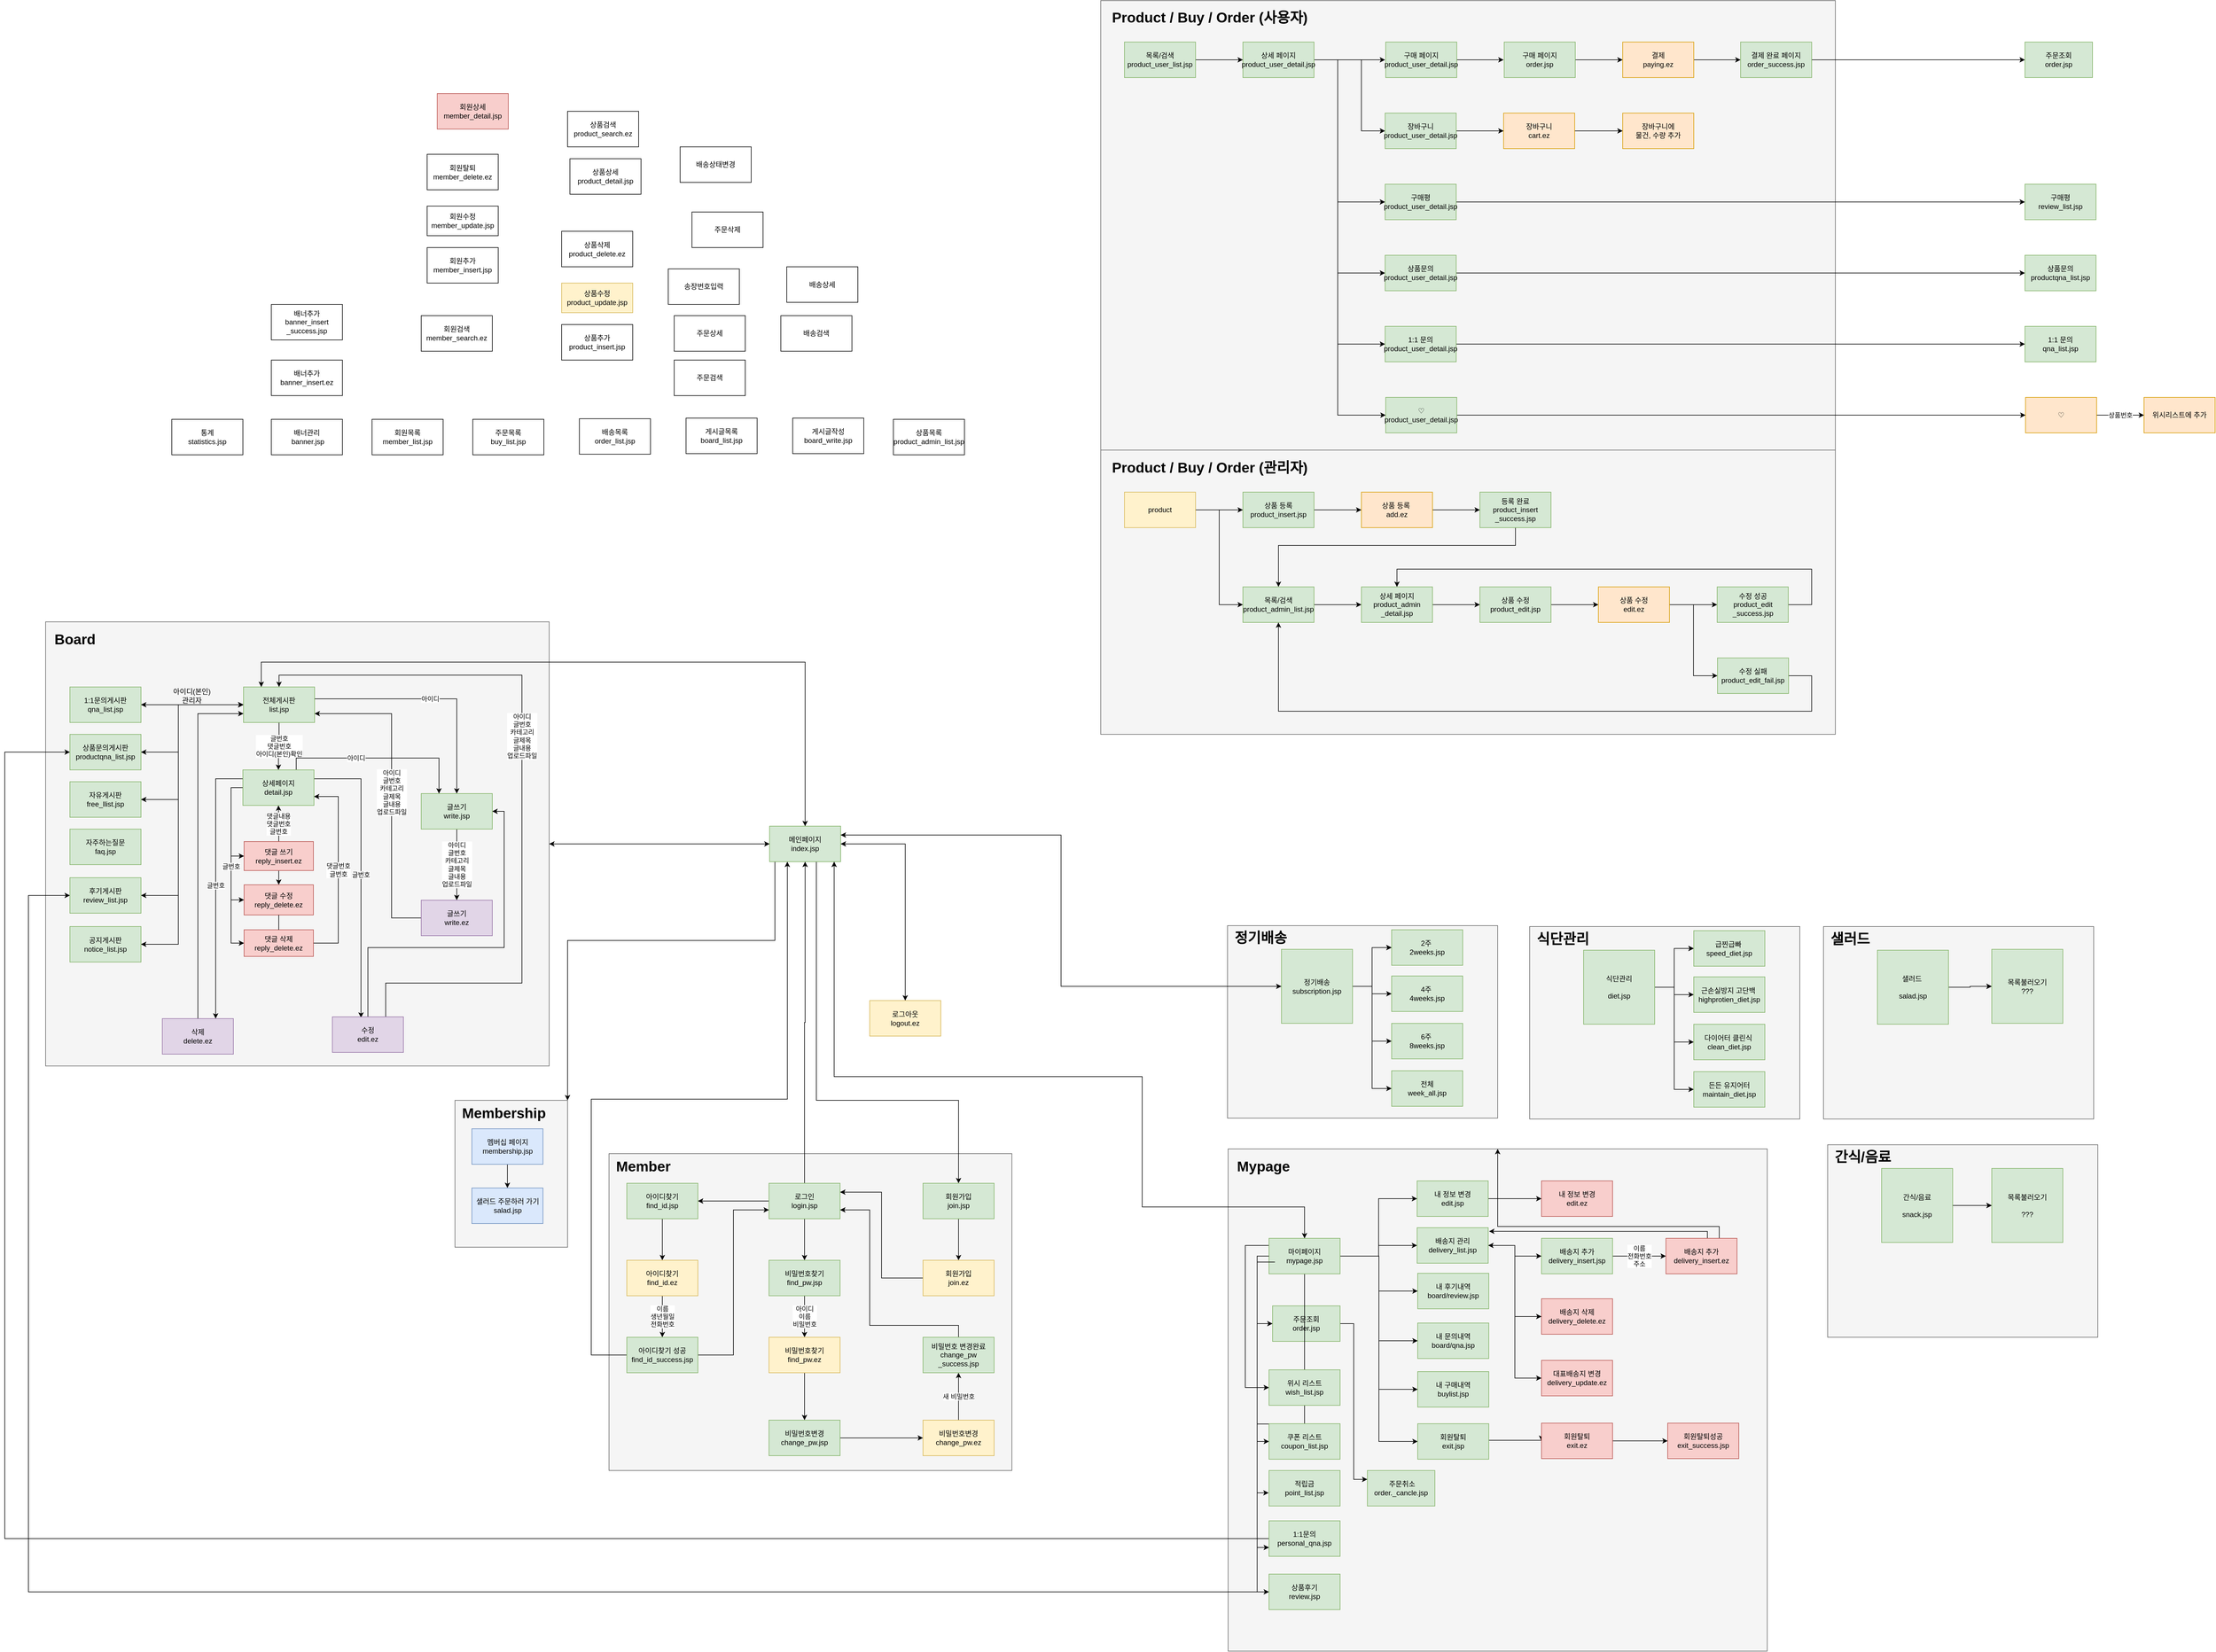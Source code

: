 <mxfile version="20.3.3" type="github" pages="2">
  <diagram id="vN-ewSu5FtDSZQEM9Zyt" name="종합초안">
    <mxGraphModel dx="4722" dy="5443" grid="1" gridSize="10" guides="1" tooltips="1" connect="1" arrows="1" fold="1" page="1" pageScale="1" pageWidth="3300" pageHeight="4681" math="0" shadow="0">
      <root>
        <mxCell id="Z_-gwSel0BhFd-GCLUsK-0" />
        <mxCell id="Z_-gwSel0BhFd-GCLUsK-1" parent="Z_-gwSel0BhFd-GCLUsK-0" />
        <mxCell id="Z_-gwSel0BhFd-GCLUsK-3" value="" style="rounded=0;whiteSpace=wrap;html=1;fillColor=#f5f5f5;fontColor=#333333;strokeColor=#666666;" parent="Z_-gwSel0BhFd-GCLUsK-1" vertex="1">
          <mxGeometry x="1464" y="185" width="456" height="325" as="geometry" />
        </mxCell>
        <mxCell id="Z_-gwSel0BhFd-GCLUsK-4" value="" style="rounded=0;whiteSpace=wrap;html=1;fillColor=#f5f5f5;fontColor=#333333;strokeColor=#666666;" parent="Z_-gwSel0BhFd-GCLUsK-1" vertex="1">
          <mxGeometry x="1465" y="562" width="910" height="848" as="geometry" />
        </mxCell>
        <mxCell id="Z_-gwSel0BhFd-GCLUsK-5" style="edgeStyle=orthogonalEdgeStyle;rounded=0;orthogonalLoop=1;jettySize=auto;html=1;exitX=1;exitY=0.5;exitDx=0;exitDy=0;entryX=0;entryY=0.5;entryDx=0;entryDy=0;fontSize=12;" parent="Z_-gwSel0BhFd-GCLUsK-1" source="Z_-gwSel0BhFd-GCLUsK-6" target="Z_-gwSel0BhFd-GCLUsK-15" edge="1">
          <mxGeometry relative="1" as="geometry" />
        </mxCell>
        <mxCell id="Z_-gwSel0BhFd-GCLUsK-6" value="" style="rounded=0;whiteSpace=wrap;html=1;fillColor=#f5f5f5;fontColor=#333333;strokeColor=#666666;" parent="Z_-gwSel0BhFd-GCLUsK-1" vertex="1">
          <mxGeometry x="-531" y="-328" width="850" height="750" as="geometry" />
        </mxCell>
        <mxCell id="Z_-gwSel0BhFd-GCLUsK-7" value="" style="rounded=0;whiteSpace=wrap;html=1;fillColor=#f5f5f5;fontColor=#333333;strokeColor=#666666;" parent="Z_-gwSel0BhFd-GCLUsK-1" vertex="1">
          <mxGeometry x="420" y="570" width="680" height="535" as="geometry" />
        </mxCell>
        <mxCell id="Z_-gwSel0BhFd-GCLUsK-8" style="edgeStyle=orthogonalEdgeStyle;rounded=0;orthogonalLoop=1;jettySize=auto;html=1;exitX=0;exitY=0.5;exitDx=0;exitDy=0;entryX=1;entryY=0.5;entryDx=0;entryDy=0;fontSize=12;" parent="Z_-gwSel0BhFd-GCLUsK-1" source="Z_-gwSel0BhFd-GCLUsK-15" target="Z_-gwSel0BhFd-GCLUsK-6" edge="1">
          <mxGeometry relative="1" as="geometry" />
        </mxCell>
        <mxCell id="Z_-gwSel0BhFd-GCLUsK-9" style="edgeStyle=orthogonalEdgeStyle;rounded=0;orthogonalLoop=1;jettySize=auto;html=1;exitX=1;exitY=0.5;exitDx=0;exitDy=0;entryX=0.5;entryY=0;entryDx=0;entryDy=0;fontSize=12;" parent="Z_-gwSel0BhFd-GCLUsK-1" source="Z_-gwSel0BhFd-GCLUsK-15" target="Z_-gwSel0BhFd-GCLUsK-31" edge="1">
          <mxGeometry relative="1" as="geometry">
            <Array as="points">
              <mxPoint x="920" y="47" />
            </Array>
          </mxGeometry>
        </mxCell>
        <mxCell id="Z_-gwSel0BhFd-GCLUsK-10" style="edgeStyle=orthogonalEdgeStyle;rounded=0;orthogonalLoop=1;jettySize=auto;html=1;exitX=0.5;exitY=0;exitDx=0;exitDy=0;entryX=0.25;entryY=0;entryDx=0;entryDy=0;fontSize=12;" parent="Z_-gwSel0BhFd-GCLUsK-1" source="Z_-gwSel0BhFd-GCLUsK-15" target="Z_-gwSel0BhFd-GCLUsK-66" edge="1">
          <mxGeometry relative="1" as="geometry">
            <Array as="points">
              <mxPoint x="751" y="-260" />
              <mxPoint x="-167" y="-260" />
            </Array>
          </mxGeometry>
        </mxCell>
        <mxCell id="Z_-gwSel0BhFd-GCLUsK-12" style="edgeStyle=orthogonalEdgeStyle;rounded=0;orthogonalLoop=1;jettySize=auto;html=1;exitX=0.75;exitY=1;exitDx=0;exitDy=0;entryX=0.5;entryY=0;entryDx=0;entryDy=0;fontSize=12;" parent="Z_-gwSel0BhFd-GCLUsK-1" source="Z_-gwSel0BhFd-GCLUsK-15" target="Z_-gwSel0BhFd-GCLUsK-23" edge="1">
          <mxGeometry relative="1" as="geometry">
            <Array as="points">
              <mxPoint x="770" y="77" />
              <mxPoint x="770" y="480" />
              <mxPoint x="1010" y="480" />
            </Array>
          </mxGeometry>
        </mxCell>
        <mxCell id="Z_-gwSel0BhFd-GCLUsK-13" style="edgeStyle=orthogonalEdgeStyle;rounded=0;orthogonalLoop=1;jettySize=auto;html=1;exitX=1;exitY=0.25;exitDx=0;exitDy=0;entryX=0;entryY=0.5;entryDx=0;entryDy=0;fontSize=12;" parent="Z_-gwSel0BhFd-GCLUsK-1" source="Z_-gwSel0BhFd-GCLUsK-15" target="Z_-gwSel0BhFd-GCLUsK-134" edge="1">
          <mxGeometry relative="1" as="geometry" />
        </mxCell>
        <mxCell id="Z_-gwSel0BhFd-GCLUsK-14" style="edgeStyle=orthogonalEdgeStyle;rounded=0;orthogonalLoop=1;jettySize=auto;html=1;exitX=0.75;exitY=1;exitDx=0;exitDy=0;entryX=0.5;entryY=0;entryDx=0;entryDy=0;fontSize=12;" parent="Z_-gwSel0BhFd-GCLUsK-1" source="Z_-gwSel0BhFd-GCLUsK-15" target="Z_-gwSel0BhFd-GCLUsK-110" edge="1">
          <mxGeometry relative="1" as="geometry">
            <Array as="points">
              <mxPoint x="800" y="77" />
              <mxPoint x="800" y="440" />
              <mxPoint x="1320" y="440" />
              <mxPoint x="1320" y="660" />
              <mxPoint x="1594" y="660" />
            </Array>
          </mxGeometry>
        </mxCell>
        <mxCell id="WCQ8ONHdSFuQjWu3mkJu-22" style="edgeStyle=orthogonalEdgeStyle;rounded=0;orthogonalLoop=1;jettySize=auto;html=1;entryX=1;entryY=0;entryDx=0;entryDy=0;" parent="Z_-gwSel0BhFd-GCLUsK-1" source="Z_-gwSel0BhFd-GCLUsK-15" target="WCQ8ONHdSFuQjWu3mkJu-16" edge="1">
          <mxGeometry relative="1" as="geometry">
            <Array as="points">
              <mxPoint x="700" y="210" />
              <mxPoint x="350" y="210" />
            </Array>
          </mxGeometry>
        </mxCell>
        <mxCell id="Z_-gwSel0BhFd-GCLUsK-15" value="메인페이지&lt;br&gt;index.jsp" style="rounded=0;whiteSpace=wrap;html=1;fillColor=#d5e8d4;strokeColor=#82b366;" parent="Z_-gwSel0BhFd-GCLUsK-1" vertex="1">
          <mxGeometry x="691" y="17" width="120" height="60" as="geometry" />
        </mxCell>
        <mxCell id="Z_-gwSel0BhFd-GCLUsK-16" style="edgeStyle=orthogonalEdgeStyle;rounded=0;orthogonalLoop=1;jettySize=auto;html=1;exitX=0;exitY=0.5;exitDx=0;exitDy=0;entryX=1;entryY=0.5;entryDx=0;entryDy=0;" parent="Z_-gwSel0BhFd-GCLUsK-1" source="Z_-gwSel0BhFd-GCLUsK-19" target="Z_-gwSel0BhFd-GCLUsK-27" edge="1">
          <mxGeometry relative="1" as="geometry" />
        </mxCell>
        <mxCell id="Z_-gwSel0BhFd-GCLUsK-17" style="edgeStyle=orthogonalEdgeStyle;rounded=0;orthogonalLoop=1;jettySize=auto;html=1;exitX=0.5;exitY=1;exitDx=0;exitDy=0;entryX=0.5;entryY=0;entryDx=0;entryDy=0;" parent="Z_-gwSel0BhFd-GCLUsK-1" source="Z_-gwSel0BhFd-GCLUsK-19" target="Z_-gwSel0BhFd-GCLUsK-25" edge="1">
          <mxGeometry relative="1" as="geometry" />
        </mxCell>
        <mxCell id="Z_-gwSel0BhFd-GCLUsK-18" style="edgeStyle=orthogonalEdgeStyle;rounded=0;orthogonalLoop=1;jettySize=auto;html=1;exitX=0.5;exitY=0;exitDx=0;exitDy=0;entryX=0.5;entryY=1;entryDx=0;entryDy=0;fontSize=12;" parent="Z_-gwSel0BhFd-GCLUsK-1" source="Z_-gwSel0BhFd-GCLUsK-19" target="Z_-gwSel0BhFd-GCLUsK-15" edge="1">
          <mxGeometry relative="1" as="geometry" />
        </mxCell>
        <mxCell id="Z_-gwSel0BhFd-GCLUsK-19" value="로그인&lt;br&gt;login.jsp" style="rounded=0;whiteSpace=wrap;html=1;fillColor=#d5e8d4;strokeColor=#82b366;" parent="Z_-gwSel0BhFd-GCLUsK-1" vertex="1">
          <mxGeometry x="690" y="620" width="120" height="60" as="geometry" />
        </mxCell>
        <mxCell id="Z_-gwSel0BhFd-GCLUsK-20" style="edgeStyle=orthogonalEdgeStyle;rounded=0;orthogonalLoop=1;jettySize=auto;html=1;exitX=0;exitY=0.5;exitDx=0;exitDy=0;entryX=1;entryY=0.25;entryDx=0;entryDy=0;" parent="Z_-gwSel0BhFd-GCLUsK-1" source="Z_-gwSel0BhFd-GCLUsK-21" target="Z_-gwSel0BhFd-GCLUsK-19" edge="1">
          <mxGeometry relative="1" as="geometry" />
        </mxCell>
        <mxCell id="Z_-gwSel0BhFd-GCLUsK-21" value="회원가입&lt;br&gt;join.ez" style="rounded=0;whiteSpace=wrap;html=1;fillColor=#fff2cc;strokeColor=#d6b656;" parent="Z_-gwSel0BhFd-GCLUsK-1" vertex="1">
          <mxGeometry x="950" y="750" width="120" height="60" as="geometry" />
        </mxCell>
        <mxCell id="Z_-gwSel0BhFd-GCLUsK-22" style="edgeStyle=orthogonalEdgeStyle;rounded=0;orthogonalLoop=1;jettySize=auto;html=1;exitX=0.5;exitY=1;exitDx=0;exitDy=0;entryX=0.5;entryY=0;entryDx=0;entryDy=0;" parent="Z_-gwSel0BhFd-GCLUsK-1" source="Z_-gwSel0BhFd-GCLUsK-23" target="Z_-gwSel0BhFd-GCLUsK-21" edge="1">
          <mxGeometry relative="1" as="geometry" />
        </mxCell>
        <mxCell id="Z_-gwSel0BhFd-GCLUsK-23" value="회원가입&lt;br&gt;join.jsp" style="rounded=0;whiteSpace=wrap;html=1;fillColor=#d5e8d4;strokeColor=#82b366;" parent="Z_-gwSel0BhFd-GCLUsK-1" vertex="1">
          <mxGeometry x="950" y="620" width="120" height="60" as="geometry" />
        </mxCell>
        <mxCell id="Z_-gwSel0BhFd-GCLUsK-24" value="아이디&lt;br&gt;이름&lt;br&gt;비밀번호" style="edgeStyle=orthogonalEdgeStyle;rounded=0;orthogonalLoop=1;jettySize=auto;html=1;exitX=0.5;exitY=1;exitDx=0;exitDy=0;entryX=0.5;entryY=0;entryDx=0;entryDy=0;" parent="Z_-gwSel0BhFd-GCLUsK-1" source="Z_-gwSel0BhFd-GCLUsK-25" target="Z_-gwSel0BhFd-GCLUsK-33" edge="1">
          <mxGeometry relative="1" as="geometry" />
        </mxCell>
        <mxCell id="Z_-gwSel0BhFd-GCLUsK-25" value="비밀번호찾기&lt;br&gt;find_pw.jsp" style="rounded=0;whiteSpace=wrap;html=1;fillColor=#d5e8d4;strokeColor=#82b366;" parent="Z_-gwSel0BhFd-GCLUsK-1" vertex="1">
          <mxGeometry x="690" y="750" width="120" height="60" as="geometry" />
        </mxCell>
        <mxCell id="Z_-gwSel0BhFd-GCLUsK-26" style="edgeStyle=orthogonalEdgeStyle;rounded=0;orthogonalLoop=1;jettySize=auto;html=1;exitX=0.5;exitY=1;exitDx=0;exitDy=0;entryX=0.5;entryY=0;entryDx=0;entryDy=0;" parent="Z_-gwSel0BhFd-GCLUsK-1" source="Z_-gwSel0BhFd-GCLUsK-27" target="Z_-gwSel0BhFd-GCLUsK-29" edge="1">
          <mxGeometry relative="1" as="geometry" />
        </mxCell>
        <mxCell id="Z_-gwSel0BhFd-GCLUsK-27" value="아이디찾기&lt;br&gt;find_id.jsp" style="rounded=0;whiteSpace=wrap;html=1;fillColor=#d5e8d4;strokeColor=#82b366;" parent="Z_-gwSel0BhFd-GCLUsK-1" vertex="1">
          <mxGeometry x="450" y="620" width="120" height="60" as="geometry" />
        </mxCell>
        <mxCell id="Z_-gwSel0BhFd-GCLUsK-28" value="이름&lt;br&gt;생년월일&lt;br&gt;전화번호" style="edgeStyle=orthogonalEdgeStyle;rounded=0;orthogonalLoop=1;jettySize=auto;html=1;exitX=0.5;exitY=1;exitDx=0;exitDy=0;entryX=0.5;entryY=0;entryDx=0;entryDy=0;" parent="Z_-gwSel0BhFd-GCLUsK-1" source="Z_-gwSel0BhFd-GCLUsK-29" target="Z_-gwSel0BhFd-GCLUsK-38" edge="1">
          <mxGeometry relative="1" as="geometry" />
        </mxCell>
        <mxCell id="Z_-gwSel0BhFd-GCLUsK-29" value="아이디찾기&lt;br&gt;find_id.ez" style="rounded=0;whiteSpace=wrap;html=1;fillColor=#fff2cc;strokeColor=#d6b656;" parent="Z_-gwSel0BhFd-GCLUsK-1" vertex="1">
          <mxGeometry x="450" y="750" width="120" height="60" as="geometry" />
        </mxCell>
        <mxCell id="Z_-gwSel0BhFd-GCLUsK-30" style="edgeStyle=orthogonalEdgeStyle;rounded=0;orthogonalLoop=1;jettySize=auto;html=1;exitX=0.5;exitY=0;exitDx=0;exitDy=0;entryX=1;entryY=0.5;entryDx=0;entryDy=0;fontSize=12;" parent="Z_-gwSel0BhFd-GCLUsK-1" source="Z_-gwSel0BhFd-GCLUsK-31" target="Z_-gwSel0BhFd-GCLUsK-15" edge="1">
          <mxGeometry relative="1" as="geometry" />
        </mxCell>
        <mxCell id="Z_-gwSel0BhFd-GCLUsK-31" value="로그아웃&lt;br&gt;logout.ez" style="rounded=0;whiteSpace=wrap;html=1;fillColor=#fff2cc;strokeColor=#d6b656;" parent="Z_-gwSel0BhFd-GCLUsK-1" vertex="1">
          <mxGeometry x="860" y="311.5" width="120" height="60" as="geometry" />
        </mxCell>
        <mxCell id="Z_-gwSel0BhFd-GCLUsK-32" style="edgeStyle=orthogonalEdgeStyle;rounded=0;orthogonalLoop=1;jettySize=auto;html=1;exitX=0.5;exitY=1;exitDx=0;exitDy=0;entryX=0.5;entryY=0;entryDx=0;entryDy=0;" parent="Z_-gwSel0BhFd-GCLUsK-1" source="Z_-gwSel0BhFd-GCLUsK-33" target="Z_-gwSel0BhFd-GCLUsK-35" edge="1">
          <mxGeometry relative="1" as="geometry" />
        </mxCell>
        <mxCell id="Z_-gwSel0BhFd-GCLUsK-33" value="비밀번호찾기&lt;br&gt;find_pw.ez" style="rounded=0;whiteSpace=wrap;html=1;fillColor=#fff2cc;strokeColor=#d6b656;" parent="Z_-gwSel0BhFd-GCLUsK-1" vertex="1">
          <mxGeometry x="690" y="880" width="120" height="60" as="geometry" />
        </mxCell>
        <mxCell id="Z_-gwSel0BhFd-GCLUsK-34" style="edgeStyle=orthogonalEdgeStyle;rounded=0;orthogonalLoop=1;jettySize=auto;html=1;exitX=1;exitY=0.5;exitDx=0;exitDy=0;entryX=0;entryY=0.5;entryDx=0;entryDy=0;" parent="Z_-gwSel0BhFd-GCLUsK-1" source="Z_-gwSel0BhFd-GCLUsK-35" target="Z_-gwSel0BhFd-GCLUsK-40" edge="1">
          <mxGeometry relative="1" as="geometry" />
        </mxCell>
        <mxCell id="Z_-gwSel0BhFd-GCLUsK-35" value="비밀번호변경&lt;br&gt;change_pw.jsp" style="rounded=0;whiteSpace=wrap;html=1;fillColor=#d5e8d4;strokeColor=#82b366;" parent="Z_-gwSel0BhFd-GCLUsK-1" vertex="1">
          <mxGeometry x="690" y="1020" width="120" height="60" as="geometry" />
        </mxCell>
        <mxCell id="Z_-gwSel0BhFd-GCLUsK-36" style="edgeStyle=orthogonalEdgeStyle;rounded=0;orthogonalLoop=1;jettySize=auto;html=1;exitX=1;exitY=0.5;exitDx=0;exitDy=0;entryX=0;entryY=0.75;entryDx=0;entryDy=0;" parent="Z_-gwSel0BhFd-GCLUsK-1" source="Z_-gwSel0BhFd-GCLUsK-38" target="Z_-gwSel0BhFd-GCLUsK-19" edge="1">
          <mxGeometry relative="1" as="geometry" />
        </mxCell>
        <mxCell id="Z_-gwSel0BhFd-GCLUsK-37" style="edgeStyle=orthogonalEdgeStyle;rounded=0;orthogonalLoop=1;jettySize=auto;html=1;exitX=0;exitY=0.5;exitDx=0;exitDy=0;entryX=0.25;entryY=1;entryDx=0;entryDy=0;fontSize=12;" parent="Z_-gwSel0BhFd-GCLUsK-1" source="Z_-gwSel0BhFd-GCLUsK-38" target="Z_-gwSel0BhFd-GCLUsK-15" edge="1">
          <mxGeometry relative="1" as="geometry">
            <Array as="points">
              <mxPoint x="390" y="910" />
              <mxPoint x="390" y="478" />
              <mxPoint x="721" y="478" />
            </Array>
          </mxGeometry>
        </mxCell>
        <mxCell id="Z_-gwSel0BhFd-GCLUsK-38" value="아이디찾기 성공&lt;br&gt;find_id_success.jsp" style="rounded=0;whiteSpace=wrap;html=1;fillColor=#d5e8d4;strokeColor=#82b366;" parent="Z_-gwSel0BhFd-GCLUsK-1" vertex="1">
          <mxGeometry x="450" y="880" width="120" height="60" as="geometry" />
        </mxCell>
        <mxCell id="Z_-gwSel0BhFd-GCLUsK-39" value="새 비밀번호" style="edgeStyle=orthogonalEdgeStyle;rounded=0;orthogonalLoop=1;jettySize=auto;html=1;exitX=0.5;exitY=0;exitDx=0;exitDy=0;entryX=0.5;entryY=1;entryDx=0;entryDy=0;" parent="Z_-gwSel0BhFd-GCLUsK-1" source="Z_-gwSel0BhFd-GCLUsK-40" target="Z_-gwSel0BhFd-GCLUsK-42" edge="1">
          <mxGeometry relative="1" as="geometry" />
        </mxCell>
        <mxCell id="Z_-gwSel0BhFd-GCLUsK-40" value="비밀번호변경&lt;br&gt;change_pw.ez" style="rounded=0;whiteSpace=wrap;html=1;fillColor=#fff2cc;strokeColor=#d6b656;" parent="Z_-gwSel0BhFd-GCLUsK-1" vertex="1">
          <mxGeometry x="950" y="1020" width="120" height="60" as="geometry" />
        </mxCell>
        <mxCell id="Z_-gwSel0BhFd-GCLUsK-41" style="edgeStyle=orthogonalEdgeStyle;rounded=0;orthogonalLoop=1;jettySize=auto;html=1;exitX=0.5;exitY=0;exitDx=0;exitDy=0;entryX=1;entryY=0.75;entryDx=0;entryDy=0;" parent="Z_-gwSel0BhFd-GCLUsK-1" source="Z_-gwSel0BhFd-GCLUsK-42" target="Z_-gwSel0BhFd-GCLUsK-19" edge="1">
          <mxGeometry relative="1" as="geometry">
            <Array as="points">
              <mxPoint x="1010" y="860" />
              <mxPoint x="860" y="860" />
              <mxPoint x="860" y="665" />
            </Array>
          </mxGeometry>
        </mxCell>
        <mxCell id="Z_-gwSel0BhFd-GCLUsK-42" value="비밀번호 변경완료&lt;br&gt;change_pw&lt;br&gt;_success.jsp" style="rounded=0;whiteSpace=wrap;html=1;fillColor=#d5e8d4;strokeColor=#82b366;" parent="Z_-gwSel0BhFd-GCLUsK-1" vertex="1">
          <mxGeometry x="950" y="880" width="120" height="60" as="geometry" />
        </mxCell>
        <mxCell id="Z_-gwSel0BhFd-GCLUsK-43" value="&lt;h1&gt;Member&lt;/h1&gt;" style="text;html=1;strokeColor=none;fillColor=none;spacing=5;spacingTop=-20;whiteSpace=wrap;overflow=hidden;rounded=0;" parent="Z_-gwSel0BhFd-GCLUsK-1" vertex="1">
          <mxGeometry x="427" y="572" width="110" height="40" as="geometry" />
        </mxCell>
        <mxCell id="Z_-gwSel0BhFd-GCLUsK-44" style="edgeStyle=orthogonalEdgeStyle;rounded=0;orthogonalLoop=1;jettySize=auto;html=1;entryX=0;entryY=0.5;entryDx=0;entryDy=0;" parent="Z_-gwSel0BhFd-GCLUsK-1" source="Z_-gwSel0BhFd-GCLUsK-45" target="Z_-gwSel0BhFd-GCLUsK-66" edge="1">
          <mxGeometry relative="1" as="geometry" />
        </mxCell>
        <mxCell id="Z_-gwSel0BhFd-GCLUsK-45" value="1:1문의게시판&lt;br&gt;qna_list.jsp" style="rounded=0;whiteSpace=wrap;html=1;fillColor=#d5e8d4;strokeColor=#82b366;" parent="Z_-gwSel0BhFd-GCLUsK-1" vertex="1">
          <mxGeometry x="-490" y="-218" width="120" height="60" as="geometry" />
        </mxCell>
        <mxCell id="Z_-gwSel0BhFd-GCLUsK-46" style="edgeStyle=orthogonalEdgeStyle;rounded=0;orthogonalLoop=1;jettySize=auto;html=1;exitX=1;exitY=0.5;exitDx=0;exitDy=0;entryX=0;entryY=0.5;entryDx=0;entryDy=0;" parent="Z_-gwSel0BhFd-GCLUsK-1" source="Z_-gwSel0BhFd-GCLUsK-47" target="Z_-gwSel0BhFd-GCLUsK-66" edge="1">
          <mxGeometry relative="1" as="geometry">
            <Array as="points">
              <mxPoint x="-307" y="217" />
              <mxPoint x="-307" y="-188" />
            </Array>
          </mxGeometry>
        </mxCell>
        <mxCell id="Z_-gwSel0BhFd-GCLUsK-47" value="공지게시판&lt;br&gt;notice_list.jsp" style="rounded=0;whiteSpace=wrap;html=1;fillColor=#d5e8d4;strokeColor=#82b366;" parent="Z_-gwSel0BhFd-GCLUsK-1" vertex="1">
          <mxGeometry x="-490" y="186.5" width="120" height="60" as="geometry" />
        </mxCell>
        <mxCell id="Z_-gwSel0BhFd-GCLUsK-48" style="edgeStyle=orthogonalEdgeStyle;rounded=0;orthogonalLoop=1;jettySize=auto;html=1;exitX=1;exitY=0.5;exitDx=0;exitDy=0;entryX=0;entryY=0.5;entryDx=0;entryDy=0;" parent="Z_-gwSel0BhFd-GCLUsK-1" source="Z_-gwSel0BhFd-GCLUsK-49" target="Z_-gwSel0BhFd-GCLUsK-66" edge="1">
          <mxGeometry relative="1" as="geometry">
            <Array as="points">
              <mxPoint x="-307" y="134" />
              <mxPoint x="-307" y="-188" />
            </Array>
          </mxGeometry>
        </mxCell>
        <mxCell id="Z_-gwSel0BhFd-GCLUsK-49" value="후기게시판&lt;br&gt;review_list.jsp" style="rounded=0;whiteSpace=wrap;html=1;fillColor=#d5e8d4;strokeColor=#82b366;" parent="Z_-gwSel0BhFd-GCLUsK-1" vertex="1">
          <mxGeometry x="-490" y="104" width="120" height="60" as="geometry" />
        </mxCell>
        <mxCell id="Z_-gwSel0BhFd-GCLUsK-52" style="edgeStyle=orthogonalEdgeStyle;rounded=0;orthogonalLoop=1;jettySize=auto;html=1;exitX=1;exitY=0.5;exitDx=0;exitDy=0;entryX=0;entryY=0.5;entryDx=0;entryDy=0;" parent="Z_-gwSel0BhFd-GCLUsK-1" source="Z_-gwSel0BhFd-GCLUsK-53" target="Z_-gwSel0BhFd-GCLUsK-66" edge="1">
          <mxGeometry relative="1" as="geometry">
            <Array as="points">
              <mxPoint x="-307" y="-28" />
              <mxPoint x="-307" y="-188" />
            </Array>
          </mxGeometry>
        </mxCell>
        <mxCell id="Z_-gwSel0BhFd-GCLUsK-53" value="자유게시판&lt;br&gt;free_llist.jsp" style="rounded=0;whiteSpace=wrap;html=1;fillColor=#d5e8d4;strokeColor=#82b366;" parent="Z_-gwSel0BhFd-GCLUsK-1" vertex="1">
          <mxGeometry x="-490" y="-58" width="120" height="60" as="geometry" />
        </mxCell>
        <mxCell id="Z_-gwSel0BhFd-GCLUsK-54" style="edgeStyle=orthogonalEdgeStyle;rounded=0;orthogonalLoop=1;jettySize=auto;html=1;exitX=1;exitY=0.5;exitDx=0;exitDy=0;entryX=0;entryY=0.5;entryDx=0;entryDy=0;" parent="Z_-gwSel0BhFd-GCLUsK-1" source="Z_-gwSel0BhFd-GCLUsK-56" target="Z_-gwSel0BhFd-GCLUsK-66" edge="1">
          <mxGeometry relative="1" as="geometry">
            <Array as="points">
              <mxPoint x="-307" y="-108" />
              <mxPoint x="-307" y="-188" />
            </Array>
          </mxGeometry>
        </mxCell>
        <mxCell id="Z_-gwSel0BhFd-GCLUsK-56" value="상품문의게시판&lt;br&gt;productqna_list.jsp" style="rounded=0;whiteSpace=wrap;html=1;fillColor=#d5e8d4;strokeColor=#82b366;" parent="Z_-gwSel0BhFd-GCLUsK-1" vertex="1">
          <mxGeometry x="-490" y="-138" width="120" height="60" as="geometry" />
        </mxCell>
        <mxCell id="Z_-gwSel0BhFd-GCLUsK-57" value="아이디" style="edgeStyle=orthogonalEdgeStyle;rounded=0;orthogonalLoop=1;jettySize=auto;html=1;exitX=1;exitY=0.5;exitDx=0;exitDy=0;entryX=0.5;entryY=0;entryDx=0;entryDy=0;" parent="Z_-gwSel0BhFd-GCLUsK-1" source="Z_-gwSel0BhFd-GCLUsK-66" target="Z_-gwSel0BhFd-GCLUsK-68" edge="1">
          <mxGeometry relative="1" as="geometry">
            <Array as="points">
              <mxPoint x="-77" y="-198" />
              <mxPoint x="163" y="-198" />
            </Array>
          </mxGeometry>
        </mxCell>
        <mxCell id="Z_-gwSel0BhFd-GCLUsK-58" value="글번호&lt;br&gt;댓글번호&lt;br&gt;아이디(본인)확인" style="edgeStyle=orthogonalEdgeStyle;rounded=0;orthogonalLoop=1;jettySize=auto;html=1;exitX=0.5;exitY=1;exitDx=0;exitDy=0;entryX=0.5;entryY=0;entryDx=0;entryDy=0;" parent="Z_-gwSel0BhFd-GCLUsK-1" source="Z_-gwSel0BhFd-GCLUsK-66" target="Z_-gwSel0BhFd-GCLUsK-77" edge="1">
          <mxGeometry relative="1" as="geometry" />
        </mxCell>
        <mxCell id="Z_-gwSel0BhFd-GCLUsK-59" style="edgeStyle=orthogonalEdgeStyle;rounded=0;orthogonalLoop=1;jettySize=auto;html=1;exitX=0;exitY=0.5;exitDx=0;exitDy=0;entryX=1;entryY=0.5;entryDx=0;entryDy=0;" parent="Z_-gwSel0BhFd-GCLUsK-1" source="Z_-gwSel0BhFd-GCLUsK-66" target="Z_-gwSel0BhFd-GCLUsK-45" edge="1">
          <mxGeometry relative="1" as="geometry" />
        </mxCell>
        <mxCell id="Z_-gwSel0BhFd-GCLUsK-60" style="edgeStyle=orthogonalEdgeStyle;rounded=0;orthogonalLoop=1;jettySize=auto;html=1;exitX=0;exitY=0.5;exitDx=0;exitDy=0;entryX=1;entryY=0.5;entryDx=0;entryDy=0;" parent="Z_-gwSel0BhFd-GCLUsK-1" source="Z_-gwSel0BhFd-GCLUsK-66" target="Z_-gwSel0BhFd-GCLUsK-56" edge="1">
          <mxGeometry relative="1" as="geometry">
            <Array as="points">
              <mxPoint x="-307" y="-188" />
              <mxPoint x="-307" y="-108" />
            </Array>
          </mxGeometry>
        </mxCell>
        <mxCell id="Z_-gwSel0BhFd-GCLUsK-61" style="edgeStyle=orthogonalEdgeStyle;rounded=0;orthogonalLoop=1;jettySize=auto;html=1;exitX=0;exitY=0.5;exitDx=0;exitDy=0;entryX=1;entryY=0.5;entryDx=0;entryDy=0;" parent="Z_-gwSel0BhFd-GCLUsK-1" source="Z_-gwSel0BhFd-GCLUsK-66" target="Z_-gwSel0BhFd-GCLUsK-53" edge="1">
          <mxGeometry relative="1" as="geometry">
            <Array as="points">
              <mxPoint x="-307" y="-188" />
              <mxPoint x="-307" y="-28" />
            </Array>
          </mxGeometry>
        </mxCell>
        <mxCell id="Z_-gwSel0BhFd-GCLUsK-63" style="edgeStyle=orthogonalEdgeStyle;rounded=0;orthogonalLoop=1;jettySize=auto;html=1;exitX=0;exitY=0.5;exitDx=0;exitDy=0;entryX=1;entryY=0.5;entryDx=0;entryDy=0;" parent="Z_-gwSel0BhFd-GCLUsK-1" source="Z_-gwSel0BhFd-GCLUsK-66" target="Z_-gwSel0BhFd-GCLUsK-49" edge="1">
          <mxGeometry relative="1" as="geometry">
            <Array as="points">
              <mxPoint x="-307" y="-188" />
              <mxPoint x="-307" y="134" />
            </Array>
          </mxGeometry>
        </mxCell>
        <mxCell id="Z_-gwSel0BhFd-GCLUsK-64" style="edgeStyle=orthogonalEdgeStyle;rounded=0;orthogonalLoop=1;jettySize=auto;html=1;exitX=0;exitY=0.5;exitDx=0;exitDy=0;entryX=1;entryY=0.5;entryDx=0;entryDy=0;" parent="Z_-gwSel0BhFd-GCLUsK-1" source="Z_-gwSel0BhFd-GCLUsK-66" target="Z_-gwSel0BhFd-GCLUsK-47" edge="1">
          <mxGeometry relative="1" as="geometry">
            <Array as="points">
              <mxPoint x="-307" y="-188" />
              <mxPoint x="-307" y="217" />
            </Array>
          </mxGeometry>
        </mxCell>
        <mxCell id="Z_-gwSel0BhFd-GCLUsK-65" style="edgeStyle=orthogonalEdgeStyle;rounded=0;orthogonalLoop=1;jettySize=auto;html=1;exitX=0.25;exitY=0;exitDx=0;exitDy=0;entryX=0.5;entryY=0;entryDx=0;entryDy=0;fontSize=12;" parent="Z_-gwSel0BhFd-GCLUsK-1" source="Z_-gwSel0BhFd-GCLUsK-66" target="Z_-gwSel0BhFd-GCLUsK-15" edge="1">
          <mxGeometry relative="1" as="geometry">
            <Array as="points">
              <mxPoint x="-167" y="-260" />
              <mxPoint x="751" y="-260" />
            </Array>
          </mxGeometry>
        </mxCell>
        <mxCell id="Z_-gwSel0BhFd-GCLUsK-66" value="전체게시판&lt;br&gt;list.jsp" style="rounded=0;whiteSpace=wrap;html=1;fillColor=#d5e8d4;strokeColor=#82b366;" parent="Z_-gwSel0BhFd-GCLUsK-1" vertex="1">
          <mxGeometry x="-197" y="-218" width="120" height="60" as="geometry" />
        </mxCell>
        <mxCell id="Z_-gwSel0BhFd-GCLUsK-67" value="아이디&lt;br&gt;글번호&lt;br&gt;카테고리&lt;br&gt;글제목&lt;br&gt;글내용&lt;br&gt;업로드파일" style="edgeStyle=orthogonalEdgeStyle;rounded=0;orthogonalLoop=1;jettySize=auto;html=1;entryX=0.5;entryY=0;entryDx=0;entryDy=0;" parent="Z_-gwSel0BhFd-GCLUsK-1" source="Z_-gwSel0BhFd-GCLUsK-68" target="Z_-gwSel0BhFd-GCLUsK-70" edge="1">
          <mxGeometry relative="1" as="geometry" />
        </mxCell>
        <mxCell id="Z_-gwSel0BhFd-GCLUsK-68" value="글쓰기&lt;br&gt;write.jsp" style="rounded=0;whiteSpace=wrap;html=1;fillColor=#d5e8d4;strokeColor=#82b366;" parent="Z_-gwSel0BhFd-GCLUsK-1" vertex="1">
          <mxGeometry x="103" y="-38" width="120" height="60" as="geometry" />
        </mxCell>
        <mxCell id="Z_-gwSel0BhFd-GCLUsK-69" value="아이디&lt;br&gt;글번호&lt;br&gt;카테고리&lt;br&gt;글제목&lt;br&gt;글내용&lt;br&gt;업로드파일" style="edgeStyle=orthogonalEdgeStyle;rounded=0;orthogonalLoop=1;jettySize=auto;html=1;exitX=0;exitY=0.5;exitDx=0;exitDy=0;entryX=1;entryY=0.75;entryDx=0;entryDy=0;" parent="Z_-gwSel0BhFd-GCLUsK-1" source="Z_-gwSel0BhFd-GCLUsK-70" target="Z_-gwSel0BhFd-GCLUsK-66" edge="1">
          <mxGeometry relative="1" as="geometry">
            <Array as="points">
              <mxPoint x="53" y="172" />
              <mxPoint x="53" y="-173" />
            </Array>
          </mxGeometry>
        </mxCell>
        <mxCell id="Z_-gwSel0BhFd-GCLUsK-70" value="글쓰기&lt;br&gt;write.ez" style="rounded=0;whiteSpace=wrap;html=1;fillColor=#e1d5e7;strokeColor=#9673a6;" parent="Z_-gwSel0BhFd-GCLUsK-1" vertex="1">
          <mxGeometry x="103" y="142" width="120" height="60" as="geometry" />
        </mxCell>
        <mxCell id="Z_-gwSel0BhFd-GCLUsK-71" style="edgeStyle=orthogonalEdgeStyle;rounded=0;orthogonalLoop=1;jettySize=auto;html=1;exitX=0;exitY=0.5;exitDx=0;exitDy=0;entryX=0;entryY=0.5;entryDx=0;entryDy=0;" parent="Z_-gwSel0BhFd-GCLUsK-1" source="Z_-gwSel0BhFd-GCLUsK-77" target="Z_-gwSel0BhFd-GCLUsK-86" edge="1">
          <mxGeometry relative="1" as="geometry" />
        </mxCell>
        <mxCell id="Z_-gwSel0BhFd-GCLUsK-72" style="edgeStyle=orthogonalEdgeStyle;rounded=0;orthogonalLoop=1;jettySize=auto;html=1;exitX=0;exitY=0.5;exitDx=0;exitDy=0;entryX=0;entryY=0.5;entryDx=0;entryDy=0;" parent="Z_-gwSel0BhFd-GCLUsK-1" source="Z_-gwSel0BhFd-GCLUsK-77" target="Z_-gwSel0BhFd-GCLUsK-89" edge="1">
          <mxGeometry relative="1" as="geometry" />
        </mxCell>
        <mxCell id="Z_-gwSel0BhFd-GCLUsK-73" value="글번호" style="edgeStyle=orthogonalEdgeStyle;rounded=0;orthogonalLoop=1;jettySize=auto;html=1;exitX=0;exitY=0.5;exitDx=0;exitDy=0;entryX=0;entryY=0.5;entryDx=0;entryDy=0;" parent="Z_-gwSel0BhFd-GCLUsK-1" source="Z_-gwSel0BhFd-GCLUsK-77" target="Z_-gwSel0BhFd-GCLUsK-88" edge="1">
          <mxGeometry relative="1" as="geometry" />
        </mxCell>
        <mxCell id="Z_-gwSel0BhFd-GCLUsK-74" value="글번호" style="edgeStyle=orthogonalEdgeStyle;rounded=0;orthogonalLoop=1;jettySize=auto;html=1;exitX=0;exitY=0.25;exitDx=0;exitDy=0;entryX=0.75;entryY=0;entryDx=0;entryDy=0;" parent="Z_-gwSel0BhFd-GCLUsK-1" source="Z_-gwSel0BhFd-GCLUsK-77" target="Z_-gwSel0BhFd-GCLUsK-82" edge="1">
          <mxGeometry relative="1" as="geometry" />
        </mxCell>
        <mxCell id="Z_-gwSel0BhFd-GCLUsK-75" value="글번호" style="edgeStyle=orthogonalEdgeStyle;rounded=0;orthogonalLoop=1;jettySize=auto;html=1;exitX=1;exitY=0.25;exitDx=0;exitDy=0;entryX=0.403;entryY=0.024;entryDx=0;entryDy=0;entryPerimeter=0;" parent="Z_-gwSel0BhFd-GCLUsK-1" source="Z_-gwSel0BhFd-GCLUsK-77" target="Z_-gwSel0BhFd-GCLUsK-80" edge="1">
          <mxGeometry relative="1" as="geometry" />
        </mxCell>
        <mxCell id="Z_-gwSel0BhFd-GCLUsK-76" value="아이디" style="edgeStyle=orthogonalEdgeStyle;rounded=0;orthogonalLoop=1;jettySize=auto;html=1;exitX=0.75;exitY=0;exitDx=0;exitDy=0;entryX=0.25;entryY=0;entryDx=0;entryDy=0;" parent="Z_-gwSel0BhFd-GCLUsK-1" source="Z_-gwSel0BhFd-GCLUsK-77" target="Z_-gwSel0BhFd-GCLUsK-68" edge="1">
          <mxGeometry x="-0.246" relative="1" as="geometry">
            <mxPoint as="offset" />
          </mxGeometry>
        </mxCell>
        <mxCell id="Z_-gwSel0BhFd-GCLUsK-77" value="상세페이지&lt;br&gt;detail.jsp" style="rounded=0;whiteSpace=wrap;html=1;fillColor=#d5e8d4;strokeColor=#82b366;" parent="Z_-gwSel0BhFd-GCLUsK-1" vertex="1">
          <mxGeometry x="-198" y="-78" width="120" height="60" as="geometry" />
        </mxCell>
        <mxCell id="Z_-gwSel0BhFd-GCLUsK-78" style="edgeStyle=orthogonalEdgeStyle;rounded=0;orthogonalLoop=1;jettySize=auto;html=1;entryX=1;entryY=0.5;entryDx=0;entryDy=0;" parent="Z_-gwSel0BhFd-GCLUsK-1" source="Z_-gwSel0BhFd-GCLUsK-80" target="Z_-gwSel0BhFd-GCLUsK-68" edge="1">
          <mxGeometry relative="1" as="geometry">
            <Array as="points">
              <mxPoint x="13" y="222" />
              <mxPoint x="243" y="222" />
              <mxPoint x="243" y="-8" />
            </Array>
          </mxGeometry>
        </mxCell>
        <mxCell id="Z_-gwSel0BhFd-GCLUsK-79" value="아이디&lt;br&gt;글번호&lt;br&gt;카테고리&lt;br&gt;글제목&lt;br&gt;글내용&lt;br&gt;업로드파일" style="edgeStyle=orthogonalEdgeStyle;rounded=0;orthogonalLoop=1;jettySize=auto;html=1;exitX=0.75;exitY=0;exitDx=0;exitDy=0;entryX=0.5;entryY=0;entryDx=0;entryDy=0;" parent="Z_-gwSel0BhFd-GCLUsK-1" source="Z_-gwSel0BhFd-GCLUsK-80" target="Z_-gwSel0BhFd-GCLUsK-66" edge="1">
          <mxGeometry x="0.138" relative="1" as="geometry">
            <Array as="points">
              <mxPoint x="43" y="282" />
              <mxPoint x="273" y="282" />
              <mxPoint x="273" y="-238" />
              <mxPoint x="-137" y="-238" />
            </Array>
            <mxPoint as="offset" />
          </mxGeometry>
        </mxCell>
        <mxCell id="Z_-gwSel0BhFd-GCLUsK-80" value="수정&lt;br&gt;edit.ez" style="rounded=0;whiteSpace=wrap;html=1;fillColor=#e1d5e7;strokeColor=#9673a6;" parent="Z_-gwSel0BhFd-GCLUsK-1" vertex="1">
          <mxGeometry x="-47" y="339" width="120" height="60" as="geometry" />
        </mxCell>
        <mxCell id="Z_-gwSel0BhFd-GCLUsK-81" style="edgeStyle=orthogonalEdgeStyle;rounded=0;orthogonalLoop=1;jettySize=auto;html=1;exitX=0.5;exitY=0;exitDx=0;exitDy=0;entryX=0;entryY=0.75;entryDx=0;entryDy=0;" parent="Z_-gwSel0BhFd-GCLUsK-1" source="Z_-gwSel0BhFd-GCLUsK-82" target="Z_-gwSel0BhFd-GCLUsK-66" edge="1">
          <mxGeometry relative="1" as="geometry" />
        </mxCell>
        <mxCell id="Z_-gwSel0BhFd-GCLUsK-82" value="삭제&lt;br&gt;delete.ez" style="rounded=0;whiteSpace=wrap;html=1;fillColor=#e1d5e7;strokeColor=#9673a6;" parent="Z_-gwSel0BhFd-GCLUsK-1" vertex="1">
          <mxGeometry x="-334" y="342" width="120" height="60" as="geometry" />
        </mxCell>
        <mxCell id="Z_-gwSel0BhFd-GCLUsK-83" value="아이디(본인)&lt;br&gt;관리자" style="text;html=1;strokeColor=none;fillColor=none;align=center;verticalAlign=middle;whiteSpace=wrap;rounded=0;" parent="Z_-gwSel0BhFd-GCLUsK-1" vertex="1">
          <mxGeometry x="-324" y="-218" width="80" height="30" as="geometry" />
        </mxCell>
        <mxCell id="Z_-gwSel0BhFd-GCLUsK-84" value="댓글내용&lt;br&gt;댓글번호&lt;br&gt;글번호" style="edgeStyle=orthogonalEdgeStyle;rounded=0;orthogonalLoop=1;jettySize=auto;html=1;exitX=0.5;exitY=0;exitDx=0;exitDy=0;" parent="Z_-gwSel0BhFd-GCLUsK-1" source="Z_-gwSel0BhFd-GCLUsK-86" target="Z_-gwSel0BhFd-GCLUsK-77" edge="1">
          <mxGeometry relative="1" as="geometry" />
        </mxCell>
        <mxCell id="Z_-gwSel0BhFd-GCLUsK-85" style="edgeStyle=orthogonalEdgeStyle;rounded=0;orthogonalLoop=1;jettySize=auto;html=1;exitX=0.5;exitY=1;exitDx=0;exitDy=0;entryX=0.5;entryY=0;entryDx=0;entryDy=0;" parent="Z_-gwSel0BhFd-GCLUsK-1" source="Z_-gwSel0BhFd-GCLUsK-86" target="Z_-gwSel0BhFd-GCLUsK-89" edge="1">
          <mxGeometry relative="1" as="geometry" />
        </mxCell>
        <mxCell id="Z_-gwSel0BhFd-GCLUsK-86" value="댓글 쓰기&lt;br&gt;reply_insert.ez" style="rounded=0;whiteSpace=wrap;html=1;fillColor=#f8cecc;strokeColor=#b85450;" parent="Z_-gwSel0BhFd-GCLUsK-1" vertex="1">
          <mxGeometry x="-196" y="43" width="117" height="49" as="geometry" />
        </mxCell>
        <mxCell id="Z_-gwSel0BhFd-GCLUsK-87" value="댓글번호&lt;br&gt;글번호" style="edgeStyle=orthogonalEdgeStyle;rounded=0;orthogonalLoop=1;jettySize=auto;html=1;exitX=1;exitY=0.5;exitDx=0;exitDy=0;entryX=1;entryY=0.75;entryDx=0;entryDy=0;" parent="Z_-gwSel0BhFd-GCLUsK-1" source="Z_-gwSel0BhFd-GCLUsK-88" target="Z_-gwSel0BhFd-GCLUsK-77" edge="1">
          <mxGeometry relative="1" as="geometry">
            <Array as="points">
              <mxPoint x="-37" y="215" />
              <mxPoint x="-37" y="-33" />
            </Array>
          </mxGeometry>
        </mxCell>
        <mxCell id="Z_-gwSel0BhFd-GCLUsK-88" value="댓글 삭제&lt;br&gt;reply_delete.ez" style="rounded=0;whiteSpace=wrap;html=1;fillColor=#f8cecc;strokeColor=#b85450;" parent="Z_-gwSel0BhFd-GCLUsK-1" vertex="1">
          <mxGeometry x="-196" y="192" width="117" height="45" as="geometry" />
        </mxCell>
        <mxCell id="Z_-gwSel0BhFd-GCLUsK-89" value="댓글 수정&lt;br&gt;reply_delete.ez" style="rounded=0;whiteSpace=wrap;html=1;fillColor=#f8cecc;strokeColor=#b85450;" parent="Z_-gwSel0BhFd-GCLUsK-1" vertex="1">
          <mxGeometry x="-196" y="116" width="117" height="51" as="geometry" />
        </mxCell>
        <mxCell id="Z_-gwSel0BhFd-GCLUsK-90" value="" style="endArrow=none;html=1;rounded=0;entryX=0.5;entryY=1;entryDx=0;entryDy=0;exitX=0.5;exitY=0;exitDx=0;exitDy=0;" parent="Z_-gwSel0BhFd-GCLUsK-1" source="Z_-gwSel0BhFd-GCLUsK-88" target="Z_-gwSel0BhFd-GCLUsK-89" edge="1">
          <mxGeometry width="50" height="50" relative="1" as="geometry">
            <mxPoint x="33" y="192" as="sourcePoint" />
            <mxPoint x="83" y="142" as="targetPoint" />
          </mxGeometry>
        </mxCell>
        <mxCell id="Z_-gwSel0BhFd-GCLUsK-91" value="&lt;h1&gt;Board&lt;/h1&gt;" style="text;html=1;strokeColor=none;fillColor=none;spacing=5;spacingTop=-20;whiteSpace=wrap;overflow=hidden;rounded=0;" parent="Z_-gwSel0BhFd-GCLUsK-1" vertex="1">
          <mxGeometry x="-521" y="-318" width="110" height="40" as="geometry" />
        </mxCell>
        <mxCell id="Z_-gwSel0BhFd-GCLUsK-92" value="내 정보 변경&lt;br&gt;edit.ez" style="rounded=0;whiteSpace=wrap;html=1;fillColor=#f8cecc;strokeColor=#b85450;" parent="Z_-gwSel0BhFd-GCLUsK-1" vertex="1">
          <mxGeometry x="1994" y="616" width="120" height="60" as="geometry" />
        </mxCell>
        <mxCell id="Z_-gwSel0BhFd-GCLUsK-93" style="edgeStyle=orthogonalEdgeStyle;rounded=0;orthogonalLoop=1;jettySize=auto;html=1;exitX=1;exitY=0.5;exitDx=0;exitDy=0;entryX=0;entryY=0.5;entryDx=0;entryDy=0;" parent="Z_-gwSel0BhFd-GCLUsK-1" source="Z_-gwSel0BhFd-GCLUsK-94" target="Z_-gwSel0BhFd-GCLUsK-92" edge="1">
          <mxGeometry relative="1" as="geometry" />
        </mxCell>
        <mxCell id="Z_-gwSel0BhFd-GCLUsK-94" value="내 정보 변경&lt;br&gt;edit.jsp" style="rounded=0;whiteSpace=wrap;html=1;fillColor=#d5e8d4;strokeColor=#82b366;" parent="Z_-gwSel0BhFd-GCLUsK-1" vertex="1">
          <mxGeometry x="1784" y="616" width="120" height="60" as="geometry" />
        </mxCell>
        <mxCell id="WCQ8ONHdSFuQjWu3mkJu-12" style="edgeStyle=orthogonalEdgeStyle;rounded=0;orthogonalLoop=1;jettySize=auto;html=1;entryX=0;entryY=0.25;entryDx=0;entryDy=0;" parent="Z_-gwSel0BhFd-GCLUsK-1" source="Z_-gwSel0BhFd-GCLUsK-96" target="WCQ8ONHdSFuQjWu3mkJu-11" edge="1">
          <mxGeometry relative="1" as="geometry" />
        </mxCell>
        <mxCell id="Z_-gwSel0BhFd-GCLUsK-96" value="주문조회&lt;br&gt;order.jsp" style="rounded=0;whiteSpace=wrap;html=1;fillColor=#d5e8d4;strokeColor=#82b366;" parent="Z_-gwSel0BhFd-GCLUsK-1" vertex="1">
          <mxGeometry x="1540" y="827" width="114" height="60" as="geometry" />
        </mxCell>
        <mxCell id="Z_-gwSel0BhFd-GCLUsK-97" value="내 문의내역&lt;br&gt;board/qna.jsp" style="rounded=0;whiteSpace=wrap;html=1;fillColor=#d5e8d4;strokeColor=#82b366;" parent="Z_-gwSel0BhFd-GCLUsK-1" vertex="1">
          <mxGeometry x="1785" y="856" width="120" height="60" as="geometry" />
        </mxCell>
        <mxCell id="Z_-gwSel0BhFd-GCLUsK-98" value="내 후기내역&lt;br&gt;board/review.jsp" style="rounded=0;whiteSpace=wrap;html=1;fillColor=#d5e8d4;strokeColor=#82b366;" parent="Z_-gwSel0BhFd-GCLUsK-1" vertex="1">
          <mxGeometry x="1785" y="772" width="120" height="60" as="geometry" />
        </mxCell>
        <mxCell id="Z_-gwSel0BhFd-GCLUsK-100" value="내 구매내역&lt;br&gt;buylist.jsp" style="rounded=0;whiteSpace=wrap;html=1;fillColor=#d5e8d4;strokeColor=#82b366;" parent="Z_-gwSel0BhFd-GCLUsK-1" vertex="1">
          <mxGeometry x="1785" y="938" width="120" height="60" as="geometry" />
        </mxCell>
        <mxCell id="Z_-gwSel0BhFd-GCLUsK-101" style="edgeStyle=orthogonalEdgeStyle;rounded=0;orthogonalLoop=1;jettySize=auto;html=1;exitX=1;exitY=0.5;exitDx=0;exitDy=0;entryX=0;entryY=0.5;entryDx=0;entryDy=0;" parent="Z_-gwSel0BhFd-GCLUsK-1" source="Z_-gwSel0BhFd-GCLUsK-110" target="Z_-gwSel0BhFd-GCLUsK-94" edge="1">
          <mxGeometry relative="1" as="geometry" />
        </mxCell>
        <mxCell id="Z_-gwSel0BhFd-GCLUsK-102" style="edgeStyle=orthogonalEdgeStyle;rounded=0;orthogonalLoop=1;jettySize=auto;html=1;exitX=1;exitY=0.5;exitDx=0;exitDy=0;" parent="Z_-gwSel0BhFd-GCLUsK-1" source="Z_-gwSel0BhFd-GCLUsK-110" target="Z_-gwSel0BhFd-GCLUsK-122" edge="1">
          <mxGeometry relative="1" as="geometry" />
        </mxCell>
        <mxCell id="Z_-gwSel0BhFd-GCLUsK-103" style="edgeStyle=orthogonalEdgeStyle;rounded=0;orthogonalLoop=1;jettySize=auto;html=1;exitX=1;exitY=0.5;exitDx=0;exitDy=0;" parent="Z_-gwSel0BhFd-GCLUsK-1" source="Z_-gwSel0BhFd-GCLUsK-110" target="Z_-gwSel0BhFd-GCLUsK-98" edge="1">
          <mxGeometry relative="1" as="geometry" />
        </mxCell>
        <mxCell id="Z_-gwSel0BhFd-GCLUsK-104" style="edgeStyle=orthogonalEdgeStyle;rounded=0;orthogonalLoop=1;jettySize=auto;html=1;exitX=1;exitY=0.5;exitDx=0;exitDy=0;entryX=0;entryY=0.5;entryDx=0;entryDy=0;" parent="Z_-gwSel0BhFd-GCLUsK-1" source="Z_-gwSel0BhFd-GCLUsK-110" target="Z_-gwSel0BhFd-GCLUsK-97" edge="1">
          <mxGeometry relative="1" as="geometry" />
        </mxCell>
        <mxCell id="Z_-gwSel0BhFd-GCLUsK-105" style="edgeStyle=orthogonalEdgeStyle;rounded=0;orthogonalLoop=1;jettySize=auto;html=1;exitX=1;exitY=0.5;exitDx=0;exitDy=0;entryX=0;entryY=0.5;entryDx=0;entryDy=0;" parent="Z_-gwSel0BhFd-GCLUsK-1" source="Z_-gwSel0BhFd-GCLUsK-110" target="Z_-gwSel0BhFd-GCLUsK-100" edge="1">
          <mxGeometry relative="1" as="geometry" />
        </mxCell>
        <mxCell id="Z_-gwSel0BhFd-GCLUsK-106" style="edgeStyle=orthogonalEdgeStyle;rounded=0;orthogonalLoop=1;jettySize=auto;html=1;exitX=1;exitY=0.5;exitDx=0;exitDy=0;entryX=0;entryY=0.5;entryDx=0;entryDy=0;" parent="Z_-gwSel0BhFd-GCLUsK-1" source="Z_-gwSel0BhFd-GCLUsK-110" target="Z_-gwSel0BhFd-GCLUsK-124" edge="1">
          <mxGeometry relative="1" as="geometry" />
        </mxCell>
        <mxCell id="Z_-gwSel0BhFd-GCLUsK-107" style="edgeStyle=orthogonalEdgeStyle;rounded=0;orthogonalLoop=1;jettySize=auto;html=1;exitX=0;exitY=0.5;exitDx=0;exitDy=0;entryX=0;entryY=0.5;entryDx=0;entryDy=0;" parent="Z_-gwSel0BhFd-GCLUsK-1" source="Z_-gwSel0BhFd-GCLUsK-110" target="Z_-gwSel0BhFd-GCLUsK-111" edge="1">
          <mxGeometry relative="1" as="geometry">
            <Array as="points">
              <mxPoint x="1534" y="725" />
              <mxPoint x="1494" y="725" />
              <mxPoint x="1494" y="965" />
            </Array>
          </mxGeometry>
        </mxCell>
        <mxCell id="Z_-gwSel0BhFd-GCLUsK-108" style="edgeStyle=orthogonalEdgeStyle;rounded=0;orthogonalLoop=1;jettySize=auto;html=1;exitX=0;exitY=0.5;exitDx=0;exitDy=0;entryX=0;entryY=0.5;entryDx=0;entryDy=0;" parent="Z_-gwSel0BhFd-GCLUsK-1" source="Z_-gwSel0BhFd-GCLUsK-110" target="Z_-gwSel0BhFd-GCLUsK-96" edge="1">
          <mxGeometry relative="1" as="geometry" />
        </mxCell>
        <mxCell id="Z_-gwSel0BhFd-GCLUsK-109" style="edgeStyle=orthogonalEdgeStyle;rounded=0;orthogonalLoop=1;jettySize=auto;html=1;exitX=0.5;exitY=0;exitDx=0;exitDy=0;fontSize=12;" parent="Z_-gwSel0BhFd-GCLUsK-1" source="Z_-gwSel0BhFd-GCLUsK-110" target="Z_-gwSel0BhFd-GCLUsK-15" edge="1">
          <mxGeometry relative="1" as="geometry">
            <Array as="points">
              <mxPoint x="1594" y="660" />
              <mxPoint x="1320" y="660" />
              <mxPoint x="1320" y="440" />
              <mxPoint x="800" y="440" />
            </Array>
          </mxGeometry>
        </mxCell>
        <mxCell id="l_ZhdWccWHZLFcrKVu7K-64" style="edgeStyle=orthogonalEdgeStyle;rounded=0;orthogonalLoop=1;jettySize=auto;html=1;entryX=0;entryY=0.5;entryDx=0;entryDy=0;" parent="Z_-gwSel0BhFd-GCLUsK-1" source="Z_-gwSel0BhFd-GCLUsK-110" target="l_ZhdWccWHZLFcrKVu7K-63" edge="1">
          <mxGeometry relative="1" as="geometry" />
        </mxCell>
        <mxCell id="Z_-gwSel0BhFd-GCLUsK-110" value="마이페이지&lt;br&gt;mypage.jsp" style="rounded=0;whiteSpace=wrap;html=1;fillColor=#d5e8d4;strokeColor=#82b366;" parent="Z_-gwSel0BhFd-GCLUsK-1" vertex="1">
          <mxGeometry x="1534" y="713" width="120" height="60" as="geometry" />
        </mxCell>
        <mxCell id="Z_-gwSel0BhFd-GCLUsK-111" value="위시 리스트&lt;br&gt;wish_list.jsp" style="rounded=0;whiteSpace=wrap;html=1;fillColor=#d5e8d4;strokeColor=#82b366;" parent="Z_-gwSel0BhFd-GCLUsK-1" vertex="1">
          <mxGeometry x="1534" y="935" width="120" height="60" as="geometry" />
        </mxCell>
        <mxCell id="Z_-gwSel0BhFd-GCLUsK-112" value="대표배송지 변경&lt;br&gt;delivery_update.ez" style="rounded=0;whiteSpace=wrap;html=1;fillColor=#f8cecc;strokeColor=#b85450;" parent="Z_-gwSel0BhFd-GCLUsK-1" vertex="1">
          <mxGeometry x="1994" y="919" width="120" height="60" as="geometry" />
        </mxCell>
        <mxCell id="Z_-gwSel0BhFd-GCLUsK-113" style="edgeStyle=orthogonalEdgeStyle;rounded=0;orthogonalLoop=1;jettySize=auto;html=1;exitX=0;exitY=0.5;exitDx=0;exitDy=0;entryX=1;entryY=0.5;entryDx=0;entryDy=0;" parent="Z_-gwSel0BhFd-GCLUsK-1" source="Z_-gwSel0BhFd-GCLUsK-114" target="Z_-gwSel0BhFd-GCLUsK-122" edge="1">
          <mxGeometry relative="1" as="geometry" />
        </mxCell>
        <mxCell id="Z_-gwSel0BhFd-GCLUsK-114" value="배송지 삭제&lt;br&gt;delivery_delete.ez" style="rounded=0;whiteSpace=wrap;html=1;fillColor=#f8cecc;strokeColor=#b85450;" parent="Z_-gwSel0BhFd-GCLUsK-1" vertex="1">
          <mxGeometry x="1994" y="815" width="120" height="60" as="geometry" />
        </mxCell>
        <mxCell id="Z_-gwSel0BhFd-GCLUsK-115" style="edgeStyle=orthogonalEdgeStyle;rounded=0;orthogonalLoop=1;jettySize=auto;html=1;exitX=0.5;exitY=0;exitDx=0;exitDy=0;entryX=1.012;entryY=0.103;entryDx=0;entryDy=0;entryPerimeter=0;" parent="Z_-gwSel0BhFd-GCLUsK-1" source="Z_-gwSel0BhFd-GCLUsK-116" target="Z_-gwSel0BhFd-GCLUsK-122" edge="1">
          <mxGeometry relative="1" as="geometry">
            <Array as="points">
              <mxPoint x="2274" y="713" />
              <mxPoint x="2274" y="701" />
            </Array>
          </mxGeometry>
        </mxCell>
        <mxCell id="l_ZhdWccWHZLFcrKVu7K-61" style="edgeStyle=orthogonalEdgeStyle;rounded=0;orthogonalLoop=1;jettySize=auto;html=1;exitX=0.75;exitY=0;exitDx=0;exitDy=0;" parent="Z_-gwSel0BhFd-GCLUsK-1" source="Z_-gwSel0BhFd-GCLUsK-116" target="Z_-gwSel0BhFd-GCLUsK-4" edge="1">
          <mxGeometry relative="1" as="geometry" />
        </mxCell>
        <mxCell id="Z_-gwSel0BhFd-GCLUsK-116" value="배송지 추가&lt;br&gt;delivery_insert.ez" style="rounded=0;whiteSpace=wrap;html=1;fillColor=#f8cecc;strokeColor=#b85450;" parent="Z_-gwSel0BhFd-GCLUsK-1" vertex="1">
          <mxGeometry x="2204" y="713" width="120" height="60" as="geometry" />
        </mxCell>
        <mxCell id="Z_-gwSel0BhFd-GCLUsK-117" value="이름&lt;br&gt;전화번호&lt;br&gt;주소" style="edgeStyle=orthogonalEdgeStyle;rounded=0;orthogonalLoop=1;jettySize=auto;html=1;exitX=1;exitY=0.5;exitDx=0;exitDy=0;entryX=0;entryY=0.5;entryDx=0;entryDy=0;" parent="Z_-gwSel0BhFd-GCLUsK-1" source="Z_-gwSel0BhFd-GCLUsK-118" target="Z_-gwSel0BhFd-GCLUsK-116" edge="1">
          <mxGeometry relative="1" as="geometry" />
        </mxCell>
        <mxCell id="Z_-gwSel0BhFd-GCLUsK-118" value="배송지 추가&lt;br&gt;delivery_insert.jsp" style="rounded=0;whiteSpace=wrap;html=1;fillColor=#d5e8d4;strokeColor=#82b366;" parent="Z_-gwSel0BhFd-GCLUsK-1" vertex="1">
          <mxGeometry x="1994" y="713" width="120" height="60" as="geometry" />
        </mxCell>
        <mxCell id="Z_-gwSel0BhFd-GCLUsK-119" style="edgeStyle=orthogonalEdgeStyle;rounded=0;orthogonalLoop=1;jettySize=auto;html=1;exitX=1;exitY=0.5;exitDx=0;exitDy=0;entryX=0;entryY=0.5;entryDx=0;entryDy=0;" parent="Z_-gwSel0BhFd-GCLUsK-1" source="Z_-gwSel0BhFd-GCLUsK-122" target="Z_-gwSel0BhFd-GCLUsK-118" edge="1">
          <mxGeometry relative="1" as="geometry">
            <mxPoint x="1984" y="755" as="targetPoint" />
          </mxGeometry>
        </mxCell>
        <mxCell id="Z_-gwSel0BhFd-GCLUsK-120" style="edgeStyle=orthogonalEdgeStyle;rounded=0;orthogonalLoop=1;jettySize=auto;html=1;exitX=1;exitY=0.5;exitDx=0;exitDy=0;entryX=0;entryY=0.5;entryDx=0;entryDy=0;" parent="Z_-gwSel0BhFd-GCLUsK-1" source="Z_-gwSel0BhFd-GCLUsK-122" target="Z_-gwSel0BhFd-GCLUsK-114" edge="1">
          <mxGeometry relative="1" as="geometry" />
        </mxCell>
        <mxCell id="Z_-gwSel0BhFd-GCLUsK-121" style="edgeStyle=orthogonalEdgeStyle;rounded=0;orthogonalLoop=1;jettySize=auto;html=1;exitX=1;exitY=0.5;exitDx=0;exitDy=0;entryX=0;entryY=0.5;entryDx=0;entryDy=0;" parent="Z_-gwSel0BhFd-GCLUsK-1" source="Z_-gwSel0BhFd-GCLUsK-122" target="Z_-gwSel0BhFd-GCLUsK-112" edge="1">
          <mxGeometry relative="1" as="geometry" />
        </mxCell>
        <mxCell id="Z_-gwSel0BhFd-GCLUsK-122" value="배송지 관리&lt;br&gt;delivery_list.jsp" style="rounded=0;whiteSpace=wrap;html=1;fillColor=#d5e8d4;strokeColor=#82b366;" parent="Z_-gwSel0BhFd-GCLUsK-1" vertex="1">
          <mxGeometry x="1784" y="695" width="120" height="60" as="geometry" />
        </mxCell>
        <mxCell id="Z_-gwSel0BhFd-GCLUsK-123" style="edgeStyle=orthogonalEdgeStyle;rounded=0;orthogonalLoop=1;jettySize=auto;html=1;exitX=1;exitY=0.5;exitDx=0;exitDy=0;entryX=0;entryY=0.5;entryDx=0;entryDy=0;" parent="Z_-gwSel0BhFd-GCLUsK-1" source="Z_-gwSel0BhFd-GCLUsK-124" target="Z_-gwSel0BhFd-GCLUsK-126" edge="1">
          <mxGeometry relative="1" as="geometry">
            <Array as="points">
              <mxPoint x="1905" y="1054" />
            </Array>
          </mxGeometry>
        </mxCell>
        <mxCell id="Z_-gwSel0BhFd-GCLUsK-124" value="회원탈퇴&lt;br&gt;exit.jsp" style="rounded=0;whiteSpace=wrap;html=1;fillColor=#d5e8d4;strokeColor=#82b366;" parent="Z_-gwSel0BhFd-GCLUsK-1" vertex="1">
          <mxGeometry x="1785" y="1026" width="120" height="60" as="geometry" />
        </mxCell>
        <mxCell id="Z_-gwSel0BhFd-GCLUsK-125" style="edgeStyle=orthogonalEdgeStyle;rounded=0;orthogonalLoop=1;jettySize=auto;html=1;exitX=1;exitY=0.5;exitDx=0;exitDy=0;entryX=0;entryY=0.5;entryDx=0;entryDy=0;" parent="Z_-gwSel0BhFd-GCLUsK-1" source="Z_-gwSel0BhFd-GCLUsK-126" target="Z_-gwSel0BhFd-GCLUsK-127" edge="1">
          <mxGeometry relative="1" as="geometry" />
        </mxCell>
        <mxCell id="Z_-gwSel0BhFd-GCLUsK-126" value="회원탈퇴&lt;br&gt;exit.ez" style="rounded=0;whiteSpace=wrap;html=1;fillColor=#f8cecc;strokeColor=#b85450;" parent="Z_-gwSel0BhFd-GCLUsK-1" vertex="1">
          <mxGeometry x="1994" y="1025" width="120" height="60" as="geometry" />
        </mxCell>
        <mxCell id="Z_-gwSel0BhFd-GCLUsK-127" value="회원탈퇴성공&lt;br&gt;exit_success.jsp" style="rounded=0;whiteSpace=wrap;html=1;fillColor=#f8cecc;strokeColor=#b85450;" parent="Z_-gwSel0BhFd-GCLUsK-1" vertex="1">
          <mxGeometry x="2207" y="1025" width="120" height="60" as="geometry" />
        </mxCell>
        <mxCell id="Z_-gwSel0BhFd-GCLUsK-128" value="&lt;h1&gt;Mypage&lt;/h1&gt;" style="text;html=1;strokeColor=none;fillColor=none;spacing=5;spacingTop=-20;whiteSpace=wrap;overflow=hidden;rounded=0;" parent="Z_-gwSel0BhFd-GCLUsK-1" vertex="1">
          <mxGeometry x="1475" y="572" width="110" height="40" as="geometry" />
        </mxCell>
        <mxCell id="Z_-gwSel0BhFd-GCLUsK-133" style="edgeStyle=orthogonalEdgeStyle;rounded=0;orthogonalLoop=1;jettySize=auto;html=1;exitX=0;exitY=0.5;exitDx=0;exitDy=0;entryX=1;entryY=0.25;entryDx=0;entryDy=0;fontSize=12;" parent="Z_-gwSel0BhFd-GCLUsK-1" source="Z_-gwSel0BhFd-GCLUsK-134" target="Z_-gwSel0BhFd-GCLUsK-15" edge="1">
          <mxGeometry relative="1" as="geometry" />
        </mxCell>
        <mxCell id="WCQ8ONHdSFuQjWu3mkJu-27" value="" style="edgeStyle=orthogonalEdgeStyle;rounded=0;orthogonalLoop=1;jettySize=auto;html=1;" parent="Z_-gwSel0BhFd-GCLUsK-1" source="Z_-gwSel0BhFd-GCLUsK-134" target="WCQ8ONHdSFuQjWu3mkJu-26" edge="1">
          <mxGeometry relative="1" as="geometry" />
        </mxCell>
        <mxCell id="WCQ8ONHdSFuQjWu3mkJu-28" value="" style="edgeStyle=orthogonalEdgeStyle;rounded=0;orthogonalLoop=1;jettySize=auto;html=1;" parent="Z_-gwSel0BhFd-GCLUsK-1" source="Z_-gwSel0BhFd-GCLUsK-134" target="WCQ8ONHdSFuQjWu3mkJu-26" edge="1">
          <mxGeometry relative="1" as="geometry" />
        </mxCell>
        <mxCell id="WCQ8ONHdSFuQjWu3mkJu-29" style="edgeStyle=orthogonalEdgeStyle;rounded=0;orthogonalLoop=1;jettySize=auto;html=1;entryX=0;entryY=0.5;entryDx=0;entryDy=0;" parent="Z_-gwSel0BhFd-GCLUsK-1" source="Z_-gwSel0BhFd-GCLUsK-134" target="WCQ8ONHdSFuQjWu3mkJu-25" edge="1">
          <mxGeometry relative="1" as="geometry" />
        </mxCell>
        <mxCell id="WCQ8ONHdSFuQjWu3mkJu-31" style="edgeStyle=orthogonalEdgeStyle;rounded=0;orthogonalLoop=1;jettySize=auto;html=1;" parent="Z_-gwSel0BhFd-GCLUsK-1" source="Z_-gwSel0BhFd-GCLUsK-134" target="WCQ8ONHdSFuQjWu3mkJu-23" edge="1">
          <mxGeometry relative="1" as="geometry" />
        </mxCell>
        <mxCell id="WCQ8ONHdSFuQjWu3mkJu-32" style="edgeStyle=orthogonalEdgeStyle;rounded=0;orthogonalLoop=1;jettySize=auto;html=1;" parent="Z_-gwSel0BhFd-GCLUsK-1" source="Z_-gwSel0BhFd-GCLUsK-134" target="WCQ8ONHdSFuQjWu3mkJu-24" edge="1">
          <mxGeometry relative="1" as="geometry" />
        </mxCell>
        <mxCell id="Z_-gwSel0BhFd-GCLUsK-134" value="정기배송&lt;br&gt;subscription.jsp" style="rounded=0;whiteSpace=wrap;html=1;fillColor=#d5e8d4;strokeColor=#82b366;" parent="Z_-gwSel0BhFd-GCLUsK-1" vertex="1">
          <mxGeometry x="1555" y="225" width="120" height="125" as="geometry" />
        </mxCell>
        <mxCell id="Z_-gwSel0BhFd-GCLUsK-135" value="&lt;h1&gt;정기배송&lt;/h1&gt;" style="text;html=1;strokeColor=none;fillColor=none;spacing=5;spacingTop=-20;whiteSpace=wrap;overflow=hidden;rounded=0;" parent="Z_-gwSel0BhFd-GCLUsK-1" vertex="1">
          <mxGeometry x="1471" y="186" width="149" height="39" as="geometry" />
        </mxCell>
        <mxCell id="Z_-gwSel0BhFd-GCLUsK-144" style="edgeStyle=orthogonalEdgeStyle;rounded=0;orthogonalLoop=1;jettySize=auto;html=1;exitX=0.5;exitY=0;exitDx=0;exitDy=0;entryX=0.5;entryY=1;entryDx=0;entryDy=0;" parent="Z_-gwSel0BhFd-GCLUsK-1" edge="1">
          <mxGeometry relative="1" as="geometry">
            <mxPoint x="1916" y="-346" as="sourcePoint" />
          </mxGeometry>
        </mxCell>
        <mxCell id="Z_-gwSel0BhFd-GCLUsK-145" style="edgeStyle=orthogonalEdgeStyle;rounded=0;orthogonalLoop=1;jettySize=auto;html=1;exitX=0.5;exitY=1;exitDx=0;exitDy=0;entryX=0.5;entryY=0;entryDx=0;entryDy=0;" parent="Z_-gwSel0BhFd-GCLUsK-1" edge="1">
          <mxGeometry relative="1" as="geometry">
            <mxPoint x="1916" y="-276" as="sourcePoint" />
          </mxGeometry>
        </mxCell>
        <mxCell id="Z_-gwSel0BhFd-GCLUsK-197" value="회원목록&lt;br&gt;member_list.jsp" style="rounded=0;whiteSpace=wrap;html=1;fontSize=12;" parent="Z_-gwSel0BhFd-GCLUsK-1" vertex="1">
          <mxGeometry x="20" y="-670" width="120" height="60" as="geometry" />
        </mxCell>
        <mxCell id="Z_-gwSel0BhFd-GCLUsK-198" value="상품목록&lt;br&gt;product_admin_list.jsp" style="rounded=0;whiteSpace=wrap;html=1;fontSize=12;" parent="Z_-gwSel0BhFd-GCLUsK-1" vertex="1">
          <mxGeometry x="900" y="-670" width="120" height="60" as="geometry" />
        </mxCell>
        <mxCell id="Z_-gwSel0BhFd-GCLUsK-199" value="배너관리&lt;br&gt;&amp;nbsp;banner.jsp" style="rounded=0;whiteSpace=wrap;html=1;fontSize=12;" parent="Z_-gwSel0BhFd-GCLUsK-1" vertex="1">
          <mxGeometry x="-150" y="-670" width="120" height="60" as="geometry" />
        </mxCell>
        <mxCell id="Z_-gwSel0BhFd-GCLUsK-200" value="게시글목록&lt;br&gt;board_list.jsp" style="rounded=0;whiteSpace=wrap;html=1;fontSize=12;" parent="Z_-gwSel0BhFd-GCLUsK-1" vertex="1">
          <mxGeometry x="550" y="-672" width="120" height="60" as="geometry" />
        </mxCell>
        <mxCell id="Z_-gwSel0BhFd-GCLUsK-201" value="게시글작성&lt;br&gt;board_write.jsp" style="rounded=0;whiteSpace=wrap;html=1;fontSize=12;" parent="Z_-gwSel0BhFd-GCLUsK-1" vertex="1">
          <mxGeometry x="730" y="-672" width="120" height="60" as="geometry" />
        </mxCell>
        <mxCell id="Z_-gwSel0BhFd-GCLUsK-202" value="주문목록&lt;br&gt;buy_list.jsp" style="rounded=0;whiteSpace=wrap;html=1;fontSize=12;" parent="Z_-gwSel0BhFd-GCLUsK-1" vertex="1">
          <mxGeometry x="190" y="-670" width="120" height="60" as="geometry" />
        </mxCell>
        <mxCell id="Z_-gwSel0BhFd-GCLUsK-203" value="배송목록&lt;br&gt;order_list.jsp" style="rounded=0;whiteSpace=wrap;html=1;fontSize=12;" parent="Z_-gwSel0BhFd-GCLUsK-1" vertex="1">
          <mxGeometry x="370" y="-671" width="120" height="60" as="geometry" />
        </mxCell>
        <mxCell id="Z_-gwSel0BhFd-GCLUsK-204" value="통계&lt;br&gt;statistics.jsp" style="rounded=0;whiteSpace=wrap;html=1;fontSize=12;" parent="Z_-gwSel0BhFd-GCLUsK-1" vertex="1">
          <mxGeometry x="-318" y="-670" width="120" height="60" as="geometry" />
        </mxCell>
        <mxCell id="Z_-gwSel0BhFd-GCLUsK-205" value="배너추가&lt;br&gt;banner_insert&lt;br&gt;_success.jsp" style="rounded=0;whiteSpace=wrap;html=1;fontSize=12;" parent="Z_-gwSel0BhFd-GCLUsK-1" vertex="1">
          <mxGeometry x="-150" y="-864" width="120" height="60" as="geometry" />
        </mxCell>
        <mxCell id="Z_-gwSel0BhFd-GCLUsK-206" value="회원추가&lt;br&gt;member_insert.jsp" style="rounded=0;whiteSpace=wrap;html=1;fontSize=12;" parent="Z_-gwSel0BhFd-GCLUsK-1" vertex="1">
          <mxGeometry x="113" y="-960" width="120" height="60" as="geometry" />
        </mxCell>
        <mxCell id="Z_-gwSel0BhFd-GCLUsK-207" value="배너추가&lt;br&gt;banner_insert.ez" style="rounded=0;whiteSpace=wrap;html=1;fontSize=12;" parent="Z_-gwSel0BhFd-GCLUsK-1" vertex="1">
          <mxGeometry x="-150" y="-770" width="120" height="60" as="geometry" />
        </mxCell>
        <mxCell id="Z_-gwSel0BhFd-GCLUsK-208" value="회원상세&lt;br&gt;member_detail.jsp" style="rounded=0;whiteSpace=wrap;html=1;fontSize=12;fillColor=#f8cecc;strokeColor=#b85450;" parent="Z_-gwSel0BhFd-GCLUsK-1" vertex="1">
          <mxGeometry x="130" y="-1220" width="120" height="60" as="geometry" />
        </mxCell>
        <mxCell id="Z_-gwSel0BhFd-GCLUsK-209" value="회원수정&lt;br&gt;member_update.jsp" style="rounded=0;whiteSpace=wrap;html=1;fontSize=12;" parent="Z_-gwSel0BhFd-GCLUsK-1" vertex="1">
          <mxGeometry x="113" y="-1030" width="120" height="50" as="geometry" />
        </mxCell>
        <mxCell id="Z_-gwSel0BhFd-GCLUsK-210" value="회원탈퇴&lt;br&gt;member_delete.ez" style="rounded=0;whiteSpace=wrap;html=1;fontSize=12;" parent="Z_-gwSel0BhFd-GCLUsK-1" vertex="1">
          <mxGeometry x="113" y="-1117.5" width="120" height="60" as="geometry" />
        </mxCell>
        <mxCell id="Z_-gwSel0BhFd-GCLUsK-211" value="회원검색&lt;br&gt;member_search.ez" style="rounded=0;whiteSpace=wrap;html=1;fontSize=12;" parent="Z_-gwSel0BhFd-GCLUsK-1" vertex="1">
          <mxGeometry x="103" y="-845" width="120" height="60" as="geometry" />
        </mxCell>
        <mxCell id="Z_-gwSel0BhFd-GCLUsK-212" value="상품추가&lt;br&gt;product_insert.jsp" style="rounded=0;whiteSpace=wrap;html=1;fontSize=12;" parent="Z_-gwSel0BhFd-GCLUsK-1" vertex="1">
          <mxGeometry x="340" y="-830" width="120" height="60" as="geometry" />
        </mxCell>
        <mxCell id="Z_-gwSel0BhFd-GCLUsK-213" value="상품상세&lt;br&gt;product_detail.jsp" style="rounded=0;whiteSpace=wrap;html=1;fontSize=12;" parent="Z_-gwSel0BhFd-GCLUsK-1" vertex="1">
          <mxGeometry x="354" y="-1110" width="120" height="60" as="geometry" />
        </mxCell>
        <mxCell id="Z_-gwSel0BhFd-GCLUsK-214" value="상품수정&lt;br&gt;product_update.jsp" style="rounded=0;whiteSpace=wrap;html=1;fontSize=12;fillColor=#fff2cc;strokeColor=#d6b656;" parent="Z_-gwSel0BhFd-GCLUsK-1" vertex="1">
          <mxGeometry x="340" y="-900" width="120" height="50" as="geometry" />
        </mxCell>
        <mxCell id="Z_-gwSel0BhFd-GCLUsK-215" value="상품삭제&lt;br&gt;product_delete.ez" style="rounded=0;whiteSpace=wrap;html=1;fontSize=12;" parent="Z_-gwSel0BhFd-GCLUsK-1" vertex="1">
          <mxGeometry x="340" y="-987.5" width="120" height="60" as="geometry" />
        </mxCell>
        <mxCell id="Z_-gwSel0BhFd-GCLUsK-216" value="상품검색&lt;br&gt;product_search.ez" style="rounded=0;whiteSpace=wrap;html=1;fontSize=12;" parent="Z_-gwSel0BhFd-GCLUsK-1" vertex="1">
          <mxGeometry x="350" y="-1190" width="120" height="60" as="geometry" />
        </mxCell>
        <mxCell id="Z_-gwSel0BhFd-GCLUsK-217" value="주문상세" style="rounded=0;whiteSpace=wrap;html=1;fontSize=12;" parent="Z_-gwSel0BhFd-GCLUsK-1" vertex="1">
          <mxGeometry x="530" y="-845" width="120" height="60" as="geometry" />
        </mxCell>
        <mxCell id="Z_-gwSel0BhFd-GCLUsK-218" value="송장번호입력" style="rounded=0;whiteSpace=wrap;html=1;fontSize=12;" parent="Z_-gwSel0BhFd-GCLUsK-1" vertex="1">
          <mxGeometry x="520" y="-924" width="120" height="60" as="geometry" />
        </mxCell>
        <mxCell id="Z_-gwSel0BhFd-GCLUsK-219" value="배송상태변경" style="rounded=0;whiteSpace=wrap;html=1;fontSize=12;" parent="Z_-gwSel0BhFd-GCLUsK-1" vertex="1">
          <mxGeometry x="540" y="-1130" width="120" height="60" as="geometry" />
        </mxCell>
        <mxCell id="Z_-gwSel0BhFd-GCLUsK-220" value="주문삭제" style="rounded=0;whiteSpace=wrap;html=1;fontSize=12;" parent="Z_-gwSel0BhFd-GCLUsK-1" vertex="1">
          <mxGeometry x="560" y="-1020" width="120" height="60" as="geometry" />
        </mxCell>
        <mxCell id="Z_-gwSel0BhFd-GCLUsK-221" value="주문검색" style="rounded=0;whiteSpace=wrap;html=1;fontSize=12;" parent="Z_-gwSel0BhFd-GCLUsK-1" vertex="1">
          <mxGeometry x="530" y="-770" width="120" height="60" as="geometry" />
        </mxCell>
        <mxCell id="Z_-gwSel0BhFd-GCLUsK-222" value="배송상세" style="rounded=0;whiteSpace=wrap;html=1;fontSize=12;" parent="Z_-gwSel0BhFd-GCLUsK-1" vertex="1">
          <mxGeometry x="720" y="-927.5" width="120" height="60" as="geometry" />
        </mxCell>
        <mxCell id="Z_-gwSel0BhFd-GCLUsK-223" value="배송검색" style="rounded=0;whiteSpace=wrap;html=1;fontSize=12;" parent="Z_-gwSel0BhFd-GCLUsK-1" vertex="1">
          <mxGeometry x="710" y="-845" width="120" height="60" as="geometry" />
        </mxCell>
        <mxCell id="WCQ8ONHdSFuQjWu3mkJu-0" value="쿠폰 리스트&lt;br&gt;coupon_list.jsp" style="rounded=0;whiteSpace=wrap;html=1;fillColor=#d5e8d4;strokeColor=#82b366;" parent="Z_-gwSel0BhFd-GCLUsK-1" vertex="1">
          <mxGeometry x="1534" y="1026" width="120" height="60" as="geometry" />
        </mxCell>
        <mxCell id="WCQ8ONHdSFuQjWu3mkJu-7" style="edgeStyle=orthogonalEdgeStyle;rounded=0;orthogonalLoop=1;jettySize=auto;html=1;exitX=0;exitY=0.5;exitDx=0;exitDy=0;entryX=0;entryY=0.5;entryDx=0;entryDy=0;" parent="Z_-gwSel0BhFd-GCLUsK-1" source="Z_-gwSel0BhFd-GCLUsK-110" target="WCQ8ONHdSFuQjWu3mkJu-0" edge="1">
          <mxGeometry relative="1" as="geometry">
            <Array as="points" />
            <mxPoint x="1544" y="753" as="sourcePoint" />
            <mxPoint x="1544" y="975" as="targetPoint" />
          </mxGeometry>
        </mxCell>
        <mxCell id="WCQ8ONHdSFuQjWu3mkJu-8" value="적립금&lt;br&gt;point_list.jsp" style="rounded=0;whiteSpace=wrap;html=1;fillColor=#d5e8d4;strokeColor=#82b366;" parent="Z_-gwSel0BhFd-GCLUsK-1" vertex="1">
          <mxGeometry x="1534" y="1105" width="120" height="60" as="geometry" />
        </mxCell>
        <mxCell id="WCQ8ONHdSFuQjWu3mkJu-10" style="edgeStyle=orthogonalEdgeStyle;rounded=0;orthogonalLoop=1;jettySize=auto;html=1;exitX=0;exitY=0.5;exitDx=0;exitDy=0;entryX=-0.005;entryY=0.629;entryDx=0;entryDy=0;entryPerimeter=0;" parent="Z_-gwSel0BhFd-GCLUsK-1" source="Z_-gwSel0BhFd-GCLUsK-110" target="WCQ8ONHdSFuQjWu3mkJu-8" edge="1">
          <mxGeometry relative="1" as="geometry">
            <Array as="points" />
            <mxPoint x="1544" y="753" as="sourcePoint" />
            <mxPoint x="1544" y="1066" as="targetPoint" />
          </mxGeometry>
        </mxCell>
        <mxCell id="WCQ8ONHdSFuQjWu3mkJu-11" value="&amp;nbsp;주문취소&lt;br&gt;order._cancle.jsp" style="rounded=0;whiteSpace=wrap;html=1;fillColor=#d5e8d4;strokeColor=#82b366;" parent="Z_-gwSel0BhFd-GCLUsK-1" vertex="1">
          <mxGeometry x="1700" y="1105" width="114" height="60" as="geometry" />
        </mxCell>
        <mxCell id="l_ZhdWccWHZLFcrKVu7K-66" style="edgeStyle=orthogonalEdgeStyle;rounded=0;orthogonalLoop=1;jettySize=auto;html=1;entryX=0;entryY=0.5;entryDx=0;entryDy=0;" parent="Z_-gwSel0BhFd-GCLUsK-1" source="WCQ8ONHdSFuQjWu3mkJu-14" target="Z_-gwSel0BhFd-GCLUsK-56" edge="1">
          <mxGeometry relative="1" as="geometry">
            <Array as="points">
              <mxPoint x="-600" y="1220" />
              <mxPoint x="-600" y="-108" />
            </Array>
          </mxGeometry>
        </mxCell>
        <mxCell id="WCQ8ONHdSFuQjWu3mkJu-14" value="1:1문의&lt;br&gt;personal_qna.jsp" style="rounded=0;whiteSpace=wrap;html=1;fillColor=#d5e8d4;strokeColor=#82b366;" parent="Z_-gwSel0BhFd-GCLUsK-1" vertex="1">
          <mxGeometry x="1534" y="1190" width="120" height="60" as="geometry" />
        </mxCell>
        <mxCell id="WCQ8ONHdSFuQjWu3mkJu-15" style="edgeStyle=orthogonalEdgeStyle;rounded=0;orthogonalLoop=1;jettySize=auto;html=1;exitX=0;exitY=0.5;exitDx=0;exitDy=0;entryX=0;entryY=0.75;entryDx=0;entryDy=0;" parent="Z_-gwSel0BhFd-GCLUsK-1" target="WCQ8ONHdSFuQjWu3mkJu-14" edge="1">
          <mxGeometry relative="1" as="geometry">
            <Array as="points">
              <mxPoint x="1514" y="753" />
              <mxPoint x="1514" y="1235" />
            </Array>
            <mxPoint x="1544" y="753" as="sourcePoint" />
            <mxPoint x="1543.4" y="1152.74" as="targetPoint" />
          </mxGeometry>
        </mxCell>
        <mxCell id="WCQ8ONHdSFuQjWu3mkJu-16" value="" style="rounded=0;whiteSpace=wrap;html=1;fillColor=#f5f5f5;fontColor=#333333;strokeColor=#666666;" parent="Z_-gwSel0BhFd-GCLUsK-1" vertex="1">
          <mxGeometry x="160" y="480" width="190" height="248" as="geometry" />
        </mxCell>
        <mxCell id="WCQ8ONHdSFuQjWu3mkJu-17" value="&lt;h1&gt;Membership&lt;/h1&gt;" style="text;html=1;strokeColor=none;fillColor=none;spacing=5;spacingTop=-20;whiteSpace=wrap;overflow=hidden;rounded=0;" parent="Z_-gwSel0BhFd-GCLUsK-1" vertex="1">
          <mxGeometry x="167" y="482" width="163" height="40" as="geometry" />
        </mxCell>
        <mxCell id="WCQ8ONHdSFuQjWu3mkJu-21" style="edgeStyle=orthogonalEdgeStyle;rounded=0;orthogonalLoop=1;jettySize=auto;html=1;entryX=0.5;entryY=0;entryDx=0;entryDy=0;" parent="Z_-gwSel0BhFd-GCLUsK-1" source="WCQ8ONHdSFuQjWu3mkJu-19" target="WCQ8ONHdSFuQjWu3mkJu-20" edge="1">
          <mxGeometry relative="1" as="geometry" />
        </mxCell>
        <mxCell id="WCQ8ONHdSFuQjWu3mkJu-19" value="멤버십 페이지&lt;br&gt;membership.jsp" style="rounded=0;whiteSpace=wrap;html=1;fillColor=#dae8fc;strokeColor=#6c8ebf;" parent="Z_-gwSel0BhFd-GCLUsK-1" vertex="1">
          <mxGeometry x="188.5" y="528" width="120" height="60" as="geometry" />
        </mxCell>
        <mxCell id="WCQ8ONHdSFuQjWu3mkJu-20" value="샐러드 주문하러 가기&lt;br&gt;salad.jsp" style="rounded=0;whiteSpace=wrap;html=1;fillColor=#dae8fc;strokeColor=#6c8ebf;" parent="Z_-gwSel0BhFd-GCLUsK-1" vertex="1">
          <mxGeometry x="188.5" y="628" width="120" height="60" as="geometry" />
        </mxCell>
        <mxCell id="WCQ8ONHdSFuQjWu3mkJu-23" value="4주&amp;nbsp;&lt;br&gt;4weeks.jsp" style="rounded=0;whiteSpace=wrap;html=1;fillColor=#d5e8d4;strokeColor=#82b366;" parent="Z_-gwSel0BhFd-GCLUsK-1" vertex="1">
          <mxGeometry x="1741" y="270" width="120" height="60" as="geometry" />
        </mxCell>
        <mxCell id="WCQ8ONHdSFuQjWu3mkJu-24" value="6주&amp;nbsp;&lt;br&gt;8weeks.jsp" style="rounded=0;whiteSpace=wrap;html=1;fillColor=#d5e8d4;strokeColor=#82b366;" parent="Z_-gwSel0BhFd-GCLUsK-1" vertex="1">
          <mxGeometry x="1741" y="350" width="120" height="60" as="geometry" />
        </mxCell>
        <mxCell id="WCQ8ONHdSFuQjWu3mkJu-25" value="전체&lt;br&gt;week_all.jsp" style="rounded=0;whiteSpace=wrap;html=1;fillColor=#d5e8d4;strokeColor=#82b366;" parent="Z_-gwSel0BhFd-GCLUsK-1" vertex="1">
          <mxGeometry x="1741" y="430" width="120" height="60" as="geometry" />
        </mxCell>
        <mxCell id="WCQ8ONHdSFuQjWu3mkJu-26" value="2주&amp;nbsp;&lt;br&gt;2weeks.jsp" style="rounded=0;whiteSpace=wrap;html=1;fillColor=#d5e8d4;strokeColor=#82b366;" parent="Z_-gwSel0BhFd-GCLUsK-1" vertex="1">
          <mxGeometry x="1741" y="192" width="120" height="60" as="geometry" />
        </mxCell>
        <mxCell id="WCQ8ONHdSFuQjWu3mkJu-35" value="" style="rounded=0;whiteSpace=wrap;html=1;fillColor=#f5f5f5;fontColor=#333333;strokeColor=#666666;" parent="Z_-gwSel0BhFd-GCLUsK-1" vertex="1">
          <mxGeometry x="1974" y="186.5" width="456" height="325" as="geometry" />
        </mxCell>
        <mxCell id="WCQ8ONHdSFuQjWu3mkJu-36" value="" style="edgeStyle=orthogonalEdgeStyle;rounded=0;orthogonalLoop=1;jettySize=auto;html=1;" parent="Z_-gwSel0BhFd-GCLUsK-1" source="WCQ8ONHdSFuQjWu3mkJu-41" target="WCQ8ONHdSFuQjWu3mkJu-46" edge="1">
          <mxGeometry relative="1" as="geometry" />
        </mxCell>
        <mxCell id="WCQ8ONHdSFuQjWu3mkJu-37" value="" style="edgeStyle=orthogonalEdgeStyle;rounded=0;orthogonalLoop=1;jettySize=auto;html=1;" parent="Z_-gwSel0BhFd-GCLUsK-1" source="WCQ8ONHdSFuQjWu3mkJu-41" target="WCQ8ONHdSFuQjWu3mkJu-46" edge="1">
          <mxGeometry relative="1" as="geometry" />
        </mxCell>
        <mxCell id="WCQ8ONHdSFuQjWu3mkJu-38" style="edgeStyle=orthogonalEdgeStyle;rounded=0;orthogonalLoop=1;jettySize=auto;html=1;entryX=0;entryY=0.5;entryDx=0;entryDy=0;" parent="Z_-gwSel0BhFd-GCLUsK-1" source="WCQ8ONHdSFuQjWu3mkJu-41" target="WCQ8ONHdSFuQjWu3mkJu-45" edge="1">
          <mxGeometry relative="1" as="geometry" />
        </mxCell>
        <mxCell id="WCQ8ONHdSFuQjWu3mkJu-39" style="edgeStyle=orthogonalEdgeStyle;rounded=0;orthogonalLoop=1;jettySize=auto;html=1;" parent="Z_-gwSel0BhFd-GCLUsK-1" source="WCQ8ONHdSFuQjWu3mkJu-41" target="WCQ8ONHdSFuQjWu3mkJu-43" edge="1">
          <mxGeometry relative="1" as="geometry" />
        </mxCell>
        <mxCell id="WCQ8ONHdSFuQjWu3mkJu-40" style="edgeStyle=orthogonalEdgeStyle;rounded=0;orthogonalLoop=1;jettySize=auto;html=1;" parent="Z_-gwSel0BhFd-GCLUsK-1" source="WCQ8ONHdSFuQjWu3mkJu-41" target="WCQ8ONHdSFuQjWu3mkJu-44" edge="1">
          <mxGeometry relative="1" as="geometry" />
        </mxCell>
        <mxCell id="WCQ8ONHdSFuQjWu3mkJu-41" value="식단관리&lt;br&gt;&amp;nbsp; &amp;nbsp; &amp;nbsp; &amp;nbsp; &amp;nbsp; &amp;nbsp; &amp;nbsp; &amp;nbsp; &amp;nbsp; &amp;nbsp; &amp;nbsp; &amp;nbsp; diet.jsp" style="rounded=0;whiteSpace=wrap;html=1;fillColor=#d5e8d4;strokeColor=#82b366;" parent="Z_-gwSel0BhFd-GCLUsK-1" vertex="1">
          <mxGeometry x="2065" y="226.5" width="120" height="125" as="geometry" />
        </mxCell>
        <mxCell id="WCQ8ONHdSFuQjWu3mkJu-42" value="&lt;h1&gt;식단관리&lt;/h1&gt;" style="text;html=1;strokeColor=none;fillColor=none;spacing=5;spacingTop=-20;whiteSpace=wrap;overflow=hidden;rounded=0;" parent="Z_-gwSel0BhFd-GCLUsK-1" vertex="1">
          <mxGeometry x="1981" y="187.5" width="149" height="39" as="geometry" />
        </mxCell>
        <mxCell id="WCQ8ONHdSFuQjWu3mkJu-43" value="근손실방지 고단백&amp;nbsp;&lt;br&gt;highprotien_diet.jsp" style="rounded=0;whiteSpace=wrap;html=1;fillColor=#d5e8d4;strokeColor=#82b366;" parent="Z_-gwSel0BhFd-GCLUsK-1" vertex="1">
          <mxGeometry x="2251" y="271.5" width="120" height="60" as="geometry" />
        </mxCell>
        <mxCell id="WCQ8ONHdSFuQjWu3mkJu-44" value="다이어터 클린식&amp;nbsp;&lt;br&gt;clean_diet.jsp" style="rounded=0;whiteSpace=wrap;html=1;fillColor=#d5e8d4;strokeColor=#82b366;" parent="Z_-gwSel0BhFd-GCLUsK-1" vertex="1">
          <mxGeometry x="2251" y="351.5" width="120" height="60" as="geometry" />
        </mxCell>
        <mxCell id="WCQ8ONHdSFuQjWu3mkJu-45" value="든든 유지어터&lt;br&gt;maintain_diet.jsp" style="rounded=0;whiteSpace=wrap;html=1;fillColor=#d5e8d4;strokeColor=#82b366;" parent="Z_-gwSel0BhFd-GCLUsK-1" vertex="1">
          <mxGeometry x="2251" y="431.5" width="120" height="60" as="geometry" />
        </mxCell>
        <mxCell id="WCQ8ONHdSFuQjWu3mkJu-46" value="급찐급빠&amp;nbsp;&lt;br&gt;speed_diet.jsp" style="rounded=0;whiteSpace=wrap;html=1;fillColor=#d5e8d4;strokeColor=#82b366;" parent="Z_-gwSel0BhFd-GCLUsK-1" vertex="1">
          <mxGeometry x="2251" y="193.5" width="120" height="60" as="geometry" />
        </mxCell>
        <mxCell id="WCQ8ONHdSFuQjWu3mkJu-47" value="" style="rounded=0;whiteSpace=wrap;html=1;fillColor=#f5f5f5;fontColor=#333333;strokeColor=#666666;" parent="Z_-gwSel0BhFd-GCLUsK-1" vertex="1">
          <mxGeometry x="2470" y="186.5" width="456" height="325" as="geometry" />
        </mxCell>
        <mxCell id="WCQ8ONHdSFuQjWu3mkJu-48" value="" style="edgeStyle=orthogonalEdgeStyle;rounded=0;orthogonalLoop=1;jettySize=auto;html=1;" parent="Z_-gwSel0BhFd-GCLUsK-1" source="WCQ8ONHdSFuQjWu3mkJu-53" target="WCQ8ONHdSFuQjWu3mkJu-58" edge="1">
          <mxGeometry relative="1" as="geometry" />
        </mxCell>
        <mxCell id="WCQ8ONHdSFuQjWu3mkJu-49" value="" style="edgeStyle=orthogonalEdgeStyle;rounded=0;orthogonalLoop=1;jettySize=auto;html=1;" parent="Z_-gwSel0BhFd-GCLUsK-1" source="WCQ8ONHdSFuQjWu3mkJu-53" target="WCQ8ONHdSFuQjWu3mkJu-58" edge="1">
          <mxGeometry relative="1" as="geometry" />
        </mxCell>
        <mxCell id="WCQ8ONHdSFuQjWu3mkJu-53" value="샐러드&amp;nbsp;&lt;br&gt;&amp;nbsp; &amp;nbsp; &amp;nbsp; &amp;nbsp; &amp;nbsp; &amp;nbsp; &amp;nbsp; &amp;nbsp; &amp;nbsp; &amp;nbsp; &amp;nbsp; &amp;nbsp; salad.jsp" style="rounded=0;whiteSpace=wrap;html=1;fillColor=#d5e8d4;strokeColor=#82b366;" parent="Z_-gwSel0BhFd-GCLUsK-1" vertex="1">
          <mxGeometry x="2561" y="226.5" width="120" height="125" as="geometry" />
        </mxCell>
        <mxCell id="WCQ8ONHdSFuQjWu3mkJu-54" value="&lt;h1&gt;샐러드&lt;/h1&gt;" style="text;html=1;strokeColor=none;fillColor=none;spacing=5;spacingTop=-20;whiteSpace=wrap;overflow=hidden;rounded=0;" parent="Z_-gwSel0BhFd-GCLUsK-1" vertex="1">
          <mxGeometry x="2477" y="187.5" width="149" height="39" as="geometry" />
        </mxCell>
        <mxCell id="WCQ8ONHdSFuQjWu3mkJu-58" value="목록불러오기&lt;br&gt;???" style="rounded=0;whiteSpace=wrap;html=1;fillColor=#d5e8d4;strokeColor=#82b366;" parent="Z_-gwSel0BhFd-GCLUsK-1" vertex="1">
          <mxGeometry x="2754" y="225" width="120" height="125" as="geometry" />
        </mxCell>
        <mxCell id="WCQ8ONHdSFuQjWu3mkJu-60" value="" style="rounded=0;whiteSpace=wrap;html=1;fillColor=#f5f5f5;fontColor=#333333;strokeColor=#666666;" parent="Z_-gwSel0BhFd-GCLUsK-1" vertex="1">
          <mxGeometry x="2477" y="555" width="456" height="325" as="geometry" />
        </mxCell>
        <mxCell id="WCQ8ONHdSFuQjWu3mkJu-61" value="" style="edgeStyle=orthogonalEdgeStyle;rounded=0;orthogonalLoop=1;jettySize=auto;html=1;" parent="Z_-gwSel0BhFd-GCLUsK-1" source="WCQ8ONHdSFuQjWu3mkJu-66" target="WCQ8ONHdSFuQjWu3mkJu-71" edge="1">
          <mxGeometry relative="1" as="geometry" />
        </mxCell>
        <mxCell id="WCQ8ONHdSFuQjWu3mkJu-62" value="" style="edgeStyle=orthogonalEdgeStyle;rounded=0;orthogonalLoop=1;jettySize=auto;html=1;" parent="Z_-gwSel0BhFd-GCLUsK-1" source="WCQ8ONHdSFuQjWu3mkJu-66" target="WCQ8ONHdSFuQjWu3mkJu-71" edge="1">
          <mxGeometry relative="1" as="geometry" />
        </mxCell>
        <mxCell id="WCQ8ONHdSFuQjWu3mkJu-66" value="간식/음료&lt;br&gt;&amp;nbsp; &amp;nbsp; &amp;nbsp; &amp;nbsp; &amp;nbsp; &amp;nbsp; &amp;nbsp; &amp;nbsp; &amp;nbsp; &amp;nbsp; &amp;nbsp; &amp;nbsp; snack.jsp" style="rounded=0;whiteSpace=wrap;html=1;fillColor=#d5e8d4;strokeColor=#82b366;" parent="Z_-gwSel0BhFd-GCLUsK-1" vertex="1">
          <mxGeometry x="2568" y="595" width="120" height="125" as="geometry" />
        </mxCell>
        <mxCell id="WCQ8ONHdSFuQjWu3mkJu-67" value="&lt;h1&gt;간식/음료&lt;/h1&gt;" style="text;html=1;strokeColor=none;fillColor=none;spacing=5;spacingTop=-20;whiteSpace=wrap;overflow=hidden;rounded=0;" parent="Z_-gwSel0BhFd-GCLUsK-1" vertex="1">
          <mxGeometry x="2484" y="556" width="149" height="39" as="geometry" />
        </mxCell>
        <mxCell id="WCQ8ONHdSFuQjWu3mkJu-71" value="목록불러오기&lt;br&gt;&lt;br&gt;???" style="rounded=0;whiteSpace=wrap;html=1;fillColor=#d5e8d4;strokeColor=#82b366;" parent="Z_-gwSel0BhFd-GCLUsK-1" vertex="1">
          <mxGeometry x="2754" y="595" width="120" height="125" as="geometry" />
        </mxCell>
        <mxCell id="l_ZhdWccWHZLFcrKVu7K-65" style="edgeStyle=orthogonalEdgeStyle;rounded=0;orthogonalLoop=1;jettySize=auto;html=1;entryX=0;entryY=0.5;entryDx=0;entryDy=0;" parent="Z_-gwSel0BhFd-GCLUsK-1" source="l_ZhdWccWHZLFcrKVu7K-63" target="Z_-gwSel0BhFd-GCLUsK-49" edge="1">
          <mxGeometry relative="1" as="geometry">
            <Array as="points">
              <mxPoint x="-560" y="1310" />
              <mxPoint x="-560" y="134" />
            </Array>
          </mxGeometry>
        </mxCell>
        <mxCell id="l_ZhdWccWHZLFcrKVu7K-63" value="상품후기&lt;br&gt;review.jsp" style="rounded=0;whiteSpace=wrap;html=1;fillColor=#d5e8d4;strokeColor=#82b366;" parent="Z_-gwSel0BhFd-GCLUsK-1" vertex="1">
          <mxGeometry x="1534" y="1280" width="120" height="60" as="geometry" />
        </mxCell>
        <mxCell id="l_ZhdWccWHZLFcrKVu7K-72" value="자주하는질문&lt;br&gt;faq.jsp" style="rounded=0;whiteSpace=wrap;html=1;fillColor=#d5e8d4;strokeColor=#82b366;" parent="Z_-gwSel0BhFd-GCLUsK-1" vertex="1">
          <mxGeometry x="-490" y="22" width="120" height="60" as="geometry" />
        </mxCell>
        <mxCell id="jqe9nfLeRkM5FsiqD6oJ-0" value="" style="rounded=0;whiteSpace=wrap;html=1;fillColor=#f5f5f5;fontColor=#333333;strokeColor=#666666;" parent="Z_-gwSel0BhFd-GCLUsK-1" vertex="1">
          <mxGeometry x="1250" y="-618" width="1240" height="480" as="geometry" />
        </mxCell>
        <mxCell id="jqe9nfLeRkM5FsiqD6oJ-1" value="" style="rounded=0;whiteSpace=wrap;html=1;fillColor=#f5f5f5;fontColor=#333333;strokeColor=#666666;" parent="Z_-gwSel0BhFd-GCLUsK-1" vertex="1">
          <mxGeometry x="1250" y="-1377" width="1240" height="759" as="geometry" />
        </mxCell>
        <mxCell id="jqe9nfLeRkM5FsiqD6oJ-2" style="edgeStyle=orthogonalEdgeStyle;rounded=0;orthogonalLoop=1;jettySize=auto;html=1;entryX=0;entryY=0.5;entryDx=0;entryDy=0;" parent="Z_-gwSel0BhFd-GCLUsK-1" source="jqe9nfLeRkM5FsiqD6oJ-3" target="jqe9nfLeRkM5FsiqD6oJ-10" edge="1">
          <mxGeometry relative="1" as="geometry" />
        </mxCell>
        <mxCell id="jqe9nfLeRkM5FsiqD6oJ-3" value="목록/검색&lt;br&gt;product_user_list.jsp" style="rounded=0;whiteSpace=wrap;html=1;fillColor=#d5e8d4;strokeColor=#82b366;" parent="Z_-gwSel0BhFd-GCLUsK-1" vertex="1">
          <mxGeometry x="1290" y="-1307" width="120" height="60" as="geometry" />
        </mxCell>
        <mxCell id="jqe9nfLeRkM5FsiqD6oJ-4" value="" style="edgeStyle=orthogonalEdgeStyle;rounded=0;orthogonalLoop=1;jettySize=auto;html=1;entryX=0;entryY=0.5;entryDx=0;entryDy=0;" parent="Z_-gwSel0BhFd-GCLUsK-1" source="jqe9nfLeRkM5FsiqD6oJ-10" edge="1">
          <mxGeometry relative="1" as="geometry">
            <mxPoint x="1730" y="-1277.0" as="targetPoint" />
          </mxGeometry>
        </mxCell>
        <mxCell id="jqe9nfLeRkM5FsiqD6oJ-5" style="edgeStyle=orthogonalEdgeStyle;rounded=0;orthogonalLoop=1;jettySize=auto;html=1;entryX=0;entryY=0.5;entryDx=0;entryDy=0;" parent="Z_-gwSel0BhFd-GCLUsK-1" source="jqe9nfLeRkM5FsiqD6oJ-10" edge="1">
          <mxGeometry relative="1" as="geometry">
            <mxPoint x="1730" y="-1157.0" as="targetPoint" />
            <Array as="points">
              <mxPoint x="1690" y="-1277" />
              <mxPoint x="1690" y="-1157" />
            </Array>
          </mxGeometry>
        </mxCell>
        <mxCell id="jqe9nfLeRkM5FsiqD6oJ-6" style="edgeStyle=orthogonalEdgeStyle;rounded=0;orthogonalLoop=1;jettySize=auto;html=1;entryX=0;entryY=0.5;entryDx=0;entryDy=0;" parent="Z_-gwSel0BhFd-GCLUsK-1" source="jqe9nfLeRkM5FsiqD6oJ-10" edge="1">
          <mxGeometry relative="1" as="geometry">
            <mxPoint x="1730" y="-1037.0" as="targetPoint" />
            <Array as="points">
              <mxPoint x="1650" y="-1277" />
              <mxPoint x="1650" y="-1037" />
            </Array>
          </mxGeometry>
        </mxCell>
        <mxCell id="jqe9nfLeRkM5FsiqD6oJ-7" style="edgeStyle=orthogonalEdgeStyle;rounded=0;orthogonalLoop=1;jettySize=auto;html=1;entryX=0;entryY=0.5;entryDx=0;entryDy=0;" parent="Z_-gwSel0BhFd-GCLUsK-1" source="jqe9nfLeRkM5FsiqD6oJ-10" edge="1">
          <mxGeometry relative="1" as="geometry">
            <mxPoint x="1730" y="-917.0" as="targetPoint" />
            <Array as="points">
              <mxPoint x="1650" y="-1277" />
              <mxPoint x="1650" y="-917" />
            </Array>
          </mxGeometry>
        </mxCell>
        <mxCell id="jqe9nfLeRkM5FsiqD6oJ-8" style="edgeStyle=orthogonalEdgeStyle;rounded=0;orthogonalLoop=1;jettySize=auto;html=1;entryX=0;entryY=0.5;entryDx=0;entryDy=0;" parent="Z_-gwSel0BhFd-GCLUsK-1" source="jqe9nfLeRkM5FsiqD6oJ-10" edge="1">
          <mxGeometry relative="1" as="geometry">
            <mxPoint x="1730" y="-797.0" as="targetPoint" />
            <Array as="points">
              <mxPoint x="1650" y="-1277" />
              <mxPoint x="1650" y="-797" />
            </Array>
          </mxGeometry>
        </mxCell>
        <mxCell id="jqe9nfLeRkM5FsiqD6oJ-9" style="edgeStyle=orthogonalEdgeStyle;rounded=0;orthogonalLoop=1;jettySize=auto;html=1;entryX=0;entryY=0.5;entryDx=0;entryDy=0;" parent="Z_-gwSel0BhFd-GCLUsK-1" source="jqe9nfLeRkM5FsiqD6oJ-10" edge="1">
          <mxGeometry relative="1" as="geometry">
            <mxPoint x="1731" y="-677" as="targetPoint" />
            <Array as="points">
              <mxPoint x="1650" y="-1277" />
              <mxPoint x="1650" y="-677" />
            </Array>
          </mxGeometry>
        </mxCell>
        <mxCell id="jqe9nfLeRkM5FsiqD6oJ-10" value="상세 페이지&lt;br&gt;product_user_detail.jsp" style="rounded=0;whiteSpace=wrap;html=1;fillColor=#d5e8d4;strokeColor=#82b366;" parent="Z_-gwSel0BhFd-GCLUsK-1" vertex="1">
          <mxGeometry x="1490" y="-1307" width="120" height="60" as="geometry" />
        </mxCell>
        <mxCell id="jqe9nfLeRkM5FsiqD6oJ-11" value="&lt;h1&gt;Product / Buy / Order (사용자)&lt;/h1&gt;" style="text;html=1;strokeColor=none;fillColor=none;spacing=5;spacingTop=-20;whiteSpace=wrap;overflow=hidden;rounded=0;" parent="Z_-gwSel0BhFd-GCLUsK-1" vertex="1">
          <mxGeometry x="1264" y="-1368" width="376" height="51" as="geometry" />
        </mxCell>
        <mxCell id="jqe9nfLeRkM5FsiqD6oJ-12" style="edgeStyle=orthogonalEdgeStyle;rounded=0;orthogonalLoop=1;jettySize=auto;html=1;entryX=0;entryY=0.5;entryDx=0;entryDy=0;" parent="Z_-gwSel0BhFd-GCLUsK-1" source="jqe9nfLeRkM5FsiqD6oJ-14" target="jqe9nfLeRkM5FsiqD6oJ-16" edge="1">
          <mxGeometry relative="1" as="geometry" />
        </mxCell>
        <mxCell id="jqe9nfLeRkM5FsiqD6oJ-13" style="edgeStyle=orthogonalEdgeStyle;rounded=0;orthogonalLoop=1;jettySize=auto;html=1;entryX=0;entryY=0.5;entryDx=0;entryDy=0;" parent="Z_-gwSel0BhFd-GCLUsK-1" source="jqe9nfLeRkM5FsiqD6oJ-14" target="jqe9nfLeRkM5FsiqD6oJ-23" edge="1">
          <mxGeometry relative="1" as="geometry" />
        </mxCell>
        <mxCell id="jqe9nfLeRkM5FsiqD6oJ-14" value="product" style="rounded=0;whiteSpace=wrap;html=1;fillColor=#fff2cc;strokeColor=#d6b656;" parent="Z_-gwSel0BhFd-GCLUsK-1" vertex="1">
          <mxGeometry x="1290" y="-547" width="120" height="60" as="geometry" />
        </mxCell>
        <mxCell id="jqe9nfLeRkM5FsiqD6oJ-15" style="edgeStyle=orthogonalEdgeStyle;rounded=0;orthogonalLoop=1;jettySize=auto;html=1;entryX=0;entryY=0.5;entryDx=0;entryDy=0;" parent="Z_-gwSel0BhFd-GCLUsK-1" source="jqe9nfLeRkM5FsiqD6oJ-16" target="jqe9nfLeRkM5FsiqD6oJ-18" edge="1">
          <mxGeometry relative="1" as="geometry" />
        </mxCell>
        <mxCell id="jqe9nfLeRkM5FsiqD6oJ-16" value="상품 등록&lt;br&gt;product_insert.jsp" style="rounded=0;whiteSpace=wrap;html=1;fillColor=#d5e8d4;strokeColor=#82b366;" parent="Z_-gwSel0BhFd-GCLUsK-1" vertex="1">
          <mxGeometry x="1490" y="-547" width="120" height="60" as="geometry" />
        </mxCell>
        <mxCell id="jqe9nfLeRkM5FsiqD6oJ-17" style="edgeStyle=orthogonalEdgeStyle;rounded=0;orthogonalLoop=1;jettySize=auto;html=1;entryX=0;entryY=0.5;entryDx=0;entryDy=0;" parent="Z_-gwSel0BhFd-GCLUsK-1" source="jqe9nfLeRkM5FsiqD6oJ-18" target="jqe9nfLeRkM5FsiqD6oJ-20" edge="1">
          <mxGeometry relative="1" as="geometry" />
        </mxCell>
        <mxCell id="jqe9nfLeRkM5FsiqD6oJ-18" value="상품 등록&amp;nbsp;&lt;br&gt;add.ez" style="rounded=0;whiteSpace=wrap;html=1;fillColor=#ffe6cc;strokeColor=#d79b00;" parent="Z_-gwSel0BhFd-GCLUsK-1" vertex="1">
          <mxGeometry x="1690" y="-547" width="120" height="60" as="geometry" />
        </mxCell>
        <mxCell id="jqe9nfLeRkM5FsiqD6oJ-19" style="edgeStyle=orthogonalEdgeStyle;rounded=0;orthogonalLoop=1;jettySize=auto;html=1;entryX=0.5;entryY=0;entryDx=0;entryDy=0;" parent="Z_-gwSel0BhFd-GCLUsK-1" source="jqe9nfLeRkM5FsiqD6oJ-20" target="jqe9nfLeRkM5FsiqD6oJ-23" edge="1">
          <mxGeometry relative="1" as="geometry">
            <Array as="points">
              <mxPoint x="1950" y="-457" />
              <mxPoint x="1550" y="-457" />
            </Array>
          </mxGeometry>
        </mxCell>
        <mxCell id="jqe9nfLeRkM5FsiqD6oJ-20" value="등록 완료&lt;br&gt;product_insert&lt;br&gt;_success.jsp" style="rounded=0;whiteSpace=wrap;html=1;fillColor=#d5e8d4;strokeColor=#82b366;" parent="Z_-gwSel0BhFd-GCLUsK-1" vertex="1">
          <mxGeometry x="1890" y="-547" width="120" height="60" as="geometry" />
        </mxCell>
        <mxCell id="jqe9nfLeRkM5FsiqD6oJ-21" value="&lt;h1&gt;Product / Buy / Order (관리자)&lt;/h1&gt;" style="text;html=1;strokeColor=none;fillColor=none;spacing=5;spacingTop=-20;whiteSpace=wrap;overflow=hidden;rounded=0;" parent="Z_-gwSel0BhFd-GCLUsK-1" vertex="1">
          <mxGeometry x="1264" y="-608" width="356" height="51" as="geometry" />
        </mxCell>
        <mxCell id="jqe9nfLeRkM5FsiqD6oJ-22" style="edgeStyle=orthogonalEdgeStyle;rounded=0;orthogonalLoop=1;jettySize=auto;html=1;entryX=0;entryY=0.5;entryDx=0;entryDy=0;" parent="Z_-gwSel0BhFd-GCLUsK-1" source="jqe9nfLeRkM5FsiqD6oJ-23" target="jqe9nfLeRkM5FsiqD6oJ-25" edge="1">
          <mxGeometry relative="1" as="geometry" />
        </mxCell>
        <mxCell id="jqe9nfLeRkM5FsiqD6oJ-23" value="목록/검색&lt;br&gt;product_admin_list.jsp" style="rounded=0;whiteSpace=wrap;html=1;fillColor=#d5e8d4;strokeColor=#82b366;" parent="Z_-gwSel0BhFd-GCLUsK-1" vertex="1">
          <mxGeometry x="1490" y="-387" width="120" height="60" as="geometry" />
        </mxCell>
        <mxCell id="jqe9nfLeRkM5FsiqD6oJ-24" style="edgeStyle=orthogonalEdgeStyle;rounded=0;orthogonalLoop=1;jettySize=auto;html=1;entryX=0;entryY=0.5;entryDx=0;entryDy=0;" parent="Z_-gwSel0BhFd-GCLUsK-1" source="jqe9nfLeRkM5FsiqD6oJ-25" target="jqe9nfLeRkM5FsiqD6oJ-27" edge="1">
          <mxGeometry relative="1" as="geometry" />
        </mxCell>
        <mxCell id="jqe9nfLeRkM5FsiqD6oJ-25" value="상세 페이지&lt;br&gt;product_admin&lt;br&gt;_detail.jsp" style="rounded=0;whiteSpace=wrap;html=1;fillColor=#d5e8d4;strokeColor=#82b366;" parent="Z_-gwSel0BhFd-GCLUsK-1" vertex="1">
          <mxGeometry x="1690" y="-387" width="120" height="60" as="geometry" />
        </mxCell>
        <mxCell id="jqe9nfLeRkM5FsiqD6oJ-26" style="edgeStyle=orthogonalEdgeStyle;rounded=0;orthogonalLoop=1;jettySize=auto;html=1;entryX=0;entryY=0.5;entryDx=0;entryDy=0;" parent="Z_-gwSel0BhFd-GCLUsK-1" source="jqe9nfLeRkM5FsiqD6oJ-27" target="jqe9nfLeRkM5FsiqD6oJ-30" edge="1">
          <mxGeometry relative="1" as="geometry" />
        </mxCell>
        <mxCell id="jqe9nfLeRkM5FsiqD6oJ-27" value="상품 수정&lt;br&gt;product_edit.jsp" style="rounded=0;whiteSpace=wrap;html=1;fillColor=#d5e8d4;strokeColor=#82b366;" parent="Z_-gwSel0BhFd-GCLUsK-1" vertex="1">
          <mxGeometry x="1890" y="-387" width="120" height="60" as="geometry" />
        </mxCell>
        <mxCell id="jqe9nfLeRkM5FsiqD6oJ-28" style="edgeStyle=orthogonalEdgeStyle;rounded=0;orthogonalLoop=1;jettySize=auto;html=1;entryX=0;entryY=0.5;entryDx=0;entryDy=0;" parent="Z_-gwSel0BhFd-GCLUsK-1" source="jqe9nfLeRkM5FsiqD6oJ-30" target="jqe9nfLeRkM5FsiqD6oJ-32" edge="1">
          <mxGeometry relative="1" as="geometry" />
        </mxCell>
        <mxCell id="jqe9nfLeRkM5FsiqD6oJ-29" style="edgeStyle=orthogonalEdgeStyle;rounded=0;orthogonalLoop=1;jettySize=auto;html=1;entryX=0;entryY=0.5;entryDx=0;entryDy=0;" parent="Z_-gwSel0BhFd-GCLUsK-1" source="jqe9nfLeRkM5FsiqD6oJ-30" target="jqe9nfLeRkM5FsiqD6oJ-34" edge="1">
          <mxGeometry relative="1" as="geometry" />
        </mxCell>
        <mxCell id="jqe9nfLeRkM5FsiqD6oJ-30" value="상품 수정&lt;br&gt;edit.ez" style="rounded=0;whiteSpace=wrap;html=1;fillColor=#ffe6cc;strokeColor=#d79b00;" parent="Z_-gwSel0BhFd-GCLUsK-1" vertex="1">
          <mxGeometry x="2090" y="-387" width="120" height="60" as="geometry" />
        </mxCell>
        <mxCell id="jqe9nfLeRkM5FsiqD6oJ-31" style="edgeStyle=orthogonalEdgeStyle;rounded=0;orthogonalLoop=1;jettySize=auto;html=1;entryX=0.5;entryY=0;entryDx=0;entryDy=0;exitX=1;exitY=0.5;exitDx=0;exitDy=0;" parent="Z_-gwSel0BhFd-GCLUsK-1" source="jqe9nfLeRkM5FsiqD6oJ-32" target="jqe9nfLeRkM5FsiqD6oJ-25" edge="1">
          <mxGeometry relative="1" as="geometry">
            <Array as="points">
              <mxPoint x="2450" y="-357" />
              <mxPoint x="2450" y="-417" />
              <mxPoint x="1750" y="-417" />
            </Array>
          </mxGeometry>
        </mxCell>
        <mxCell id="jqe9nfLeRkM5FsiqD6oJ-32" value="수정 성공&lt;br&gt;product_edit&lt;br&gt;_success.jsp" style="rounded=0;whiteSpace=wrap;html=1;fillColor=#d5e8d4;strokeColor=#82b366;" parent="Z_-gwSel0BhFd-GCLUsK-1" vertex="1">
          <mxGeometry x="2290.5" y="-387" width="120" height="60" as="geometry" />
        </mxCell>
        <mxCell id="jqe9nfLeRkM5FsiqD6oJ-33" style="edgeStyle=orthogonalEdgeStyle;rounded=0;orthogonalLoop=1;jettySize=auto;html=1;entryX=0.5;entryY=1;entryDx=0;entryDy=0;exitX=1;exitY=0.5;exitDx=0;exitDy=0;" parent="Z_-gwSel0BhFd-GCLUsK-1" source="jqe9nfLeRkM5FsiqD6oJ-34" target="jqe9nfLeRkM5FsiqD6oJ-23" edge="1">
          <mxGeometry relative="1" as="geometry">
            <Array as="points">
              <mxPoint x="2450" y="-237" />
              <mxPoint x="2450" y="-177" />
              <mxPoint x="1550" y="-177" />
            </Array>
          </mxGeometry>
        </mxCell>
        <mxCell id="jqe9nfLeRkM5FsiqD6oJ-34" value="수정 실패&lt;br&gt;product_edit_fail.jsp" style="rounded=0;whiteSpace=wrap;html=1;fillColor=#d5e8d4;strokeColor=#82b366;" parent="Z_-gwSel0BhFd-GCLUsK-1" vertex="1">
          <mxGeometry x="2291" y="-267" width="120" height="60" as="geometry" />
        </mxCell>
        <mxCell id="jqe9nfLeRkM5FsiqD6oJ-35" value="구매평&lt;br&gt;review_list.jsp" style="rounded=0;whiteSpace=wrap;html=1;fillColor=#d5e8d4;strokeColor=#82b366;" parent="Z_-gwSel0BhFd-GCLUsK-1" vertex="1">
          <mxGeometry x="2810" y="-1067" width="120" height="60" as="geometry" />
        </mxCell>
        <mxCell id="jqe9nfLeRkM5FsiqD6oJ-36" value="상품번호" style="edgeStyle=orthogonalEdgeStyle;rounded=0;orthogonalLoop=1;jettySize=auto;html=1;entryX=0;entryY=0.5;entryDx=0;entryDy=0;" parent="Z_-gwSel0BhFd-GCLUsK-1" source="jqe9nfLeRkM5FsiqD6oJ-37" target="jqe9nfLeRkM5FsiqD6oJ-44" edge="1">
          <mxGeometry relative="1" as="geometry" />
        </mxCell>
        <mxCell id="jqe9nfLeRkM5FsiqD6oJ-37" value="♡" style="rounded=0;whiteSpace=wrap;html=1;fillColor=#ffe6cc;strokeColor=#d79b00;" parent="Z_-gwSel0BhFd-GCLUsK-1" vertex="1">
          <mxGeometry x="2811" y="-707" width="120" height="60" as="geometry" />
        </mxCell>
        <mxCell id="jqe9nfLeRkM5FsiqD6oJ-38" value="상품문의&lt;br&gt;productqna_list.jsp" style="rounded=0;whiteSpace=wrap;html=1;fillColor=#d5e8d4;strokeColor=#82b366;" parent="Z_-gwSel0BhFd-GCLUsK-1" vertex="1">
          <mxGeometry x="2810" y="-947" width="120" height="60" as="geometry" />
        </mxCell>
        <mxCell id="jqe9nfLeRkM5FsiqD6oJ-39" value="1:1 문의&lt;br&gt;qna_list.jsp" style="rounded=0;whiteSpace=wrap;html=1;fillColor=#d5e8d4;strokeColor=#82b366;" parent="Z_-gwSel0BhFd-GCLUsK-1" vertex="1">
          <mxGeometry x="2810" y="-827" width="120" height="60" as="geometry" />
        </mxCell>
        <mxCell id="jqe9nfLeRkM5FsiqD6oJ-40" style="edgeStyle=orthogonalEdgeStyle;rounded=0;orthogonalLoop=1;jettySize=auto;html=1;entryX=0;entryY=0.5;entryDx=0;entryDy=0;" parent="Z_-gwSel0BhFd-GCLUsK-1" source="jqe9nfLeRkM5FsiqD6oJ-41" target="jqe9nfLeRkM5FsiqD6oJ-43" edge="1">
          <mxGeometry relative="1" as="geometry" />
        </mxCell>
        <mxCell id="jqe9nfLeRkM5FsiqD6oJ-41" value="구매 페이지&lt;br&gt;order.jsp" style="rounded=0;whiteSpace=wrap;html=1;fillColor=#d5e8d4;strokeColor=#82b366;" parent="Z_-gwSel0BhFd-GCLUsK-1" vertex="1">
          <mxGeometry x="1931" y="-1307" width="120" height="60" as="geometry" />
        </mxCell>
        <mxCell id="jqe9nfLeRkM5FsiqD6oJ-42" style="edgeStyle=orthogonalEdgeStyle;rounded=0;orthogonalLoop=1;jettySize=auto;html=1;entryX=0;entryY=0.5;entryDx=0;entryDy=0;" parent="Z_-gwSel0BhFd-GCLUsK-1" source="jqe9nfLeRkM5FsiqD6oJ-43" target="jqe9nfLeRkM5FsiqD6oJ-46" edge="1">
          <mxGeometry relative="1" as="geometry" />
        </mxCell>
        <mxCell id="jqe9nfLeRkM5FsiqD6oJ-43" value="결제&lt;br&gt;paying.ez" style="rounded=0;whiteSpace=wrap;html=1;fillColor=#ffe6cc;strokeColor=#d79b00;" parent="Z_-gwSel0BhFd-GCLUsK-1" vertex="1">
          <mxGeometry x="2131" y="-1307" width="120" height="60" as="geometry" />
        </mxCell>
        <mxCell id="jqe9nfLeRkM5FsiqD6oJ-44" value="위시리스트에 추가" style="rounded=0;whiteSpace=wrap;html=1;fillColor=#ffe6cc;strokeColor=#d79b00;" parent="Z_-gwSel0BhFd-GCLUsK-1" vertex="1">
          <mxGeometry x="3011" y="-707" width="120" height="60" as="geometry" />
        </mxCell>
        <mxCell id="jqe9nfLeRkM5FsiqD6oJ-45" style="edgeStyle=orthogonalEdgeStyle;rounded=0;orthogonalLoop=1;jettySize=auto;html=1;entryX=0;entryY=0.5;entryDx=0;entryDy=0;" parent="Z_-gwSel0BhFd-GCLUsK-1" source="jqe9nfLeRkM5FsiqD6oJ-46" target="jqe9nfLeRkM5FsiqD6oJ-62" edge="1">
          <mxGeometry relative="1" as="geometry" />
        </mxCell>
        <mxCell id="jqe9nfLeRkM5FsiqD6oJ-46" value="결제 완료 페이지&lt;br&gt;order_success.jsp" style="rounded=0;whiteSpace=wrap;html=1;fillColor=#d5e8d4;strokeColor=#82b366;" parent="Z_-gwSel0BhFd-GCLUsK-1" vertex="1">
          <mxGeometry x="2330" y="-1307" width="120" height="60" as="geometry" />
        </mxCell>
        <mxCell id="jqe9nfLeRkM5FsiqD6oJ-47" style="edgeStyle=orthogonalEdgeStyle;rounded=0;orthogonalLoop=1;jettySize=auto;html=1;entryX=0;entryY=0.5;entryDx=0;entryDy=0;" parent="Z_-gwSel0BhFd-GCLUsK-1" source="jqe9nfLeRkM5FsiqD6oJ-48" target="jqe9nfLeRkM5FsiqD6oJ-49" edge="1">
          <mxGeometry relative="1" as="geometry" />
        </mxCell>
        <mxCell id="jqe9nfLeRkM5FsiqD6oJ-48" value="장바구니&lt;br&gt;cart.ez" style="rounded=0;whiteSpace=wrap;html=1;fillColor=#ffe6cc;strokeColor=#d79b00;" parent="Z_-gwSel0BhFd-GCLUsK-1" vertex="1">
          <mxGeometry x="1930" y="-1187" width="120" height="60" as="geometry" />
        </mxCell>
        <mxCell id="jqe9nfLeRkM5FsiqD6oJ-49" value="장바구니에 &lt;br&gt;물건, 수량 추가" style="rounded=0;whiteSpace=wrap;html=1;fillColor=#ffe6cc;strokeColor=#d79b00;" parent="Z_-gwSel0BhFd-GCLUsK-1" vertex="1">
          <mxGeometry x="2131" y="-1187" width="120" height="60" as="geometry" />
        </mxCell>
        <mxCell id="jqe9nfLeRkM5FsiqD6oJ-50" style="edgeStyle=orthogonalEdgeStyle;rounded=0;orthogonalLoop=1;jettySize=auto;html=1;" parent="Z_-gwSel0BhFd-GCLUsK-1" source="jqe9nfLeRkM5FsiqD6oJ-51" target="jqe9nfLeRkM5FsiqD6oJ-35" edge="1">
          <mxGeometry relative="1" as="geometry" />
        </mxCell>
        <mxCell id="jqe9nfLeRkM5FsiqD6oJ-51" value="구매평&lt;br&gt;product_user_detail.jsp" style="rounded=0;whiteSpace=wrap;html=1;fillColor=#d5e8d4;strokeColor=#82b366;" parent="Z_-gwSel0BhFd-GCLUsK-1" vertex="1">
          <mxGeometry x="1730" y="-1067" width="120" height="60" as="geometry" />
        </mxCell>
        <mxCell id="jqe9nfLeRkM5FsiqD6oJ-52" style="edgeStyle=orthogonalEdgeStyle;rounded=0;orthogonalLoop=1;jettySize=auto;html=1;" parent="Z_-gwSel0BhFd-GCLUsK-1" source="jqe9nfLeRkM5FsiqD6oJ-53" target="jqe9nfLeRkM5FsiqD6oJ-37" edge="1">
          <mxGeometry relative="1" as="geometry" />
        </mxCell>
        <mxCell id="jqe9nfLeRkM5FsiqD6oJ-53" value="♡&lt;br&gt;product_user_detail.jsp" style="rounded=0;whiteSpace=wrap;html=1;fillColor=#d5e8d4;strokeColor=#82b366;" parent="Z_-gwSel0BhFd-GCLUsK-1" vertex="1">
          <mxGeometry x="1731" y="-707" width="120" height="60" as="geometry" />
        </mxCell>
        <mxCell id="jqe9nfLeRkM5FsiqD6oJ-54" style="edgeStyle=orthogonalEdgeStyle;rounded=0;orthogonalLoop=1;jettySize=auto;html=1;entryX=0;entryY=0.5;entryDx=0;entryDy=0;" parent="Z_-gwSel0BhFd-GCLUsK-1" source="jqe9nfLeRkM5FsiqD6oJ-55" target="jqe9nfLeRkM5FsiqD6oJ-38" edge="1">
          <mxGeometry relative="1" as="geometry" />
        </mxCell>
        <mxCell id="jqe9nfLeRkM5FsiqD6oJ-55" value="상품문의&lt;br&gt;product_user_detail.jsp" style="rounded=0;whiteSpace=wrap;html=1;fillColor=#d5e8d4;strokeColor=#82b366;" parent="Z_-gwSel0BhFd-GCLUsK-1" vertex="1">
          <mxGeometry x="1730" y="-947" width="120" height="60" as="geometry" />
        </mxCell>
        <mxCell id="jqe9nfLeRkM5FsiqD6oJ-56" style="edgeStyle=orthogonalEdgeStyle;rounded=0;orthogonalLoop=1;jettySize=auto;html=1;entryX=0;entryY=0.5;entryDx=0;entryDy=0;" parent="Z_-gwSel0BhFd-GCLUsK-1" source="jqe9nfLeRkM5FsiqD6oJ-57" target="jqe9nfLeRkM5FsiqD6oJ-39" edge="1">
          <mxGeometry relative="1" as="geometry" />
        </mxCell>
        <mxCell id="jqe9nfLeRkM5FsiqD6oJ-57" value="1:1 문의&lt;br&gt;product_user_detail.jsp" style="rounded=0;whiteSpace=wrap;html=1;fillColor=#d5e8d4;strokeColor=#82b366;" parent="Z_-gwSel0BhFd-GCLUsK-1" vertex="1">
          <mxGeometry x="1730" y="-827" width="120" height="60" as="geometry" />
        </mxCell>
        <mxCell id="jqe9nfLeRkM5FsiqD6oJ-58" style="edgeStyle=orthogonalEdgeStyle;rounded=0;orthogonalLoop=1;jettySize=auto;html=1;" parent="Z_-gwSel0BhFd-GCLUsK-1" source="jqe9nfLeRkM5FsiqD6oJ-59" edge="1">
          <mxGeometry relative="1" as="geometry">
            <mxPoint x="1930" y="-1277.0" as="targetPoint" />
          </mxGeometry>
        </mxCell>
        <mxCell id="jqe9nfLeRkM5FsiqD6oJ-59" value="구매 페이지&lt;br&gt;product_user_detail.jsp" style="rounded=0;whiteSpace=wrap;html=1;fillColor=#d5e8d4;strokeColor=#82b366;" parent="Z_-gwSel0BhFd-GCLUsK-1" vertex="1">
          <mxGeometry x="1731" y="-1307" width="120" height="60" as="geometry" />
        </mxCell>
        <mxCell id="jqe9nfLeRkM5FsiqD6oJ-60" style="edgeStyle=orthogonalEdgeStyle;rounded=0;orthogonalLoop=1;jettySize=auto;html=1;entryX=0;entryY=0.5;entryDx=0;entryDy=0;" parent="Z_-gwSel0BhFd-GCLUsK-1" source="jqe9nfLeRkM5FsiqD6oJ-61" target="jqe9nfLeRkM5FsiqD6oJ-48" edge="1">
          <mxGeometry relative="1" as="geometry" />
        </mxCell>
        <mxCell id="jqe9nfLeRkM5FsiqD6oJ-61" value="장바구니&lt;br&gt;product_user_detail.jsp" style="rounded=0;whiteSpace=wrap;html=1;fillColor=#d5e8d4;strokeColor=#82b366;" parent="Z_-gwSel0BhFd-GCLUsK-1" vertex="1">
          <mxGeometry x="1730" y="-1187" width="120" height="60" as="geometry" />
        </mxCell>
        <mxCell id="jqe9nfLeRkM5FsiqD6oJ-62" value="주문조회&lt;br&gt;order.jsp" style="rounded=0;whiteSpace=wrap;html=1;fillColor=#d5e8d4;strokeColor=#82b366;" parent="Z_-gwSel0BhFd-GCLUsK-1" vertex="1">
          <mxGeometry x="2810" y="-1307" width="114" height="60" as="geometry" />
        </mxCell>
      </root>
    </mxGraphModel>
  </diagram>
  <diagram id="WrGfa6jN7qA5CExpLRrJ" name="종합초안0913">
    <mxGraphModel dx="15047" dy="9958" grid="1" gridSize="10" guides="1" tooltips="1" connect="1" arrows="1" fold="1" page="1" pageScale="1" pageWidth="827" pageHeight="1169" math="0" shadow="0">
      <root>
        <mxCell id="0" />
        <mxCell id="1" parent="0" />
        <mxCell id="c4PSDrWCTjAzSYfdbTyV-1" value="" style="rounded=0;whiteSpace=wrap;html=1;fillColor=#f5f5f5;fontColor=#333333;strokeColor=#666666;" parent="1" vertex="1">
          <mxGeometry x="1464" y="185" width="456" height="325" as="geometry" />
        </mxCell>
        <mxCell id="c4PSDrWCTjAzSYfdbTyV-2" value="" style="rounded=0;whiteSpace=wrap;html=1;fillColor=#f5f5f5;fontColor=#333333;strokeColor=#666666;" parent="1" vertex="1">
          <mxGeometry x="1465" y="562" width="910" height="848" as="geometry" />
        </mxCell>
        <mxCell id="c4PSDrWCTjAzSYfdbTyV-3" style="edgeStyle=orthogonalEdgeStyle;rounded=0;orthogonalLoop=1;jettySize=auto;html=1;exitX=1;exitY=0.5;exitDx=0;exitDy=0;entryX=0;entryY=0.5;entryDx=0;entryDy=0;fontSize=12;" parent="1" source="c4PSDrWCTjAzSYfdbTyV-4" target="c4PSDrWCTjAzSYfdbTyV-13" edge="1">
          <mxGeometry relative="1" as="geometry" />
        </mxCell>
        <mxCell id="c4PSDrWCTjAzSYfdbTyV-4" value="" style="rounded=0;whiteSpace=wrap;html=1;fillColor=#f5f5f5;fontColor=#333333;strokeColor=#666666;" parent="1" vertex="1">
          <mxGeometry x="-531" y="-328" width="850" height="750" as="geometry" />
        </mxCell>
        <mxCell id="c4PSDrWCTjAzSYfdbTyV-5" value="" style="rounded=0;whiteSpace=wrap;html=1;fillColor=#f5f5f5;fontColor=#333333;strokeColor=#666666;" parent="1" vertex="1">
          <mxGeometry x="420" y="570" width="680" height="535" as="geometry" />
        </mxCell>
        <mxCell id="c4PSDrWCTjAzSYfdbTyV-6" style="edgeStyle=orthogonalEdgeStyle;rounded=0;orthogonalLoop=1;jettySize=auto;html=1;exitX=0;exitY=0.5;exitDx=0;exitDy=0;entryX=1;entryY=0.5;entryDx=0;entryDy=0;fontSize=12;" parent="1" source="c4PSDrWCTjAzSYfdbTyV-13" target="c4PSDrWCTjAzSYfdbTyV-4" edge="1">
          <mxGeometry relative="1" as="geometry" />
        </mxCell>
        <mxCell id="c4PSDrWCTjAzSYfdbTyV-7" style="edgeStyle=orthogonalEdgeStyle;rounded=0;orthogonalLoop=1;jettySize=auto;html=1;exitX=1;exitY=0.5;exitDx=0;exitDy=0;entryX=0.5;entryY=0;entryDx=0;entryDy=0;fontSize=12;" parent="1" source="c4PSDrWCTjAzSYfdbTyV-13" target="c4PSDrWCTjAzSYfdbTyV-29" edge="1">
          <mxGeometry relative="1" as="geometry">
            <Array as="points">
              <mxPoint x="920" y="47" />
            </Array>
          </mxGeometry>
        </mxCell>
        <mxCell id="c4PSDrWCTjAzSYfdbTyV-8" style="edgeStyle=orthogonalEdgeStyle;rounded=0;orthogonalLoop=1;jettySize=auto;html=1;exitX=0.5;exitY=0;exitDx=0;exitDy=0;entryX=0.25;entryY=0;entryDx=0;entryDy=0;fontSize=12;" parent="1" source="c4PSDrWCTjAzSYfdbTyV-13" target="c4PSDrWCTjAzSYfdbTyV-60" edge="1">
          <mxGeometry relative="1" as="geometry">
            <Array as="points">
              <mxPoint x="751" y="-260" />
              <mxPoint x="-167" y="-260" />
            </Array>
          </mxGeometry>
        </mxCell>
        <mxCell id="c4PSDrWCTjAzSYfdbTyV-9" style="edgeStyle=orthogonalEdgeStyle;rounded=0;orthogonalLoop=1;jettySize=auto;html=1;exitX=0.75;exitY=1;exitDx=0;exitDy=0;entryX=0.5;entryY=0;entryDx=0;entryDy=0;fontSize=12;" parent="1" source="c4PSDrWCTjAzSYfdbTyV-13" target="c4PSDrWCTjAzSYfdbTyV-21" edge="1">
          <mxGeometry relative="1" as="geometry">
            <Array as="points">
              <mxPoint x="770" y="77" />
              <mxPoint x="770" y="480" />
              <mxPoint x="1010" y="480" />
            </Array>
          </mxGeometry>
        </mxCell>
        <mxCell id="c4PSDrWCTjAzSYfdbTyV-10" style="edgeStyle=orthogonalEdgeStyle;rounded=0;orthogonalLoop=1;jettySize=auto;html=1;exitX=1;exitY=0.25;exitDx=0;exitDy=0;entryX=0;entryY=0.5;entryDx=0;entryDy=0;fontSize=12;" parent="1" source="c4PSDrWCTjAzSYfdbTyV-13" target="c4PSDrWCTjAzSYfdbTyV-130" edge="1">
          <mxGeometry relative="1" as="geometry" />
        </mxCell>
        <mxCell id="c4PSDrWCTjAzSYfdbTyV-11" style="edgeStyle=orthogonalEdgeStyle;rounded=0;orthogonalLoop=1;jettySize=auto;html=1;exitX=0.75;exitY=1;exitDx=0;exitDy=0;entryX=0.5;entryY=0;entryDx=0;entryDy=0;fontSize=12;" parent="1" source="c4PSDrWCTjAzSYfdbTyV-13" target="c4PSDrWCTjAzSYfdbTyV-104" edge="1">
          <mxGeometry relative="1" as="geometry">
            <Array as="points">
              <mxPoint x="800" y="77" />
              <mxPoint x="800" y="440" />
              <mxPoint x="1320" y="440" />
              <mxPoint x="1320" y="660" />
              <mxPoint x="1594" y="660" />
            </Array>
          </mxGeometry>
        </mxCell>
        <mxCell id="c4PSDrWCTjAzSYfdbTyV-12" style="edgeStyle=orthogonalEdgeStyle;rounded=0;orthogonalLoop=1;jettySize=auto;html=1;entryX=1;entryY=0;entryDx=0;entryDy=0;" parent="1" source="c4PSDrWCTjAzSYfdbTyV-13" target="c4PSDrWCTjAzSYfdbTyV-167" edge="1">
          <mxGeometry relative="1" as="geometry">
            <Array as="points">
              <mxPoint x="700" y="210" />
              <mxPoint x="350" y="210" />
            </Array>
          </mxGeometry>
        </mxCell>
        <mxCell id="c4PSDrWCTjAzSYfdbTyV-13" value="메인페이지&lt;br&gt;index.jsp" style="rounded=0;whiteSpace=wrap;html=1;fillColor=#d5e8d4;strokeColor=#82b366;" parent="1" vertex="1">
          <mxGeometry x="691" y="17" width="120" height="60" as="geometry" />
        </mxCell>
        <mxCell id="c4PSDrWCTjAzSYfdbTyV-14" style="edgeStyle=orthogonalEdgeStyle;rounded=0;orthogonalLoop=1;jettySize=auto;html=1;exitX=0;exitY=0.5;exitDx=0;exitDy=0;entryX=1;entryY=0.5;entryDx=0;entryDy=0;" parent="1" source="c4PSDrWCTjAzSYfdbTyV-17" target="c4PSDrWCTjAzSYfdbTyV-25" edge="1">
          <mxGeometry relative="1" as="geometry" />
        </mxCell>
        <mxCell id="c4PSDrWCTjAzSYfdbTyV-15" style="edgeStyle=orthogonalEdgeStyle;rounded=0;orthogonalLoop=1;jettySize=auto;html=1;exitX=0.5;exitY=1;exitDx=0;exitDy=0;entryX=0.5;entryY=0;entryDx=0;entryDy=0;" parent="1" source="c4PSDrWCTjAzSYfdbTyV-17" target="c4PSDrWCTjAzSYfdbTyV-23" edge="1">
          <mxGeometry relative="1" as="geometry" />
        </mxCell>
        <mxCell id="c4PSDrWCTjAzSYfdbTyV-16" style="edgeStyle=orthogonalEdgeStyle;rounded=0;orthogonalLoop=1;jettySize=auto;html=1;exitX=0.5;exitY=0;exitDx=0;exitDy=0;entryX=0.5;entryY=1;entryDx=0;entryDy=0;fontSize=12;" parent="1" source="c4PSDrWCTjAzSYfdbTyV-17" target="c4PSDrWCTjAzSYfdbTyV-13" edge="1">
          <mxGeometry relative="1" as="geometry" />
        </mxCell>
        <mxCell id="c4PSDrWCTjAzSYfdbTyV-17" value="로그인&lt;br&gt;login.jsp" style="rounded=0;whiteSpace=wrap;html=1;fillColor=#d5e8d4;strokeColor=#82b366;" parent="1" vertex="1">
          <mxGeometry x="690" y="620" width="120" height="60" as="geometry" />
        </mxCell>
        <mxCell id="c4PSDrWCTjAzSYfdbTyV-18" style="edgeStyle=orthogonalEdgeStyle;rounded=0;orthogonalLoop=1;jettySize=auto;html=1;exitX=0;exitY=0.5;exitDx=0;exitDy=0;entryX=1;entryY=0.25;entryDx=0;entryDy=0;" parent="1" source="c4PSDrWCTjAzSYfdbTyV-19" target="c4PSDrWCTjAzSYfdbTyV-17" edge="1">
          <mxGeometry relative="1" as="geometry" />
        </mxCell>
        <mxCell id="c4PSDrWCTjAzSYfdbTyV-19" value="회원가입&lt;br&gt;join.ez" style="rounded=0;whiteSpace=wrap;html=1;fillColor=#fff2cc;strokeColor=#d6b656;" parent="1" vertex="1">
          <mxGeometry x="950" y="750" width="120" height="60" as="geometry" />
        </mxCell>
        <mxCell id="c4PSDrWCTjAzSYfdbTyV-20" style="edgeStyle=orthogonalEdgeStyle;rounded=0;orthogonalLoop=1;jettySize=auto;html=1;exitX=0.5;exitY=1;exitDx=0;exitDy=0;entryX=0.5;entryY=0;entryDx=0;entryDy=0;" parent="1" source="c4PSDrWCTjAzSYfdbTyV-21" target="c4PSDrWCTjAzSYfdbTyV-19" edge="1">
          <mxGeometry relative="1" as="geometry" />
        </mxCell>
        <mxCell id="c4PSDrWCTjAzSYfdbTyV-21" value="회원가입&lt;br&gt;join.jsp" style="rounded=0;whiteSpace=wrap;html=1;fillColor=#d5e8d4;strokeColor=#82b366;" parent="1" vertex="1">
          <mxGeometry x="950" y="620" width="120" height="60" as="geometry" />
        </mxCell>
        <mxCell id="c4PSDrWCTjAzSYfdbTyV-22" value="아이디&lt;br&gt;이름&lt;br&gt;비밀번호" style="edgeStyle=orthogonalEdgeStyle;rounded=0;orthogonalLoop=1;jettySize=auto;html=1;exitX=0.5;exitY=1;exitDx=0;exitDy=0;entryX=0.5;entryY=0;entryDx=0;entryDy=0;" parent="1" source="c4PSDrWCTjAzSYfdbTyV-23" target="c4PSDrWCTjAzSYfdbTyV-31" edge="1">
          <mxGeometry relative="1" as="geometry" />
        </mxCell>
        <mxCell id="c4PSDrWCTjAzSYfdbTyV-23" value="비밀번호찾기&lt;br&gt;find_pw.jsp" style="rounded=0;whiteSpace=wrap;html=1;fillColor=#d5e8d4;strokeColor=#82b366;" parent="1" vertex="1">
          <mxGeometry x="690" y="750" width="120" height="60" as="geometry" />
        </mxCell>
        <mxCell id="c4PSDrWCTjAzSYfdbTyV-24" style="edgeStyle=orthogonalEdgeStyle;rounded=0;orthogonalLoop=1;jettySize=auto;html=1;exitX=0.5;exitY=1;exitDx=0;exitDy=0;entryX=0.5;entryY=0;entryDx=0;entryDy=0;" parent="1" source="c4PSDrWCTjAzSYfdbTyV-25" target="c4PSDrWCTjAzSYfdbTyV-27" edge="1">
          <mxGeometry relative="1" as="geometry" />
        </mxCell>
        <mxCell id="c4PSDrWCTjAzSYfdbTyV-25" value="아이디찾기&lt;br&gt;find_id.jsp" style="rounded=0;whiteSpace=wrap;html=1;fillColor=#d5e8d4;strokeColor=#82b366;" parent="1" vertex="1">
          <mxGeometry x="450" y="620" width="120" height="60" as="geometry" />
        </mxCell>
        <mxCell id="c4PSDrWCTjAzSYfdbTyV-26" value="이름&lt;br&gt;생년월일&lt;br&gt;전화번호" style="edgeStyle=orthogonalEdgeStyle;rounded=0;orthogonalLoop=1;jettySize=auto;html=1;exitX=0.5;exitY=1;exitDx=0;exitDy=0;entryX=0.5;entryY=0;entryDx=0;entryDy=0;" parent="1" source="c4PSDrWCTjAzSYfdbTyV-27" target="c4PSDrWCTjAzSYfdbTyV-36" edge="1">
          <mxGeometry relative="1" as="geometry" />
        </mxCell>
        <mxCell id="c4PSDrWCTjAzSYfdbTyV-27" value="아이디찾기&lt;br&gt;find_id.ez" style="rounded=0;whiteSpace=wrap;html=1;fillColor=#fff2cc;strokeColor=#d6b656;" parent="1" vertex="1">
          <mxGeometry x="450" y="750" width="120" height="60" as="geometry" />
        </mxCell>
        <mxCell id="c4PSDrWCTjAzSYfdbTyV-28" style="edgeStyle=orthogonalEdgeStyle;rounded=0;orthogonalLoop=1;jettySize=auto;html=1;exitX=0.5;exitY=0;exitDx=0;exitDy=0;entryX=1;entryY=0.5;entryDx=0;entryDy=0;fontSize=12;" parent="1" source="c4PSDrWCTjAzSYfdbTyV-29" target="c4PSDrWCTjAzSYfdbTyV-13" edge="1">
          <mxGeometry relative="1" as="geometry" />
        </mxCell>
        <mxCell id="c4PSDrWCTjAzSYfdbTyV-29" value="로그아웃&lt;br&gt;logout.ez" style="rounded=0;whiteSpace=wrap;html=1;fillColor=#fff2cc;strokeColor=#d6b656;" parent="1" vertex="1">
          <mxGeometry x="860" y="311.5" width="120" height="60" as="geometry" />
        </mxCell>
        <mxCell id="c4PSDrWCTjAzSYfdbTyV-30" style="edgeStyle=orthogonalEdgeStyle;rounded=0;orthogonalLoop=1;jettySize=auto;html=1;exitX=0.5;exitY=1;exitDx=0;exitDy=0;entryX=0.5;entryY=0;entryDx=0;entryDy=0;" parent="1" source="c4PSDrWCTjAzSYfdbTyV-31" target="c4PSDrWCTjAzSYfdbTyV-33" edge="1">
          <mxGeometry relative="1" as="geometry" />
        </mxCell>
        <mxCell id="c4PSDrWCTjAzSYfdbTyV-31" value="비밀번호찾기&lt;br&gt;find_pw.ez" style="rounded=0;whiteSpace=wrap;html=1;fillColor=#fff2cc;strokeColor=#d6b656;" parent="1" vertex="1">
          <mxGeometry x="690" y="880" width="120" height="60" as="geometry" />
        </mxCell>
        <mxCell id="c4PSDrWCTjAzSYfdbTyV-32" style="edgeStyle=orthogonalEdgeStyle;rounded=0;orthogonalLoop=1;jettySize=auto;html=1;exitX=1;exitY=0.5;exitDx=0;exitDy=0;entryX=0;entryY=0.5;entryDx=0;entryDy=0;" parent="1" source="c4PSDrWCTjAzSYfdbTyV-33" target="c4PSDrWCTjAzSYfdbTyV-38" edge="1">
          <mxGeometry relative="1" as="geometry" />
        </mxCell>
        <mxCell id="c4PSDrWCTjAzSYfdbTyV-33" value="비밀번호변경&lt;br&gt;change_pw.jsp" style="rounded=0;whiteSpace=wrap;html=1;fillColor=#d5e8d4;strokeColor=#82b366;" parent="1" vertex="1">
          <mxGeometry x="690" y="1020" width="120" height="60" as="geometry" />
        </mxCell>
        <mxCell id="c4PSDrWCTjAzSYfdbTyV-34" style="edgeStyle=orthogonalEdgeStyle;rounded=0;orthogonalLoop=1;jettySize=auto;html=1;exitX=1;exitY=0.5;exitDx=0;exitDy=0;entryX=0;entryY=0.75;entryDx=0;entryDy=0;" parent="1" source="c4PSDrWCTjAzSYfdbTyV-36" target="c4PSDrWCTjAzSYfdbTyV-17" edge="1">
          <mxGeometry relative="1" as="geometry" />
        </mxCell>
        <mxCell id="c4PSDrWCTjAzSYfdbTyV-35" style="edgeStyle=orthogonalEdgeStyle;rounded=0;orthogonalLoop=1;jettySize=auto;html=1;exitX=0;exitY=0.5;exitDx=0;exitDy=0;entryX=0.25;entryY=1;entryDx=0;entryDy=0;fontSize=12;" parent="1" source="c4PSDrWCTjAzSYfdbTyV-36" target="c4PSDrWCTjAzSYfdbTyV-13" edge="1">
          <mxGeometry relative="1" as="geometry">
            <Array as="points">
              <mxPoint x="390" y="910" />
              <mxPoint x="390" y="478" />
              <mxPoint x="721" y="478" />
            </Array>
          </mxGeometry>
        </mxCell>
        <mxCell id="c4PSDrWCTjAzSYfdbTyV-36" value="아이디찾기 성공&lt;br&gt;find_id_success.jsp" style="rounded=0;whiteSpace=wrap;html=1;fillColor=#d5e8d4;strokeColor=#82b366;" parent="1" vertex="1">
          <mxGeometry x="450" y="880" width="120" height="60" as="geometry" />
        </mxCell>
        <mxCell id="c4PSDrWCTjAzSYfdbTyV-37" value="새 비밀번호" style="edgeStyle=orthogonalEdgeStyle;rounded=0;orthogonalLoop=1;jettySize=auto;html=1;exitX=0.5;exitY=0;exitDx=0;exitDy=0;entryX=0.5;entryY=1;entryDx=0;entryDy=0;" parent="1" source="c4PSDrWCTjAzSYfdbTyV-38" target="c4PSDrWCTjAzSYfdbTyV-40" edge="1">
          <mxGeometry relative="1" as="geometry" />
        </mxCell>
        <mxCell id="c4PSDrWCTjAzSYfdbTyV-38" value="비밀번호변경&lt;br&gt;change_pw.ez" style="rounded=0;whiteSpace=wrap;html=1;fillColor=#fff2cc;strokeColor=#d6b656;" parent="1" vertex="1">
          <mxGeometry x="950" y="1020" width="120" height="60" as="geometry" />
        </mxCell>
        <mxCell id="c4PSDrWCTjAzSYfdbTyV-39" style="edgeStyle=orthogonalEdgeStyle;rounded=0;orthogonalLoop=1;jettySize=auto;html=1;exitX=0.5;exitY=0;exitDx=0;exitDy=0;entryX=1;entryY=0.75;entryDx=0;entryDy=0;" parent="1" source="c4PSDrWCTjAzSYfdbTyV-40" target="c4PSDrWCTjAzSYfdbTyV-17" edge="1">
          <mxGeometry relative="1" as="geometry">
            <Array as="points">
              <mxPoint x="1010" y="860" />
              <mxPoint x="860" y="860" />
              <mxPoint x="860" y="665" />
            </Array>
          </mxGeometry>
        </mxCell>
        <mxCell id="c4PSDrWCTjAzSYfdbTyV-40" value="비밀번호 변경완료&lt;br&gt;change_pw&lt;br&gt;_success.jsp" style="rounded=0;whiteSpace=wrap;html=1;fillColor=#d5e8d4;strokeColor=#82b366;" parent="1" vertex="1">
          <mxGeometry x="950" y="880" width="120" height="60" as="geometry" />
        </mxCell>
        <mxCell id="c4PSDrWCTjAzSYfdbTyV-41" value="&lt;h1&gt;Member&lt;/h1&gt;" style="text;html=1;strokeColor=none;fillColor=none;spacing=5;spacingTop=-20;whiteSpace=wrap;overflow=hidden;rounded=0;" parent="1" vertex="1">
          <mxGeometry x="427" y="572" width="110" height="40" as="geometry" />
        </mxCell>
        <mxCell id="c4PSDrWCTjAzSYfdbTyV-42" style="edgeStyle=orthogonalEdgeStyle;rounded=0;orthogonalLoop=1;jettySize=auto;html=1;entryX=0;entryY=0.5;entryDx=0;entryDy=0;" parent="1" source="c4PSDrWCTjAzSYfdbTyV-43" target="c4PSDrWCTjAzSYfdbTyV-60" edge="1">
          <mxGeometry relative="1" as="geometry" />
        </mxCell>
        <mxCell id="c4PSDrWCTjAzSYfdbTyV-43" value="1:1문의게시판&lt;br&gt;qna_list.jsp" style="rounded=0;whiteSpace=wrap;html=1;fillColor=#d5e8d4;strokeColor=#82b366;" parent="1" vertex="1">
          <mxGeometry x="-490" y="-218" width="120" height="60" as="geometry" />
        </mxCell>
        <mxCell id="c4PSDrWCTjAzSYfdbTyV-44" style="edgeStyle=orthogonalEdgeStyle;rounded=0;orthogonalLoop=1;jettySize=auto;html=1;exitX=1;exitY=0.5;exitDx=0;exitDy=0;entryX=0;entryY=0.5;entryDx=0;entryDy=0;" parent="1" source="c4PSDrWCTjAzSYfdbTyV-45" target="c4PSDrWCTjAzSYfdbTyV-60" edge="1">
          <mxGeometry relative="1" as="geometry">
            <Array as="points">
              <mxPoint x="-307" y="217" />
              <mxPoint x="-307" y="-188" />
            </Array>
          </mxGeometry>
        </mxCell>
        <mxCell id="c4PSDrWCTjAzSYfdbTyV-45" value="공지게시판&lt;br&gt;notice_list.jsp" style="rounded=0;whiteSpace=wrap;html=1;fillColor=#d5e8d4;strokeColor=#82b366;" parent="1" vertex="1">
          <mxGeometry x="-490" y="186.5" width="120" height="60" as="geometry" />
        </mxCell>
        <mxCell id="c4PSDrWCTjAzSYfdbTyV-46" style="edgeStyle=orthogonalEdgeStyle;rounded=0;orthogonalLoop=1;jettySize=auto;html=1;exitX=1;exitY=0.5;exitDx=0;exitDy=0;entryX=0;entryY=0.5;entryDx=0;entryDy=0;" parent="1" source="c4PSDrWCTjAzSYfdbTyV-47" target="c4PSDrWCTjAzSYfdbTyV-60" edge="1">
          <mxGeometry relative="1" as="geometry">
            <Array as="points">
              <mxPoint x="-307" y="134" />
              <mxPoint x="-307" y="-188" />
            </Array>
          </mxGeometry>
        </mxCell>
        <mxCell id="c4PSDrWCTjAzSYfdbTyV-47" value="후기게시판&lt;br&gt;review_list.jsp" style="rounded=0;whiteSpace=wrap;html=1;fillColor=#d5e8d4;strokeColor=#82b366;" parent="1" vertex="1">
          <mxGeometry x="-490" y="104" width="120" height="60" as="geometry" />
        </mxCell>
        <mxCell id="c4PSDrWCTjAzSYfdbTyV-48" style="edgeStyle=orthogonalEdgeStyle;rounded=0;orthogonalLoop=1;jettySize=auto;html=1;exitX=1;exitY=0.5;exitDx=0;exitDy=0;entryX=0;entryY=0.5;entryDx=0;entryDy=0;" parent="1" source="c4PSDrWCTjAzSYfdbTyV-49" target="c4PSDrWCTjAzSYfdbTyV-60" edge="1">
          <mxGeometry relative="1" as="geometry">
            <Array as="points">
              <mxPoint x="-307" y="-28" />
              <mxPoint x="-307" y="-188" />
            </Array>
          </mxGeometry>
        </mxCell>
        <mxCell id="c4PSDrWCTjAzSYfdbTyV-49" value="자유게시판&lt;br&gt;free_llist.jsp" style="rounded=0;whiteSpace=wrap;html=1;fillColor=#d5e8d4;strokeColor=#82b366;" parent="1" vertex="1">
          <mxGeometry x="-490" y="-58" width="120" height="60" as="geometry" />
        </mxCell>
        <mxCell id="c4PSDrWCTjAzSYfdbTyV-50" style="edgeStyle=orthogonalEdgeStyle;rounded=0;orthogonalLoop=1;jettySize=auto;html=1;exitX=1;exitY=0.5;exitDx=0;exitDy=0;entryX=0;entryY=0.5;entryDx=0;entryDy=0;" parent="1" source="c4PSDrWCTjAzSYfdbTyV-51" target="c4PSDrWCTjAzSYfdbTyV-60" edge="1">
          <mxGeometry relative="1" as="geometry">
            <Array as="points">
              <mxPoint x="-307" y="-108" />
              <mxPoint x="-307" y="-188" />
            </Array>
          </mxGeometry>
        </mxCell>
        <mxCell id="c4PSDrWCTjAzSYfdbTyV-51" value="상품문의게시판&lt;br&gt;productqna_list.jsp" style="rounded=0;whiteSpace=wrap;html=1;fillColor=#d5e8d4;strokeColor=#82b366;" parent="1" vertex="1">
          <mxGeometry x="-490" y="-138" width="120" height="60" as="geometry" />
        </mxCell>
        <mxCell id="c4PSDrWCTjAzSYfdbTyV-52" value="아이디" style="edgeStyle=orthogonalEdgeStyle;rounded=0;orthogonalLoop=1;jettySize=auto;html=1;exitX=1;exitY=0.5;exitDx=0;exitDy=0;entryX=0.5;entryY=0;entryDx=0;entryDy=0;" parent="1" source="c4PSDrWCTjAzSYfdbTyV-60" target="c4PSDrWCTjAzSYfdbTyV-62" edge="1">
          <mxGeometry relative="1" as="geometry">
            <Array as="points">
              <mxPoint x="-77" y="-198" />
              <mxPoint x="163" y="-198" />
            </Array>
          </mxGeometry>
        </mxCell>
        <mxCell id="c4PSDrWCTjAzSYfdbTyV-53" value="글번호&lt;br&gt;댓글번호&lt;br&gt;아이디(본인)확인" style="edgeStyle=orthogonalEdgeStyle;rounded=0;orthogonalLoop=1;jettySize=auto;html=1;exitX=0.5;exitY=1;exitDx=0;exitDy=0;entryX=0.5;entryY=0;entryDx=0;entryDy=0;" parent="1" source="c4PSDrWCTjAzSYfdbTyV-60" target="c4PSDrWCTjAzSYfdbTyV-71" edge="1">
          <mxGeometry relative="1" as="geometry" />
        </mxCell>
        <mxCell id="c4PSDrWCTjAzSYfdbTyV-54" style="edgeStyle=orthogonalEdgeStyle;rounded=0;orthogonalLoop=1;jettySize=auto;html=1;exitX=0;exitY=0.5;exitDx=0;exitDy=0;entryX=1;entryY=0.5;entryDx=0;entryDy=0;" parent="1" source="c4PSDrWCTjAzSYfdbTyV-60" target="c4PSDrWCTjAzSYfdbTyV-43" edge="1">
          <mxGeometry relative="1" as="geometry" />
        </mxCell>
        <mxCell id="c4PSDrWCTjAzSYfdbTyV-55" style="edgeStyle=orthogonalEdgeStyle;rounded=0;orthogonalLoop=1;jettySize=auto;html=1;exitX=0;exitY=0.5;exitDx=0;exitDy=0;entryX=1;entryY=0.5;entryDx=0;entryDy=0;" parent="1" source="c4PSDrWCTjAzSYfdbTyV-60" target="c4PSDrWCTjAzSYfdbTyV-51" edge="1">
          <mxGeometry relative="1" as="geometry">
            <Array as="points">
              <mxPoint x="-307" y="-188" />
              <mxPoint x="-307" y="-108" />
            </Array>
          </mxGeometry>
        </mxCell>
        <mxCell id="c4PSDrWCTjAzSYfdbTyV-56" style="edgeStyle=orthogonalEdgeStyle;rounded=0;orthogonalLoop=1;jettySize=auto;html=1;exitX=0;exitY=0.5;exitDx=0;exitDy=0;entryX=1;entryY=0.5;entryDx=0;entryDy=0;" parent="1" source="c4PSDrWCTjAzSYfdbTyV-60" target="c4PSDrWCTjAzSYfdbTyV-49" edge="1">
          <mxGeometry relative="1" as="geometry">
            <Array as="points">
              <mxPoint x="-307" y="-188" />
              <mxPoint x="-307" y="-28" />
            </Array>
          </mxGeometry>
        </mxCell>
        <mxCell id="c4PSDrWCTjAzSYfdbTyV-57" style="edgeStyle=orthogonalEdgeStyle;rounded=0;orthogonalLoop=1;jettySize=auto;html=1;exitX=0;exitY=0.5;exitDx=0;exitDy=0;entryX=1;entryY=0.5;entryDx=0;entryDy=0;" parent="1" source="c4PSDrWCTjAzSYfdbTyV-60" target="c4PSDrWCTjAzSYfdbTyV-47" edge="1">
          <mxGeometry relative="1" as="geometry">
            <Array as="points">
              <mxPoint x="-307" y="-188" />
              <mxPoint x="-307" y="134" />
            </Array>
          </mxGeometry>
        </mxCell>
        <mxCell id="c4PSDrWCTjAzSYfdbTyV-58" style="edgeStyle=orthogonalEdgeStyle;rounded=0;orthogonalLoop=1;jettySize=auto;html=1;exitX=0;exitY=0.5;exitDx=0;exitDy=0;entryX=1;entryY=0.5;entryDx=0;entryDy=0;" parent="1" source="c4PSDrWCTjAzSYfdbTyV-60" target="c4PSDrWCTjAzSYfdbTyV-45" edge="1">
          <mxGeometry relative="1" as="geometry">
            <Array as="points">
              <mxPoint x="-307" y="-188" />
              <mxPoint x="-307" y="217" />
            </Array>
          </mxGeometry>
        </mxCell>
        <mxCell id="c4PSDrWCTjAzSYfdbTyV-59" style="edgeStyle=orthogonalEdgeStyle;rounded=0;orthogonalLoop=1;jettySize=auto;html=1;exitX=0.25;exitY=0;exitDx=0;exitDy=0;entryX=0.5;entryY=0;entryDx=0;entryDy=0;fontSize=12;" parent="1" source="c4PSDrWCTjAzSYfdbTyV-60" target="c4PSDrWCTjAzSYfdbTyV-13" edge="1">
          <mxGeometry relative="1" as="geometry">
            <Array as="points">
              <mxPoint x="-167" y="-260" />
              <mxPoint x="751" y="-260" />
            </Array>
          </mxGeometry>
        </mxCell>
        <mxCell id="c4PSDrWCTjAzSYfdbTyV-60" value="전체게시판&lt;br&gt;list.jsp" style="rounded=0;whiteSpace=wrap;html=1;fillColor=#d5e8d4;strokeColor=#82b366;" parent="1" vertex="1">
          <mxGeometry x="-197" y="-218" width="120" height="60" as="geometry" />
        </mxCell>
        <mxCell id="c4PSDrWCTjAzSYfdbTyV-61" value="아이디&lt;br&gt;글번호&lt;br&gt;카테고리&lt;br&gt;글제목&lt;br&gt;글내용&lt;br&gt;업로드파일" style="edgeStyle=orthogonalEdgeStyle;rounded=0;orthogonalLoop=1;jettySize=auto;html=1;entryX=0.5;entryY=0;entryDx=0;entryDy=0;" parent="1" source="c4PSDrWCTjAzSYfdbTyV-62" target="c4PSDrWCTjAzSYfdbTyV-64" edge="1">
          <mxGeometry relative="1" as="geometry" />
        </mxCell>
        <mxCell id="c4PSDrWCTjAzSYfdbTyV-62" value="글쓰기&lt;br&gt;write.jsp" style="rounded=0;whiteSpace=wrap;html=1;fillColor=#d5e8d4;strokeColor=#82b366;" parent="1" vertex="1">
          <mxGeometry x="103" y="-38" width="120" height="60" as="geometry" />
        </mxCell>
        <mxCell id="c4PSDrWCTjAzSYfdbTyV-63" value="아이디&lt;br&gt;글번호&lt;br&gt;카테고리&lt;br&gt;글제목&lt;br&gt;글내용&lt;br&gt;업로드파일" style="edgeStyle=orthogonalEdgeStyle;rounded=0;orthogonalLoop=1;jettySize=auto;html=1;exitX=0;exitY=0.5;exitDx=0;exitDy=0;entryX=1;entryY=0.75;entryDx=0;entryDy=0;" parent="1" source="c4PSDrWCTjAzSYfdbTyV-64" target="c4PSDrWCTjAzSYfdbTyV-60" edge="1">
          <mxGeometry relative="1" as="geometry">
            <Array as="points">
              <mxPoint x="53" y="172" />
              <mxPoint x="53" y="-173" />
            </Array>
          </mxGeometry>
        </mxCell>
        <mxCell id="c4PSDrWCTjAzSYfdbTyV-64" value="글쓰기&lt;br&gt;write.ez" style="rounded=0;whiteSpace=wrap;html=1;fillColor=#e1d5e7;strokeColor=#9673a6;" parent="1" vertex="1">
          <mxGeometry x="103" y="142" width="120" height="60" as="geometry" />
        </mxCell>
        <mxCell id="c4PSDrWCTjAzSYfdbTyV-65" style="edgeStyle=orthogonalEdgeStyle;rounded=0;orthogonalLoop=1;jettySize=auto;html=1;exitX=0;exitY=0.5;exitDx=0;exitDy=0;entryX=0;entryY=0.5;entryDx=0;entryDy=0;" parent="1" source="c4PSDrWCTjAzSYfdbTyV-71" target="c4PSDrWCTjAzSYfdbTyV-80" edge="1">
          <mxGeometry relative="1" as="geometry" />
        </mxCell>
        <mxCell id="c4PSDrWCTjAzSYfdbTyV-66" style="edgeStyle=orthogonalEdgeStyle;rounded=0;orthogonalLoop=1;jettySize=auto;html=1;exitX=0;exitY=0.5;exitDx=0;exitDy=0;entryX=0;entryY=0.5;entryDx=0;entryDy=0;" parent="1" source="c4PSDrWCTjAzSYfdbTyV-71" target="c4PSDrWCTjAzSYfdbTyV-83" edge="1">
          <mxGeometry relative="1" as="geometry" />
        </mxCell>
        <mxCell id="c4PSDrWCTjAzSYfdbTyV-67" value="글번호" style="edgeStyle=orthogonalEdgeStyle;rounded=0;orthogonalLoop=1;jettySize=auto;html=1;exitX=0;exitY=0.5;exitDx=0;exitDy=0;entryX=0;entryY=0.5;entryDx=0;entryDy=0;" parent="1" source="c4PSDrWCTjAzSYfdbTyV-71" target="c4PSDrWCTjAzSYfdbTyV-82" edge="1">
          <mxGeometry relative="1" as="geometry" />
        </mxCell>
        <mxCell id="c4PSDrWCTjAzSYfdbTyV-68" value="글번호" style="edgeStyle=orthogonalEdgeStyle;rounded=0;orthogonalLoop=1;jettySize=auto;html=1;exitX=0;exitY=0.25;exitDx=0;exitDy=0;entryX=0.75;entryY=0;entryDx=0;entryDy=0;" parent="1" source="c4PSDrWCTjAzSYfdbTyV-71" target="c4PSDrWCTjAzSYfdbTyV-76" edge="1">
          <mxGeometry relative="1" as="geometry" />
        </mxCell>
        <mxCell id="c4PSDrWCTjAzSYfdbTyV-69" value="글번호" style="edgeStyle=orthogonalEdgeStyle;rounded=0;orthogonalLoop=1;jettySize=auto;html=1;exitX=1;exitY=0.25;exitDx=0;exitDy=0;entryX=0.403;entryY=0.024;entryDx=0;entryDy=0;entryPerimeter=0;" parent="1" source="c4PSDrWCTjAzSYfdbTyV-71" target="c4PSDrWCTjAzSYfdbTyV-74" edge="1">
          <mxGeometry relative="1" as="geometry" />
        </mxCell>
        <mxCell id="c4PSDrWCTjAzSYfdbTyV-70" value="아이디" style="edgeStyle=orthogonalEdgeStyle;rounded=0;orthogonalLoop=1;jettySize=auto;html=1;exitX=0.75;exitY=0;exitDx=0;exitDy=0;entryX=0.25;entryY=0;entryDx=0;entryDy=0;" parent="1" source="c4PSDrWCTjAzSYfdbTyV-71" target="c4PSDrWCTjAzSYfdbTyV-62" edge="1">
          <mxGeometry x="-0.246" relative="1" as="geometry">
            <mxPoint as="offset" />
          </mxGeometry>
        </mxCell>
        <mxCell id="c4PSDrWCTjAzSYfdbTyV-71" value="상세페이지&lt;br&gt;detail.jsp" style="rounded=0;whiteSpace=wrap;html=1;fillColor=#d5e8d4;strokeColor=#82b366;" parent="1" vertex="1">
          <mxGeometry x="-198" y="-78" width="120" height="60" as="geometry" />
        </mxCell>
        <mxCell id="c4PSDrWCTjAzSYfdbTyV-72" style="edgeStyle=orthogonalEdgeStyle;rounded=0;orthogonalLoop=1;jettySize=auto;html=1;entryX=1;entryY=0.5;entryDx=0;entryDy=0;" parent="1" source="c4PSDrWCTjAzSYfdbTyV-74" target="c4PSDrWCTjAzSYfdbTyV-62" edge="1">
          <mxGeometry relative="1" as="geometry">
            <Array as="points">
              <mxPoint x="13" y="222" />
              <mxPoint x="243" y="222" />
              <mxPoint x="243" y="-8" />
            </Array>
          </mxGeometry>
        </mxCell>
        <mxCell id="c4PSDrWCTjAzSYfdbTyV-73" value="아이디&lt;br&gt;글번호&lt;br&gt;카테고리&lt;br&gt;글제목&lt;br&gt;글내용&lt;br&gt;업로드파일" style="edgeStyle=orthogonalEdgeStyle;rounded=0;orthogonalLoop=1;jettySize=auto;html=1;exitX=0.75;exitY=0;exitDx=0;exitDy=0;entryX=0.5;entryY=0;entryDx=0;entryDy=0;" parent="1" source="c4PSDrWCTjAzSYfdbTyV-74" target="c4PSDrWCTjAzSYfdbTyV-60" edge="1">
          <mxGeometry x="0.138" relative="1" as="geometry">
            <Array as="points">
              <mxPoint x="43" y="282" />
              <mxPoint x="273" y="282" />
              <mxPoint x="273" y="-238" />
              <mxPoint x="-137" y="-238" />
            </Array>
            <mxPoint as="offset" />
          </mxGeometry>
        </mxCell>
        <mxCell id="c4PSDrWCTjAzSYfdbTyV-74" value="수정&lt;br&gt;edit.ez" style="rounded=0;whiteSpace=wrap;html=1;fillColor=#e1d5e7;strokeColor=#9673a6;" parent="1" vertex="1">
          <mxGeometry x="-47" y="339" width="120" height="60" as="geometry" />
        </mxCell>
        <mxCell id="c4PSDrWCTjAzSYfdbTyV-75" style="edgeStyle=orthogonalEdgeStyle;rounded=0;orthogonalLoop=1;jettySize=auto;html=1;exitX=0.5;exitY=0;exitDx=0;exitDy=0;entryX=0;entryY=0.75;entryDx=0;entryDy=0;" parent="1" source="c4PSDrWCTjAzSYfdbTyV-76" target="c4PSDrWCTjAzSYfdbTyV-60" edge="1">
          <mxGeometry relative="1" as="geometry" />
        </mxCell>
        <mxCell id="c4PSDrWCTjAzSYfdbTyV-76" value="삭제&lt;br&gt;delete.ez" style="rounded=0;whiteSpace=wrap;html=1;fillColor=#e1d5e7;strokeColor=#9673a6;" parent="1" vertex="1">
          <mxGeometry x="-334" y="342" width="120" height="60" as="geometry" />
        </mxCell>
        <mxCell id="c4PSDrWCTjAzSYfdbTyV-77" value="아이디(본인)&lt;br&gt;관리자" style="text;html=1;strokeColor=none;fillColor=none;align=center;verticalAlign=middle;whiteSpace=wrap;rounded=0;" parent="1" vertex="1">
          <mxGeometry x="-324" y="-218" width="80" height="30" as="geometry" />
        </mxCell>
        <mxCell id="c4PSDrWCTjAzSYfdbTyV-78" value="댓글내용&lt;br&gt;댓글번호&lt;br&gt;글번호" style="edgeStyle=orthogonalEdgeStyle;rounded=0;orthogonalLoop=1;jettySize=auto;html=1;exitX=0.5;exitY=0;exitDx=0;exitDy=0;" parent="1" source="c4PSDrWCTjAzSYfdbTyV-80" target="c4PSDrWCTjAzSYfdbTyV-71" edge="1">
          <mxGeometry relative="1" as="geometry" />
        </mxCell>
        <mxCell id="c4PSDrWCTjAzSYfdbTyV-79" style="edgeStyle=orthogonalEdgeStyle;rounded=0;orthogonalLoop=1;jettySize=auto;html=1;exitX=0.5;exitY=1;exitDx=0;exitDy=0;entryX=0.5;entryY=0;entryDx=0;entryDy=0;" parent="1" source="c4PSDrWCTjAzSYfdbTyV-80" target="c4PSDrWCTjAzSYfdbTyV-83" edge="1">
          <mxGeometry relative="1" as="geometry" />
        </mxCell>
        <mxCell id="c4PSDrWCTjAzSYfdbTyV-80" value="댓글 쓰기&lt;br&gt;reply_insert.ez" style="rounded=0;whiteSpace=wrap;html=1;fillColor=#f8cecc;strokeColor=#b85450;" parent="1" vertex="1">
          <mxGeometry x="-196" y="43" width="117" height="49" as="geometry" />
        </mxCell>
        <mxCell id="c4PSDrWCTjAzSYfdbTyV-81" value="댓글번호&lt;br&gt;글번호" style="edgeStyle=orthogonalEdgeStyle;rounded=0;orthogonalLoop=1;jettySize=auto;html=1;exitX=1;exitY=0.5;exitDx=0;exitDy=0;entryX=1;entryY=0.75;entryDx=0;entryDy=0;" parent="1" source="c4PSDrWCTjAzSYfdbTyV-82" target="c4PSDrWCTjAzSYfdbTyV-71" edge="1">
          <mxGeometry relative="1" as="geometry">
            <Array as="points">
              <mxPoint x="-37" y="215" />
              <mxPoint x="-37" y="-33" />
            </Array>
          </mxGeometry>
        </mxCell>
        <mxCell id="c4PSDrWCTjAzSYfdbTyV-82" value="댓글 삭제&lt;br&gt;reply_delete.ez" style="rounded=0;whiteSpace=wrap;html=1;fillColor=#f8cecc;strokeColor=#b85450;" parent="1" vertex="1">
          <mxGeometry x="-196" y="192" width="117" height="45" as="geometry" />
        </mxCell>
        <mxCell id="c4PSDrWCTjAzSYfdbTyV-83" value="댓글 수정&lt;br&gt;reply_delete.ez" style="rounded=0;whiteSpace=wrap;html=1;fillColor=#f8cecc;strokeColor=#b85450;" parent="1" vertex="1">
          <mxGeometry x="-196" y="116" width="117" height="51" as="geometry" />
        </mxCell>
        <mxCell id="c4PSDrWCTjAzSYfdbTyV-84" value="" style="endArrow=none;html=1;rounded=0;entryX=0.5;entryY=1;entryDx=0;entryDy=0;exitX=0.5;exitY=0;exitDx=0;exitDy=0;" parent="1" source="c4PSDrWCTjAzSYfdbTyV-82" target="c4PSDrWCTjAzSYfdbTyV-83" edge="1">
          <mxGeometry width="50" height="50" relative="1" as="geometry">
            <mxPoint x="33" y="192" as="sourcePoint" />
            <mxPoint x="83" y="142" as="targetPoint" />
          </mxGeometry>
        </mxCell>
        <mxCell id="c4PSDrWCTjAzSYfdbTyV-85" value="&lt;h1&gt;Board&lt;/h1&gt;" style="text;html=1;strokeColor=none;fillColor=none;spacing=5;spacingTop=-20;whiteSpace=wrap;overflow=hidden;rounded=0;" parent="1" vertex="1">
          <mxGeometry x="-521" y="-318" width="110" height="40" as="geometry" />
        </mxCell>
        <mxCell id="c4PSDrWCTjAzSYfdbTyV-86" value="내 정보 변경&lt;br&gt;edit.ez" style="rounded=0;whiteSpace=wrap;html=1;fillColor=#f8cecc;strokeColor=#b85450;" parent="1" vertex="1">
          <mxGeometry x="1994" y="616" width="120" height="60" as="geometry" />
        </mxCell>
        <mxCell id="c4PSDrWCTjAzSYfdbTyV-87" style="edgeStyle=orthogonalEdgeStyle;rounded=0;orthogonalLoop=1;jettySize=auto;html=1;exitX=1;exitY=0.5;exitDx=0;exitDy=0;entryX=0;entryY=0.5;entryDx=0;entryDy=0;" parent="1" source="c4PSDrWCTjAzSYfdbTyV-88" target="c4PSDrWCTjAzSYfdbTyV-86" edge="1">
          <mxGeometry relative="1" as="geometry" />
        </mxCell>
        <mxCell id="c4PSDrWCTjAzSYfdbTyV-88" value="내 정보 변경&lt;br&gt;edit.jsp" style="rounded=0;whiteSpace=wrap;html=1;fillColor=#d5e8d4;strokeColor=#82b366;" parent="1" vertex="1">
          <mxGeometry x="1784" y="616" width="120" height="60" as="geometry" />
        </mxCell>
        <mxCell id="c4PSDrWCTjAzSYfdbTyV-89" style="edgeStyle=orthogonalEdgeStyle;rounded=0;orthogonalLoop=1;jettySize=auto;html=1;entryX=0;entryY=0.25;entryDx=0;entryDy=0;" parent="1" source="c4PSDrWCTjAzSYfdbTyV-90" target="c4PSDrWCTjAzSYfdbTyV-163" edge="1">
          <mxGeometry relative="1" as="geometry" />
        </mxCell>
        <mxCell id="c4PSDrWCTjAzSYfdbTyV-90" value="주문조회&lt;br&gt;order.jsp" style="rounded=0;whiteSpace=wrap;html=1;fillColor=#d5e8d4;strokeColor=#82b366;" parent="1" vertex="1">
          <mxGeometry x="1540" y="827" width="114" height="60" as="geometry" />
        </mxCell>
        <mxCell id="c4PSDrWCTjAzSYfdbTyV-91" value="내 문의내역&lt;br&gt;board/qna.jsp" style="rounded=0;whiteSpace=wrap;html=1;fillColor=#d5e8d4;strokeColor=#82b366;" parent="1" vertex="1">
          <mxGeometry x="1785" y="856" width="120" height="60" as="geometry" />
        </mxCell>
        <mxCell id="c4PSDrWCTjAzSYfdbTyV-92" value="내 후기내역&lt;br&gt;board/review.jsp" style="rounded=0;whiteSpace=wrap;html=1;fillColor=#d5e8d4;strokeColor=#82b366;" parent="1" vertex="1">
          <mxGeometry x="1785" y="772" width="120" height="60" as="geometry" />
        </mxCell>
        <mxCell id="c4PSDrWCTjAzSYfdbTyV-93" value="내 구매내역&lt;br&gt;buylist.jsp" style="rounded=0;whiteSpace=wrap;html=1;fillColor=#d5e8d4;strokeColor=#82b366;" parent="1" vertex="1">
          <mxGeometry x="1785" y="938" width="120" height="60" as="geometry" />
        </mxCell>
        <mxCell id="c4PSDrWCTjAzSYfdbTyV-94" style="edgeStyle=orthogonalEdgeStyle;rounded=0;orthogonalLoop=1;jettySize=auto;html=1;exitX=1;exitY=0.5;exitDx=0;exitDy=0;entryX=0;entryY=0.5;entryDx=0;entryDy=0;" parent="1" source="c4PSDrWCTjAzSYfdbTyV-104" target="c4PSDrWCTjAzSYfdbTyV-88" edge="1">
          <mxGeometry relative="1" as="geometry" />
        </mxCell>
        <mxCell id="c4PSDrWCTjAzSYfdbTyV-95" style="edgeStyle=orthogonalEdgeStyle;rounded=0;orthogonalLoop=1;jettySize=auto;html=1;exitX=1;exitY=0.5;exitDx=0;exitDy=0;" parent="1" source="c4PSDrWCTjAzSYfdbTyV-104" target="c4PSDrWCTjAzSYfdbTyV-117" edge="1">
          <mxGeometry relative="1" as="geometry" />
        </mxCell>
        <mxCell id="c4PSDrWCTjAzSYfdbTyV-96" style="edgeStyle=orthogonalEdgeStyle;rounded=0;orthogonalLoop=1;jettySize=auto;html=1;exitX=1;exitY=0.5;exitDx=0;exitDy=0;" parent="1" source="c4PSDrWCTjAzSYfdbTyV-104" target="c4PSDrWCTjAzSYfdbTyV-92" edge="1">
          <mxGeometry relative="1" as="geometry" />
        </mxCell>
        <mxCell id="c4PSDrWCTjAzSYfdbTyV-97" style="edgeStyle=orthogonalEdgeStyle;rounded=0;orthogonalLoop=1;jettySize=auto;html=1;exitX=1;exitY=0.5;exitDx=0;exitDy=0;entryX=0;entryY=0.5;entryDx=0;entryDy=0;" parent="1" source="c4PSDrWCTjAzSYfdbTyV-104" target="c4PSDrWCTjAzSYfdbTyV-91" edge="1">
          <mxGeometry relative="1" as="geometry" />
        </mxCell>
        <mxCell id="c4PSDrWCTjAzSYfdbTyV-98" style="edgeStyle=orthogonalEdgeStyle;rounded=0;orthogonalLoop=1;jettySize=auto;html=1;exitX=1;exitY=0.5;exitDx=0;exitDy=0;entryX=0;entryY=0.5;entryDx=0;entryDy=0;" parent="1" source="c4PSDrWCTjAzSYfdbTyV-104" target="c4PSDrWCTjAzSYfdbTyV-93" edge="1">
          <mxGeometry relative="1" as="geometry" />
        </mxCell>
        <mxCell id="c4PSDrWCTjAzSYfdbTyV-99" style="edgeStyle=orthogonalEdgeStyle;rounded=0;orthogonalLoop=1;jettySize=auto;html=1;exitX=1;exitY=0.5;exitDx=0;exitDy=0;entryX=0;entryY=0.5;entryDx=0;entryDy=0;" parent="1" source="c4PSDrWCTjAzSYfdbTyV-104" target="c4PSDrWCTjAzSYfdbTyV-119" edge="1">
          <mxGeometry relative="1" as="geometry" />
        </mxCell>
        <mxCell id="c4PSDrWCTjAzSYfdbTyV-100" style="edgeStyle=orthogonalEdgeStyle;rounded=0;orthogonalLoop=1;jettySize=auto;html=1;exitX=0;exitY=0.5;exitDx=0;exitDy=0;entryX=0;entryY=0.5;entryDx=0;entryDy=0;" parent="1" source="c4PSDrWCTjAzSYfdbTyV-104" target="c4PSDrWCTjAzSYfdbTyV-105" edge="1">
          <mxGeometry relative="1" as="geometry">
            <Array as="points">
              <mxPoint x="1534" y="725" />
              <mxPoint x="1494" y="725" />
              <mxPoint x="1494" y="965" />
            </Array>
          </mxGeometry>
        </mxCell>
        <mxCell id="c4PSDrWCTjAzSYfdbTyV-101" style="edgeStyle=orthogonalEdgeStyle;rounded=0;orthogonalLoop=1;jettySize=auto;html=1;exitX=0;exitY=0.5;exitDx=0;exitDy=0;entryX=0;entryY=0.5;entryDx=0;entryDy=0;" parent="1" source="c4PSDrWCTjAzSYfdbTyV-104" target="c4PSDrWCTjAzSYfdbTyV-90" edge="1">
          <mxGeometry relative="1" as="geometry" />
        </mxCell>
        <mxCell id="c4PSDrWCTjAzSYfdbTyV-102" style="edgeStyle=orthogonalEdgeStyle;rounded=0;orthogonalLoop=1;jettySize=auto;html=1;exitX=0.5;exitY=0;exitDx=0;exitDy=0;fontSize=12;" parent="1" source="c4PSDrWCTjAzSYfdbTyV-104" target="c4PSDrWCTjAzSYfdbTyV-13" edge="1">
          <mxGeometry relative="1" as="geometry">
            <Array as="points">
              <mxPoint x="1594" y="660" />
              <mxPoint x="1320" y="660" />
              <mxPoint x="1320" y="440" />
              <mxPoint x="800" y="440" />
            </Array>
          </mxGeometry>
        </mxCell>
        <mxCell id="c4PSDrWCTjAzSYfdbTyV-103" style="edgeStyle=orthogonalEdgeStyle;rounded=0;orthogonalLoop=1;jettySize=auto;html=1;entryX=0;entryY=0.5;entryDx=0;entryDy=0;" parent="1" source="c4PSDrWCTjAzSYfdbTyV-104" target="c4PSDrWCTjAzSYfdbTyV-260" edge="1">
          <mxGeometry relative="1" as="geometry" />
        </mxCell>
        <mxCell id="c4PSDrWCTjAzSYfdbTyV-104" value="마이페이지&lt;br&gt;mypage.jsp" style="rounded=0;whiteSpace=wrap;html=1;fillColor=#d5e8d4;strokeColor=#82b366;" parent="1" vertex="1">
          <mxGeometry x="1534" y="713" width="120" height="60" as="geometry" />
        </mxCell>
        <mxCell id="c4PSDrWCTjAzSYfdbTyV-105" value="위시 리스트&lt;br&gt;wish_list.jsp" style="rounded=0;whiteSpace=wrap;html=1;fillColor=#d5e8d4;strokeColor=#82b366;" parent="1" vertex="1">
          <mxGeometry x="1534" y="935" width="120" height="60" as="geometry" />
        </mxCell>
        <mxCell id="c4PSDrWCTjAzSYfdbTyV-106" value="대표배송지 변경&lt;br&gt;delivery_update.ez" style="rounded=0;whiteSpace=wrap;html=1;fillColor=#f8cecc;strokeColor=#b85450;" parent="1" vertex="1">
          <mxGeometry x="1994" y="919" width="120" height="60" as="geometry" />
        </mxCell>
        <mxCell id="c4PSDrWCTjAzSYfdbTyV-107" style="edgeStyle=orthogonalEdgeStyle;rounded=0;orthogonalLoop=1;jettySize=auto;html=1;exitX=0;exitY=0.5;exitDx=0;exitDy=0;entryX=1;entryY=0.5;entryDx=0;entryDy=0;" parent="1" source="c4PSDrWCTjAzSYfdbTyV-108" target="c4PSDrWCTjAzSYfdbTyV-117" edge="1">
          <mxGeometry relative="1" as="geometry" />
        </mxCell>
        <mxCell id="c4PSDrWCTjAzSYfdbTyV-108" value="배송지 삭제&lt;br&gt;delivery_delete.ez" style="rounded=0;whiteSpace=wrap;html=1;fillColor=#f8cecc;strokeColor=#b85450;" parent="1" vertex="1">
          <mxGeometry x="1994" y="815" width="120" height="60" as="geometry" />
        </mxCell>
        <mxCell id="c4PSDrWCTjAzSYfdbTyV-109" style="edgeStyle=orthogonalEdgeStyle;rounded=0;orthogonalLoop=1;jettySize=auto;html=1;exitX=0.5;exitY=0;exitDx=0;exitDy=0;entryX=1.012;entryY=0.103;entryDx=0;entryDy=0;entryPerimeter=0;" parent="1" source="c4PSDrWCTjAzSYfdbTyV-111" target="c4PSDrWCTjAzSYfdbTyV-117" edge="1">
          <mxGeometry relative="1" as="geometry">
            <Array as="points">
              <mxPoint x="2274" y="713" />
              <mxPoint x="2274" y="701" />
            </Array>
          </mxGeometry>
        </mxCell>
        <mxCell id="c4PSDrWCTjAzSYfdbTyV-110" style="edgeStyle=orthogonalEdgeStyle;rounded=0;orthogonalLoop=1;jettySize=auto;html=1;exitX=0.75;exitY=0;exitDx=0;exitDy=0;" parent="1" source="c4PSDrWCTjAzSYfdbTyV-111" target="c4PSDrWCTjAzSYfdbTyV-2" edge="1">
          <mxGeometry relative="1" as="geometry" />
        </mxCell>
        <mxCell id="c4PSDrWCTjAzSYfdbTyV-111" value="배송지 추가&lt;br&gt;delivery_insert.ez" style="rounded=0;whiteSpace=wrap;html=1;fillColor=#f8cecc;strokeColor=#b85450;" parent="1" vertex="1">
          <mxGeometry x="2204" y="713" width="120" height="60" as="geometry" />
        </mxCell>
        <mxCell id="c4PSDrWCTjAzSYfdbTyV-112" value="이름&lt;br&gt;전화번호&lt;br&gt;주소" style="edgeStyle=orthogonalEdgeStyle;rounded=0;orthogonalLoop=1;jettySize=auto;html=1;exitX=1;exitY=0.5;exitDx=0;exitDy=0;entryX=0;entryY=0.5;entryDx=0;entryDy=0;" parent="1" source="c4PSDrWCTjAzSYfdbTyV-113" target="c4PSDrWCTjAzSYfdbTyV-111" edge="1">
          <mxGeometry relative="1" as="geometry" />
        </mxCell>
        <mxCell id="c4PSDrWCTjAzSYfdbTyV-113" value="배송지 추가&lt;br&gt;delivery_insert.jsp" style="rounded=0;whiteSpace=wrap;html=1;fillColor=#d5e8d4;strokeColor=#82b366;" parent="1" vertex="1">
          <mxGeometry x="1994" y="713" width="120" height="60" as="geometry" />
        </mxCell>
        <mxCell id="c4PSDrWCTjAzSYfdbTyV-114" style="edgeStyle=orthogonalEdgeStyle;rounded=0;orthogonalLoop=1;jettySize=auto;html=1;exitX=1;exitY=0.5;exitDx=0;exitDy=0;entryX=0;entryY=0.5;entryDx=0;entryDy=0;" parent="1" source="c4PSDrWCTjAzSYfdbTyV-117" target="c4PSDrWCTjAzSYfdbTyV-113" edge="1">
          <mxGeometry relative="1" as="geometry">
            <mxPoint x="1984" y="755" as="targetPoint" />
          </mxGeometry>
        </mxCell>
        <mxCell id="c4PSDrWCTjAzSYfdbTyV-115" style="edgeStyle=orthogonalEdgeStyle;rounded=0;orthogonalLoop=1;jettySize=auto;html=1;exitX=1;exitY=0.5;exitDx=0;exitDy=0;entryX=0;entryY=0.5;entryDx=0;entryDy=0;" parent="1" source="c4PSDrWCTjAzSYfdbTyV-117" target="c4PSDrWCTjAzSYfdbTyV-108" edge="1">
          <mxGeometry relative="1" as="geometry" />
        </mxCell>
        <mxCell id="c4PSDrWCTjAzSYfdbTyV-116" style="edgeStyle=orthogonalEdgeStyle;rounded=0;orthogonalLoop=1;jettySize=auto;html=1;exitX=1;exitY=0.5;exitDx=0;exitDy=0;entryX=0;entryY=0.5;entryDx=0;entryDy=0;" parent="1" source="c4PSDrWCTjAzSYfdbTyV-117" target="c4PSDrWCTjAzSYfdbTyV-106" edge="1">
          <mxGeometry relative="1" as="geometry" />
        </mxCell>
        <mxCell id="c4PSDrWCTjAzSYfdbTyV-117" value="배송지 관리&lt;br&gt;delivery_list.jsp" style="rounded=0;whiteSpace=wrap;html=1;fillColor=#d5e8d4;strokeColor=#82b366;" parent="1" vertex="1">
          <mxGeometry x="1784" y="695" width="120" height="60" as="geometry" />
        </mxCell>
        <mxCell id="c4PSDrWCTjAzSYfdbTyV-118" style="edgeStyle=orthogonalEdgeStyle;rounded=0;orthogonalLoop=1;jettySize=auto;html=1;exitX=1;exitY=0.5;exitDx=0;exitDy=0;entryX=0;entryY=0.5;entryDx=0;entryDy=0;" parent="1" source="c4PSDrWCTjAzSYfdbTyV-119" target="c4PSDrWCTjAzSYfdbTyV-121" edge="1">
          <mxGeometry relative="1" as="geometry">
            <Array as="points">
              <mxPoint x="1905" y="1054" />
            </Array>
          </mxGeometry>
        </mxCell>
        <mxCell id="c4PSDrWCTjAzSYfdbTyV-119" value="회원탈퇴&lt;br&gt;exit.jsp" style="rounded=0;whiteSpace=wrap;html=1;fillColor=#d5e8d4;strokeColor=#82b366;" parent="1" vertex="1">
          <mxGeometry x="1785" y="1026" width="120" height="60" as="geometry" />
        </mxCell>
        <mxCell id="c4PSDrWCTjAzSYfdbTyV-120" style="edgeStyle=orthogonalEdgeStyle;rounded=0;orthogonalLoop=1;jettySize=auto;html=1;exitX=1;exitY=0.5;exitDx=0;exitDy=0;entryX=0;entryY=0.5;entryDx=0;entryDy=0;" parent="1" source="c4PSDrWCTjAzSYfdbTyV-121" target="c4PSDrWCTjAzSYfdbTyV-122" edge="1">
          <mxGeometry relative="1" as="geometry" />
        </mxCell>
        <mxCell id="c4PSDrWCTjAzSYfdbTyV-121" value="회원탈퇴&lt;br&gt;exit.ez" style="rounded=0;whiteSpace=wrap;html=1;fillColor=#f8cecc;strokeColor=#b85450;" parent="1" vertex="1">
          <mxGeometry x="1994" y="1025" width="120" height="60" as="geometry" />
        </mxCell>
        <mxCell id="c4PSDrWCTjAzSYfdbTyV-122" value="회원탈퇴성공&lt;br&gt;exit_success.jsp" style="rounded=0;whiteSpace=wrap;html=1;fillColor=#f8cecc;strokeColor=#b85450;" parent="1" vertex="1">
          <mxGeometry x="2207" y="1025" width="120" height="60" as="geometry" />
        </mxCell>
        <mxCell id="c4PSDrWCTjAzSYfdbTyV-123" value="&lt;h1&gt;Mypage&lt;/h1&gt;" style="text;html=1;strokeColor=none;fillColor=none;spacing=5;spacingTop=-20;whiteSpace=wrap;overflow=hidden;rounded=0;" parent="1" vertex="1">
          <mxGeometry x="1475" y="572" width="110" height="40" as="geometry" />
        </mxCell>
        <mxCell id="c4PSDrWCTjAzSYfdbTyV-124" style="edgeStyle=orthogonalEdgeStyle;rounded=0;orthogonalLoop=1;jettySize=auto;html=1;exitX=0;exitY=0.5;exitDx=0;exitDy=0;entryX=1;entryY=0.25;entryDx=0;entryDy=0;fontSize=12;" parent="1" source="c4PSDrWCTjAzSYfdbTyV-130" target="c4PSDrWCTjAzSYfdbTyV-13" edge="1">
          <mxGeometry relative="1" as="geometry" />
        </mxCell>
        <mxCell id="c4PSDrWCTjAzSYfdbTyV-125" value="" style="edgeStyle=orthogonalEdgeStyle;rounded=0;orthogonalLoop=1;jettySize=auto;html=1;" parent="1" source="c4PSDrWCTjAzSYfdbTyV-130" target="c4PSDrWCTjAzSYfdbTyV-175" edge="1">
          <mxGeometry relative="1" as="geometry" />
        </mxCell>
        <mxCell id="c4PSDrWCTjAzSYfdbTyV-126" value="" style="edgeStyle=orthogonalEdgeStyle;rounded=0;orthogonalLoop=1;jettySize=auto;html=1;" parent="1" source="c4PSDrWCTjAzSYfdbTyV-130" target="c4PSDrWCTjAzSYfdbTyV-175" edge="1">
          <mxGeometry relative="1" as="geometry" />
        </mxCell>
        <mxCell id="c4PSDrWCTjAzSYfdbTyV-127" style="edgeStyle=orthogonalEdgeStyle;rounded=0;orthogonalLoop=1;jettySize=auto;html=1;entryX=0;entryY=0.5;entryDx=0;entryDy=0;" parent="1" source="c4PSDrWCTjAzSYfdbTyV-130" target="c4PSDrWCTjAzSYfdbTyV-174" edge="1">
          <mxGeometry relative="1" as="geometry" />
        </mxCell>
        <mxCell id="c4PSDrWCTjAzSYfdbTyV-128" style="edgeStyle=orthogonalEdgeStyle;rounded=0;orthogonalLoop=1;jettySize=auto;html=1;" parent="1" source="c4PSDrWCTjAzSYfdbTyV-130" target="c4PSDrWCTjAzSYfdbTyV-172" edge="1">
          <mxGeometry relative="1" as="geometry" />
        </mxCell>
        <mxCell id="c4PSDrWCTjAzSYfdbTyV-129" style="edgeStyle=orthogonalEdgeStyle;rounded=0;orthogonalLoop=1;jettySize=auto;html=1;" parent="1" source="c4PSDrWCTjAzSYfdbTyV-130" target="c4PSDrWCTjAzSYfdbTyV-173" edge="1">
          <mxGeometry relative="1" as="geometry" />
        </mxCell>
        <mxCell id="c4PSDrWCTjAzSYfdbTyV-130" value="정기배송&lt;br&gt;subscription.jsp" style="rounded=0;whiteSpace=wrap;html=1;fillColor=#d5e8d4;strokeColor=#82b366;" parent="1" vertex="1">
          <mxGeometry x="1555" y="225" width="120" height="125" as="geometry" />
        </mxCell>
        <mxCell id="c4PSDrWCTjAzSYfdbTyV-131" value="&lt;h1&gt;정기배송&lt;/h1&gt;" style="text;html=1;strokeColor=none;fillColor=none;spacing=5;spacingTop=-20;whiteSpace=wrap;overflow=hidden;rounded=0;" parent="1" vertex="1">
          <mxGeometry x="1471" y="186" width="149" height="39" as="geometry" />
        </mxCell>
        <mxCell id="c4PSDrWCTjAzSYfdbTyV-132" value="회원목록&lt;br&gt;member_list.jsp" style="rounded=0;whiteSpace=wrap;html=1;fontSize=12;" parent="1" vertex="1">
          <mxGeometry x="20" y="-670" width="120" height="60" as="geometry" />
        </mxCell>
        <mxCell id="c4PSDrWCTjAzSYfdbTyV-133" value="상품목록&lt;br&gt;product_admin_list.jsp" style="rounded=0;whiteSpace=wrap;html=1;fontSize=12;" parent="1" vertex="1">
          <mxGeometry x="900" y="-670" width="120" height="60" as="geometry" />
        </mxCell>
        <mxCell id="c4PSDrWCTjAzSYfdbTyV-134" value="배너관리&lt;br&gt;&amp;nbsp;banner.jsp" style="rounded=0;whiteSpace=wrap;html=1;fontSize=12;" parent="1" vertex="1">
          <mxGeometry x="-150" y="-670" width="120" height="60" as="geometry" />
        </mxCell>
        <mxCell id="c4PSDrWCTjAzSYfdbTyV-135" value="게시글목록&lt;br&gt;board_list.jsp" style="rounded=0;whiteSpace=wrap;html=1;fontSize=12;" parent="1" vertex="1">
          <mxGeometry x="550" y="-672" width="120" height="60" as="geometry" />
        </mxCell>
        <mxCell id="c4PSDrWCTjAzSYfdbTyV-136" value="게시글작성&lt;br&gt;board_write.jsp" style="rounded=0;whiteSpace=wrap;html=1;fontSize=12;" parent="1" vertex="1">
          <mxGeometry x="730" y="-672" width="120" height="60" as="geometry" />
        </mxCell>
        <mxCell id="c4PSDrWCTjAzSYfdbTyV-137" value="주문목록&lt;br&gt;buy_list.jsp" style="rounded=0;whiteSpace=wrap;html=1;fontSize=12;" parent="1" vertex="1">
          <mxGeometry x="190" y="-670" width="120" height="60" as="geometry" />
        </mxCell>
        <mxCell id="c4PSDrWCTjAzSYfdbTyV-138" value="배송목록&lt;br&gt;order_list.jsp" style="rounded=0;whiteSpace=wrap;html=1;fontSize=12;" parent="1" vertex="1">
          <mxGeometry x="370" y="-671" width="120" height="60" as="geometry" />
        </mxCell>
        <mxCell id="c4PSDrWCTjAzSYfdbTyV-139" value="통계&lt;br&gt;statistics.jsp" style="rounded=0;whiteSpace=wrap;html=1;fontSize=12;" parent="1" vertex="1">
          <mxGeometry x="-318" y="-670" width="120" height="60" as="geometry" />
        </mxCell>
        <mxCell id="c4PSDrWCTjAzSYfdbTyV-140" value="배너추가&lt;br&gt;banner_insert&lt;br&gt;_success.jsp" style="rounded=0;whiteSpace=wrap;html=1;fontSize=12;" parent="1" vertex="1">
          <mxGeometry x="-150" y="-864" width="120" height="60" as="geometry" />
        </mxCell>
        <mxCell id="c4PSDrWCTjAzSYfdbTyV-141" value="회원추가&lt;br&gt;member_insert.jsp" style="rounded=0;whiteSpace=wrap;html=1;fontSize=12;" parent="1" vertex="1">
          <mxGeometry x="113" y="-960" width="120" height="60" as="geometry" />
        </mxCell>
        <mxCell id="c4PSDrWCTjAzSYfdbTyV-142" value="배너추가&lt;br&gt;banner_insert.ez" style="rounded=0;whiteSpace=wrap;html=1;fontSize=12;" parent="1" vertex="1">
          <mxGeometry x="-150" y="-770" width="120" height="60" as="geometry" />
        </mxCell>
        <mxCell id="c4PSDrWCTjAzSYfdbTyV-143" value="회원상세&lt;br&gt;member_detail.jsp" style="rounded=0;whiteSpace=wrap;html=1;fontSize=12;" parent="1" vertex="1">
          <mxGeometry x="130" y="-1220" width="120" height="60" as="geometry" />
        </mxCell>
        <mxCell id="c4PSDrWCTjAzSYfdbTyV-144" value="회원수정&lt;br&gt;member_update.jsp" style="rounded=0;whiteSpace=wrap;html=1;fontSize=12;" parent="1" vertex="1">
          <mxGeometry x="113" y="-1030" width="120" height="50" as="geometry" />
        </mxCell>
        <mxCell id="c4PSDrWCTjAzSYfdbTyV-145" value="회원탈퇴&lt;br&gt;member_delete.ez" style="rounded=0;whiteSpace=wrap;html=1;fontSize=12;" parent="1" vertex="1">
          <mxGeometry x="113" y="-1117.5" width="120" height="60" as="geometry" />
        </mxCell>
        <mxCell id="c4PSDrWCTjAzSYfdbTyV-146" value="회원검색&lt;br&gt;member_search.ez" style="rounded=0;whiteSpace=wrap;html=1;fontSize=12;" parent="1" vertex="1">
          <mxGeometry x="103" y="-845" width="120" height="60" as="geometry" />
        </mxCell>
        <mxCell id="c4PSDrWCTjAzSYfdbTyV-147" value="상품추가&lt;br&gt;product_insert.jsp" style="rounded=0;whiteSpace=wrap;html=1;fontSize=12;" parent="1" vertex="1">
          <mxGeometry x="340" y="-830" width="120" height="60" as="geometry" />
        </mxCell>
        <mxCell id="c4PSDrWCTjAzSYfdbTyV-148" value="상품상세&lt;br&gt;product_detail.jsp" style="rounded=0;whiteSpace=wrap;html=1;fontSize=12;" parent="1" vertex="1">
          <mxGeometry x="354" y="-1110" width="120" height="60" as="geometry" />
        </mxCell>
        <mxCell id="c4PSDrWCTjAzSYfdbTyV-149" value="상품수정&lt;br&gt;product_update.jsp" style="rounded=0;whiteSpace=wrap;html=1;fontSize=12;" parent="1" vertex="1">
          <mxGeometry x="340" y="-900" width="120" height="50" as="geometry" />
        </mxCell>
        <mxCell id="c4PSDrWCTjAzSYfdbTyV-150" value="상품삭제&lt;br&gt;product_delete.ez" style="rounded=0;whiteSpace=wrap;html=1;fontSize=12;" parent="1" vertex="1">
          <mxGeometry x="340" y="-987.5" width="120" height="60" as="geometry" />
        </mxCell>
        <mxCell id="c4PSDrWCTjAzSYfdbTyV-151" value="상품검색&lt;br&gt;product_search.ez" style="rounded=0;whiteSpace=wrap;html=1;fontSize=12;" parent="1" vertex="1">
          <mxGeometry x="350" y="-1190" width="120" height="60" as="geometry" />
        </mxCell>
        <mxCell id="c4PSDrWCTjAzSYfdbTyV-152" value="주문상세" style="rounded=0;whiteSpace=wrap;html=1;fontSize=12;" parent="1" vertex="1">
          <mxGeometry x="530" y="-845" width="120" height="60" as="geometry" />
        </mxCell>
        <mxCell id="c4PSDrWCTjAzSYfdbTyV-153" value="송장번호입력" style="rounded=0;whiteSpace=wrap;html=1;fontSize=12;" parent="1" vertex="1">
          <mxGeometry x="520" y="-924" width="120" height="60" as="geometry" />
        </mxCell>
        <mxCell id="c4PSDrWCTjAzSYfdbTyV-154" value="배송상태변경" style="rounded=0;whiteSpace=wrap;html=1;fontSize=12;" parent="1" vertex="1">
          <mxGeometry x="540" y="-1130" width="120" height="60" as="geometry" />
        </mxCell>
        <mxCell id="c4PSDrWCTjAzSYfdbTyV-155" value="주문삭제" style="rounded=0;whiteSpace=wrap;html=1;fontSize=12;" parent="1" vertex="1">
          <mxGeometry x="560" y="-1020" width="120" height="60" as="geometry" />
        </mxCell>
        <mxCell id="c4PSDrWCTjAzSYfdbTyV-156" value="주문검색" style="rounded=0;whiteSpace=wrap;html=1;fontSize=12;" parent="1" vertex="1">
          <mxGeometry x="530" y="-770" width="120" height="60" as="geometry" />
        </mxCell>
        <mxCell id="c4PSDrWCTjAzSYfdbTyV-157" value="배송상세" style="rounded=0;whiteSpace=wrap;html=1;fontSize=12;" parent="1" vertex="1">
          <mxGeometry x="720" y="-927.5" width="120" height="60" as="geometry" />
        </mxCell>
        <mxCell id="c4PSDrWCTjAzSYfdbTyV-158" value="배송검색" style="rounded=0;whiteSpace=wrap;html=1;fontSize=12;" parent="1" vertex="1">
          <mxGeometry x="710" y="-845" width="120" height="60" as="geometry" />
        </mxCell>
        <mxCell id="c4PSDrWCTjAzSYfdbTyV-159" value="쿠폰 리스트&lt;br&gt;coupon_list.jsp" style="rounded=0;whiteSpace=wrap;html=1;fillColor=#d5e8d4;strokeColor=#82b366;" parent="1" vertex="1">
          <mxGeometry x="1534" y="1026" width="120" height="60" as="geometry" />
        </mxCell>
        <mxCell id="c4PSDrWCTjAzSYfdbTyV-160" style="edgeStyle=orthogonalEdgeStyle;rounded=0;orthogonalLoop=1;jettySize=auto;html=1;exitX=0;exitY=0.5;exitDx=0;exitDy=0;entryX=0;entryY=0.5;entryDx=0;entryDy=0;" parent="1" source="c4PSDrWCTjAzSYfdbTyV-104" target="c4PSDrWCTjAzSYfdbTyV-159" edge="1">
          <mxGeometry relative="1" as="geometry">
            <Array as="points" />
            <mxPoint x="1544" y="753" as="sourcePoint" />
            <mxPoint x="1544" y="975" as="targetPoint" />
          </mxGeometry>
        </mxCell>
        <mxCell id="c4PSDrWCTjAzSYfdbTyV-161" value="적립금&lt;br&gt;point_list.jsp" style="rounded=0;whiteSpace=wrap;html=1;fillColor=#d5e8d4;strokeColor=#82b366;" parent="1" vertex="1">
          <mxGeometry x="1534" y="1105" width="120" height="60" as="geometry" />
        </mxCell>
        <mxCell id="c4PSDrWCTjAzSYfdbTyV-162" style="edgeStyle=orthogonalEdgeStyle;rounded=0;orthogonalLoop=1;jettySize=auto;html=1;exitX=0;exitY=0.5;exitDx=0;exitDy=0;entryX=-0.005;entryY=0.629;entryDx=0;entryDy=0;entryPerimeter=0;" parent="1" source="c4PSDrWCTjAzSYfdbTyV-104" target="c4PSDrWCTjAzSYfdbTyV-161" edge="1">
          <mxGeometry relative="1" as="geometry">
            <Array as="points" />
            <mxPoint x="1544" y="753" as="sourcePoint" />
            <mxPoint x="1544" y="1066" as="targetPoint" />
          </mxGeometry>
        </mxCell>
        <mxCell id="c4PSDrWCTjAzSYfdbTyV-163" value="&amp;nbsp;주문취소&lt;br&gt;order._cancle.jsp" style="rounded=0;whiteSpace=wrap;html=1;fillColor=#d5e8d4;strokeColor=#82b366;" parent="1" vertex="1">
          <mxGeometry x="1700" y="1105" width="114" height="60" as="geometry" />
        </mxCell>
        <mxCell id="c4PSDrWCTjAzSYfdbTyV-164" style="edgeStyle=orthogonalEdgeStyle;rounded=0;orthogonalLoop=1;jettySize=auto;html=1;entryX=0;entryY=0.5;entryDx=0;entryDy=0;" parent="1" source="c4PSDrWCTjAzSYfdbTyV-165" target="c4PSDrWCTjAzSYfdbTyV-51" edge="1">
          <mxGeometry relative="1" as="geometry">
            <Array as="points">
              <mxPoint x="-600" y="1220" />
              <mxPoint x="-600" y="-108" />
            </Array>
          </mxGeometry>
        </mxCell>
        <mxCell id="c4PSDrWCTjAzSYfdbTyV-165" value="1:1문의&lt;br&gt;personal_qna.jsp" style="rounded=0;whiteSpace=wrap;html=1;fillColor=#d5e8d4;strokeColor=#82b366;" parent="1" vertex="1">
          <mxGeometry x="1534" y="1190" width="120" height="60" as="geometry" />
        </mxCell>
        <mxCell id="c4PSDrWCTjAzSYfdbTyV-166" style="edgeStyle=orthogonalEdgeStyle;rounded=0;orthogonalLoop=1;jettySize=auto;html=1;exitX=0;exitY=0.5;exitDx=0;exitDy=0;entryX=0;entryY=0.75;entryDx=0;entryDy=0;" parent="1" target="c4PSDrWCTjAzSYfdbTyV-165" edge="1">
          <mxGeometry relative="1" as="geometry">
            <Array as="points">
              <mxPoint x="1514" y="753" />
              <mxPoint x="1514" y="1235" />
            </Array>
            <mxPoint x="1544" y="753" as="sourcePoint" />
            <mxPoint x="1543.4" y="1152.74" as="targetPoint" />
          </mxGeometry>
        </mxCell>
        <mxCell id="c4PSDrWCTjAzSYfdbTyV-167" value="" style="rounded=0;whiteSpace=wrap;html=1;fillColor=#f5f5f5;fontColor=#333333;strokeColor=#666666;" parent="1" vertex="1">
          <mxGeometry x="160" y="480" width="190" height="248" as="geometry" />
        </mxCell>
        <mxCell id="c4PSDrWCTjAzSYfdbTyV-168" value="&lt;h1&gt;Membership&lt;/h1&gt;" style="text;html=1;strokeColor=none;fillColor=none;spacing=5;spacingTop=-20;whiteSpace=wrap;overflow=hidden;rounded=0;" parent="1" vertex="1">
          <mxGeometry x="167" y="482" width="163" height="40" as="geometry" />
        </mxCell>
        <mxCell id="c4PSDrWCTjAzSYfdbTyV-169" style="edgeStyle=orthogonalEdgeStyle;rounded=0;orthogonalLoop=1;jettySize=auto;html=1;entryX=0.5;entryY=0;entryDx=0;entryDy=0;" parent="1" source="c4PSDrWCTjAzSYfdbTyV-170" target="c4PSDrWCTjAzSYfdbTyV-171" edge="1">
          <mxGeometry relative="1" as="geometry" />
        </mxCell>
        <mxCell id="c4PSDrWCTjAzSYfdbTyV-170" value="멤버십 페이지&lt;br&gt;membership.jsp" style="rounded=0;whiteSpace=wrap;html=1;fillColor=#dae8fc;strokeColor=#6c8ebf;" parent="1" vertex="1">
          <mxGeometry x="188.5" y="528" width="120" height="60" as="geometry" />
        </mxCell>
        <mxCell id="c4PSDrWCTjAzSYfdbTyV-171" value="샐러드 주문하러 가기&lt;br&gt;salad.jsp" style="rounded=0;whiteSpace=wrap;html=1;fillColor=#dae8fc;strokeColor=#6c8ebf;" parent="1" vertex="1">
          <mxGeometry x="188.5" y="628" width="120" height="60" as="geometry" />
        </mxCell>
        <mxCell id="c4PSDrWCTjAzSYfdbTyV-172" value="4주&amp;nbsp;&lt;br&gt;4weeks.jsp" style="rounded=0;whiteSpace=wrap;html=1;fillColor=#d5e8d4;strokeColor=#82b366;" parent="1" vertex="1">
          <mxGeometry x="1741" y="270" width="120" height="60" as="geometry" />
        </mxCell>
        <mxCell id="c4PSDrWCTjAzSYfdbTyV-173" value="6주&amp;nbsp;&lt;br&gt;8weeks.jsp" style="rounded=0;whiteSpace=wrap;html=1;fillColor=#d5e8d4;strokeColor=#82b366;" parent="1" vertex="1">
          <mxGeometry x="1741" y="350" width="120" height="60" as="geometry" />
        </mxCell>
        <mxCell id="c4PSDrWCTjAzSYfdbTyV-174" value="전체&lt;br&gt;week_all.jsp" style="rounded=0;whiteSpace=wrap;html=1;fillColor=#d5e8d4;strokeColor=#82b366;" parent="1" vertex="1">
          <mxGeometry x="1741" y="430" width="120" height="60" as="geometry" />
        </mxCell>
        <mxCell id="c4PSDrWCTjAzSYfdbTyV-175" value="2주&amp;nbsp;&lt;br&gt;2weeks.jsp" style="rounded=0;whiteSpace=wrap;html=1;fillColor=#d5e8d4;strokeColor=#82b366;" parent="1" vertex="1">
          <mxGeometry x="1741" y="192" width="120" height="60" as="geometry" />
        </mxCell>
        <mxCell id="c4PSDrWCTjAzSYfdbTyV-176" value="" style="rounded=0;whiteSpace=wrap;html=1;fillColor=#f5f5f5;fontColor=#333333;strokeColor=#666666;" parent="1" vertex="1">
          <mxGeometry x="1974" y="186.5" width="456" height="325" as="geometry" />
        </mxCell>
        <mxCell id="c4PSDrWCTjAzSYfdbTyV-177" value="" style="edgeStyle=orthogonalEdgeStyle;rounded=0;orthogonalLoop=1;jettySize=auto;html=1;" parent="1" source="c4PSDrWCTjAzSYfdbTyV-182" target="c4PSDrWCTjAzSYfdbTyV-187" edge="1">
          <mxGeometry relative="1" as="geometry" />
        </mxCell>
        <mxCell id="c4PSDrWCTjAzSYfdbTyV-178" value="" style="edgeStyle=orthogonalEdgeStyle;rounded=0;orthogonalLoop=1;jettySize=auto;html=1;" parent="1" source="c4PSDrWCTjAzSYfdbTyV-182" target="c4PSDrWCTjAzSYfdbTyV-187" edge="1">
          <mxGeometry relative="1" as="geometry" />
        </mxCell>
        <mxCell id="c4PSDrWCTjAzSYfdbTyV-179" style="edgeStyle=orthogonalEdgeStyle;rounded=0;orthogonalLoop=1;jettySize=auto;html=1;entryX=0;entryY=0.5;entryDx=0;entryDy=0;" parent="1" source="c4PSDrWCTjAzSYfdbTyV-182" target="c4PSDrWCTjAzSYfdbTyV-186" edge="1">
          <mxGeometry relative="1" as="geometry" />
        </mxCell>
        <mxCell id="c4PSDrWCTjAzSYfdbTyV-180" style="edgeStyle=orthogonalEdgeStyle;rounded=0;orthogonalLoop=1;jettySize=auto;html=1;" parent="1" source="c4PSDrWCTjAzSYfdbTyV-182" target="c4PSDrWCTjAzSYfdbTyV-184" edge="1">
          <mxGeometry relative="1" as="geometry" />
        </mxCell>
        <mxCell id="c4PSDrWCTjAzSYfdbTyV-181" style="edgeStyle=orthogonalEdgeStyle;rounded=0;orthogonalLoop=1;jettySize=auto;html=1;" parent="1" source="c4PSDrWCTjAzSYfdbTyV-182" target="c4PSDrWCTjAzSYfdbTyV-185" edge="1">
          <mxGeometry relative="1" as="geometry" />
        </mxCell>
        <mxCell id="c4PSDrWCTjAzSYfdbTyV-182" value="식단관리&lt;br&gt;&amp;nbsp; &amp;nbsp; &amp;nbsp; &amp;nbsp; &amp;nbsp; &amp;nbsp; &amp;nbsp; &amp;nbsp; &amp;nbsp; &amp;nbsp; &amp;nbsp; &amp;nbsp; diet.jsp" style="rounded=0;whiteSpace=wrap;html=1;fillColor=#d5e8d4;strokeColor=#82b366;" parent="1" vertex="1">
          <mxGeometry x="2065" y="226.5" width="120" height="125" as="geometry" />
        </mxCell>
        <mxCell id="c4PSDrWCTjAzSYfdbTyV-183" value="&lt;h1&gt;식단관리&lt;/h1&gt;" style="text;html=1;strokeColor=none;fillColor=none;spacing=5;spacingTop=-20;whiteSpace=wrap;overflow=hidden;rounded=0;" parent="1" vertex="1">
          <mxGeometry x="1981" y="187.5" width="149" height="39" as="geometry" />
        </mxCell>
        <mxCell id="c4PSDrWCTjAzSYfdbTyV-184" value="근손실방지 고단백&amp;nbsp;&lt;br&gt;highprotien_diet.jsp" style="rounded=0;whiteSpace=wrap;html=1;fillColor=#d5e8d4;strokeColor=#82b366;" parent="1" vertex="1">
          <mxGeometry x="2251" y="271.5" width="120" height="60" as="geometry" />
        </mxCell>
        <mxCell id="c4PSDrWCTjAzSYfdbTyV-185" value="다이어터 클린식&amp;nbsp;&lt;br&gt;clean_diet.jsp" style="rounded=0;whiteSpace=wrap;html=1;fillColor=#d5e8d4;strokeColor=#82b366;" parent="1" vertex="1">
          <mxGeometry x="2251" y="351.5" width="120" height="60" as="geometry" />
        </mxCell>
        <mxCell id="c4PSDrWCTjAzSYfdbTyV-186" value="든든 유지어터&lt;br&gt;maintain_diet.jsp" style="rounded=0;whiteSpace=wrap;html=1;fillColor=#d5e8d4;strokeColor=#82b366;" parent="1" vertex="1">
          <mxGeometry x="2251" y="431.5" width="120" height="60" as="geometry" />
        </mxCell>
        <mxCell id="c4PSDrWCTjAzSYfdbTyV-187" value="급찐급빠&amp;nbsp;&lt;br&gt;speed_diet.jsp" style="rounded=0;whiteSpace=wrap;html=1;fillColor=#d5e8d4;strokeColor=#82b366;" parent="1" vertex="1">
          <mxGeometry x="2251" y="193.5" width="120" height="60" as="geometry" />
        </mxCell>
        <mxCell id="c4PSDrWCTjAzSYfdbTyV-188" value="" style="rounded=0;whiteSpace=wrap;html=1;fillColor=#f5f5f5;fontColor=#333333;strokeColor=#666666;" parent="1" vertex="1">
          <mxGeometry x="2470" y="186.5" width="456" height="325" as="geometry" />
        </mxCell>
        <mxCell id="c4PSDrWCTjAzSYfdbTyV-189" value="" style="edgeStyle=orthogonalEdgeStyle;rounded=0;orthogonalLoop=1;jettySize=auto;html=1;" parent="1" source="c4PSDrWCTjAzSYfdbTyV-191" target="c4PSDrWCTjAzSYfdbTyV-193" edge="1">
          <mxGeometry relative="1" as="geometry" />
        </mxCell>
        <mxCell id="c4PSDrWCTjAzSYfdbTyV-190" value="" style="edgeStyle=orthogonalEdgeStyle;rounded=0;orthogonalLoop=1;jettySize=auto;html=1;" parent="1" source="c4PSDrWCTjAzSYfdbTyV-191" target="c4PSDrWCTjAzSYfdbTyV-193" edge="1">
          <mxGeometry relative="1" as="geometry" />
        </mxCell>
        <mxCell id="c4PSDrWCTjAzSYfdbTyV-191" value="샐러드&amp;nbsp;&lt;br&gt;&amp;nbsp; &amp;nbsp; &amp;nbsp; &amp;nbsp; &amp;nbsp; &amp;nbsp; &amp;nbsp; &amp;nbsp; &amp;nbsp; &amp;nbsp; &amp;nbsp; &amp;nbsp; salad.jsp" style="rounded=0;whiteSpace=wrap;html=1;fillColor=#d5e8d4;strokeColor=#82b366;" parent="1" vertex="1">
          <mxGeometry x="2561" y="226.5" width="120" height="125" as="geometry" />
        </mxCell>
        <mxCell id="c4PSDrWCTjAzSYfdbTyV-192" value="&lt;h1&gt;샐러드&lt;/h1&gt;" style="text;html=1;strokeColor=none;fillColor=none;spacing=5;spacingTop=-20;whiteSpace=wrap;overflow=hidden;rounded=0;" parent="1" vertex="1">
          <mxGeometry x="2477" y="187.5" width="149" height="39" as="geometry" />
        </mxCell>
        <mxCell id="c4PSDrWCTjAzSYfdbTyV-193" value="목록불러오기&lt;br&gt;???" style="rounded=0;whiteSpace=wrap;html=1;fillColor=#d5e8d4;strokeColor=#82b366;" parent="1" vertex="1">
          <mxGeometry x="2754" y="225" width="120" height="125" as="geometry" />
        </mxCell>
        <mxCell id="c4PSDrWCTjAzSYfdbTyV-194" value="" style="rounded=0;whiteSpace=wrap;html=1;fillColor=#f5f5f5;fontColor=#333333;strokeColor=#666666;" parent="1" vertex="1">
          <mxGeometry x="2477" y="555" width="456" height="325" as="geometry" />
        </mxCell>
        <mxCell id="c4PSDrWCTjAzSYfdbTyV-195" value="" style="edgeStyle=orthogonalEdgeStyle;rounded=0;orthogonalLoop=1;jettySize=auto;html=1;" parent="1" source="c4PSDrWCTjAzSYfdbTyV-197" target="c4PSDrWCTjAzSYfdbTyV-199" edge="1">
          <mxGeometry relative="1" as="geometry" />
        </mxCell>
        <mxCell id="c4PSDrWCTjAzSYfdbTyV-196" value="" style="edgeStyle=orthogonalEdgeStyle;rounded=0;orthogonalLoop=1;jettySize=auto;html=1;" parent="1" source="c4PSDrWCTjAzSYfdbTyV-197" target="c4PSDrWCTjAzSYfdbTyV-199" edge="1">
          <mxGeometry relative="1" as="geometry" />
        </mxCell>
        <mxCell id="c4PSDrWCTjAzSYfdbTyV-197" value="간식/음료&lt;br&gt;&amp;nbsp; &amp;nbsp; &amp;nbsp; &amp;nbsp; &amp;nbsp; &amp;nbsp; &amp;nbsp; &amp;nbsp; &amp;nbsp; &amp;nbsp; &amp;nbsp; &amp;nbsp; snack.jsp" style="rounded=0;whiteSpace=wrap;html=1;fillColor=#d5e8d4;strokeColor=#82b366;" parent="1" vertex="1">
          <mxGeometry x="2568" y="595" width="120" height="125" as="geometry" />
        </mxCell>
        <mxCell id="c4PSDrWCTjAzSYfdbTyV-198" value="&lt;h1&gt;간식/음료&lt;/h1&gt;" style="text;html=1;strokeColor=none;fillColor=none;spacing=5;spacingTop=-20;whiteSpace=wrap;overflow=hidden;rounded=0;" parent="1" vertex="1">
          <mxGeometry x="2484" y="556" width="149" height="39" as="geometry" />
        </mxCell>
        <mxCell id="c4PSDrWCTjAzSYfdbTyV-199" value="목록불러오기&lt;br&gt;&lt;br&gt;???" style="rounded=0;whiteSpace=wrap;html=1;fillColor=#d5e8d4;strokeColor=#82b366;" parent="1" vertex="1">
          <mxGeometry x="2754" y="595" width="120" height="125" as="geometry" />
        </mxCell>
        <mxCell id="c4PSDrWCTjAzSYfdbTyV-211" style="edgeStyle=orthogonalEdgeStyle;rounded=0;orthogonalLoop=1;jettySize=auto;html=1;entryX=0;entryY=0.5;entryDx=0;entryDy=0;" parent="1" target="c4PSDrWCTjAzSYfdbTyV-47" edge="1">
          <mxGeometry relative="1" as="geometry">
            <mxPoint x="-730" y="-120" as="targetPoint" />
            <Array as="points">
              <mxPoint x="-720" y="-847" />
              <mxPoint x="-720" y="134" />
            </Array>
            <mxPoint x="1720" y="-846.8" as="sourcePoint" />
          </mxGeometry>
        </mxCell>
        <mxCell id="c4PSDrWCTjAzSYfdbTyV-219" style="edgeStyle=orthogonalEdgeStyle;rounded=0;orthogonalLoop=1;jettySize=auto;html=1;entryX=0;entryY=0.5;entryDx=0;entryDy=0;" parent="1" target="c4PSDrWCTjAzSYfdbTyV-51" edge="1">
          <mxGeometry relative="1" as="geometry">
            <Array as="points">
              <mxPoint x="-680" y="-727" />
              <mxPoint x="-680" y="-108" />
            </Array>
            <mxPoint x="1720" y="-726.8" as="sourcePoint" />
          </mxGeometry>
        </mxCell>
        <mxCell id="c4PSDrWCTjAzSYfdbTyV-221" style="edgeStyle=orthogonalEdgeStyle;rounded=0;orthogonalLoop=1;jettySize=auto;html=1;entryX=0;entryY=0.5;entryDx=0;entryDy=0;" parent="1" target="c4PSDrWCTjAzSYfdbTyV-43" edge="1">
          <mxGeometry relative="1" as="geometry">
            <Array as="points">
              <mxPoint x="-640" y="-607" />
              <mxPoint x="-640" y="-188" />
            </Array>
            <mxPoint x="1720" y="-606.8" as="sourcePoint" />
          </mxGeometry>
        </mxCell>
        <mxCell id="c4PSDrWCTjAzSYfdbTyV-259" style="edgeStyle=orthogonalEdgeStyle;rounded=0;orthogonalLoop=1;jettySize=auto;html=1;entryX=0;entryY=0.5;entryDx=0;entryDy=0;" parent="1" source="c4PSDrWCTjAzSYfdbTyV-260" target="c4PSDrWCTjAzSYfdbTyV-47" edge="1">
          <mxGeometry relative="1" as="geometry">
            <Array as="points">
              <mxPoint x="-560" y="1310" />
              <mxPoint x="-560" y="134" />
            </Array>
          </mxGeometry>
        </mxCell>
        <mxCell id="c4PSDrWCTjAzSYfdbTyV-260" value="상품후기&lt;br&gt;review.jsp" style="rounded=0;whiteSpace=wrap;html=1;fillColor=#d5e8d4;strokeColor=#82b366;" parent="1" vertex="1">
          <mxGeometry x="1534" y="1280" width="120" height="60" as="geometry" />
        </mxCell>
        <mxCell id="c4PSDrWCTjAzSYfdbTyV-261" value="자주하는질문&lt;br&gt;faq.jsp" style="rounded=0;whiteSpace=wrap;html=1;fillColor=#d5e8d4;strokeColor=#82b366;" parent="1" vertex="1">
          <mxGeometry x="-490" y="22" width="120" height="60" as="geometry" />
        </mxCell>
        <mxCell id="S8naHJ9_uQhmqoj-2lO3-295" style="edgeStyle=orthogonalEdgeStyle;rounded=0;orthogonalLoop=1;jettySize=auto;html=1;entryX=0;entryY=0.5;entryDx=0;entryDy=0;" parent="1" source="S8naHJ9_uQhmqoj-2lO3-302" target="S8naHJ9_uQhmqoj-2lO3-308" edge="1">
          <mxGeometry relative="1" as="geometry">
            <Array as="points">
              <mxPoint x="340" y="1950" />
              <mxPoint x="340" y="2030" />
            </Array>
          </mxGeometry>
        </mxCell>
        <mxCell id="S8naHJ9_uQhmqoj-2lO3-296" style="edgeStyle=orthogonalEdgeStyle;rounded=0;orthogonalLoop=1;jettySize=auto;html=1;exitX=0.5;exitY=0;exitDx=0;exitDy=0;entryX=0.5;entryY=1;entryDx=0;entryDy=0;" parent="1" source="S8naHJ9_uQhmqoj-2lO3-302" target="S8naHJ9_uQhmqoj-2lO3-318" edge="1">
          <mxGeometry relative="1" as="geometry" />
        </mxCell>
        <mxCell id="S8naHJ9_uQhmqoj-2lO3-297" style="edgeStyle=orthogonalEdgeStyle;rounded=0;orthogonalLoop=1;jettySize=auto;html=1;entryX=0;entryY=0.5;entryDx=0;entryDy=0;" parent="1" source="S8naHJ9_uQhmqoj-2lO3-302" target="S8naHJ9_uQhmqoj-2lO3-352" edge="1">
          <mxGeometry relative="1" as="geometry">
            <mxPoint x="250" y="2180" as="sourcePoint" />
            <Array as="points">
              <mxPoint x="280" y="2310" />
            </Array>
          </mxGeometry>
        </mxCell>
        <mxCell id="S8naHJ9_uQhmqoj-2lO3-298" value="작성자 확인 여부 필요&lt;br&gt;비밀글 패스워드/회원" style="edgeLabel;html=1;align=center;verticalAlign=middle;resizable=0;points=[];" parent="S8naHJ9_uQhmqoj-2lO3-297" vertex="1" connectable="0">
          <mxGeometry x="0.244" y="-2" relative="1" as="geometry">
            <mxPoint x="56" y="-2" as="offset" />
          </mxGeometry>
        </mxCell>
        <mxCell id="S8naHJ9_uQhmqoj-2lO3-299" style="edgeStyle=orthogonalEdgeStyle;rounded=0;orthogonalLoop=1;jettySize=auto;html=1;exitX=0.25;exitY=1;exitDx=0;exitDy=0;entryX=0;entryY=0.5;entryDx=0;entryDy=0;" parent="1" source="S8naHJ9_uQhmqoj-2lO3-302" target="S8naHJ9_uQhmqoj-2lO3-312" edge="1">
          <mxGeometry relative="1" as="geometry">
            <Array as="points">
              <mxPoint x="240" y="1970" />
              <mxPoint x="240" y="2470" />
            </Array>
          </mxGeometry>
        </mxCell>
        <mxCell id="S8naHJ9_uQhmqoj-2lO3-300" style="edgeStyle=orthogonalEdgeStyle;rounded=0;orthogonalLoop=1;jettySize=auto;html=1;exitX=1;exitY=0.5;exitDx=0;exitDy=0;entryX=0.5;entryY=0;entryDx=0;entryDy=0;" parent="1" source="S8naHJ9_uQhmqoj-2lO3-302" target="S8naHJ9_uQhmqoj-2lO3-327" edge="1">
          <mxGeometry relative="1" as="geometry" />
        </mxCell>
        <mxCell id="S8naHJ9_uQhmqoj-2lO3-301" value="비회원도 글쓰기 작성가능" style="edgeLabel;html=1;align=center;verticalAlign=middle;resizable=0;points=[];" parent="S8naHJ9_uQhmqoj-2lO3-300" vertex="1" connectable="0">
          <mxGeometry x="-0.236" relative="1" as="geometry">
            <mxPoint as="offset" />
          </mxGeometry>
        </mxCell>
        <mxCell id="S8naHJ9_uQhmqoj-2lO3-302" value="전체게시판&lt;br&gt;board.jsp" style="rounded=0;whiteSpace=wrap;html=1;fillColor=#ffe6cc;strokeColor=#d79b00;" parent="1" vertex="1">
          <mxGeometry x="190" y="1910" width="120" height="60" as="geometry" />
        </mxCell>
        <mxCell id="S8naHJ9_uQhmqoj-2lO3-303" value="" style="edgeStyle=orthogonalEdgeStyle;rounded=0;orthogonalLoop=1;jettySize=auto;html=1;" parent="1" source="S8naHJ9_uQhmqoj-2lO3-308" target="S8naHJ9_uQhmqoj-2lO3-340" edge="1">
          <mxGeometry relative="1" as="geometry" />
        </mxCell>
        <mxCell id="S8naHJ9_uQhmqoj-2lO3-304" style="edgeStyle=orthogonalEdgeStyle;rounded=0;orthogonalLoop=1;jettySize=auto;html=1;exitX=1;exitY=0.75;exitDx=0;exitDy=0;entryX=0;entryY=0.5;entryDx=0;entryDy=0;" parent="1" source="S8naHJ9_uQhmqoj-2lO3-308" target="S8naHJ9_uQhmqoj-2lO3-344" edge="1">
          <mxGeometry relative="1" as="geometry" />
        </mxCell>
        <mxCell id="S8naHJ9_uQhmqoj-2lO3-305" style="edgeStyle=orthogonalEdgeStyle;rounded=0;orthogonalLoop=1;jettySize=auto;html=1;exitX=0.5;exitY=1;exitDx=0;exitDy=0;entryX=0;entryY=0.5;entryDx=0;entryDy=0;" parent="1" source="S8naHJ9_uQhmqoj-2lO3-308" target="S8naHJ9_uQhmqoj-2lO3-342" edge="1">
          <mxGeometry relative="1" as="geometry" />
        </mxCell>
        <mxCell id="S8naHJ9_uQhmqoj-2lO3-306" style="edgeStyle=orthogonalEdgeStyle;rounded=0;orthogonalLoop=1;jettySize=auto;html=1;exitX=0.25;exitY=1;exitDx=0;exitDy=0;entryX=0;entryY=0.5;entryDx=0;entryDy=0;" parent="1" source="S8naHJ9_uQhmqoj-2lO3-308" target="S8naHJ9_uQhmqoj-2lO3-346" edge="1">
          <mxGeometry relative="1" as="geometry" />
        </mxCell>
        <mxCell id="S8naHJ9_uQhmqoj-2lO3-307" style="edgeStyle=orthogonalEdgeStyle;rounded=0;orthogonalLoop=1;jettySize=auto;html=1;exitX=0;exitY=0.5;exitDx=0;exitDy=0;" parent="1" source="S8naHJ9_uQhmqoj-2lO3-308" target="S8naHJ9_uQhmqoj-2lO3-302" edge="1">
          <mxGeometry relative="1" as="geometry">
            <mxPoint x="310" y="1940" as="targetPoint" />
            <Array as="points">
              <mxPoint x="340" y="2030" />
              <mxPoint x="340" y="1950" />
            </Array>
          </mxGeometry>
        </mxCell>
        <mxCell id="S8naHJ9_uQhmqoj-2lO3-308" value="1:1 문의&lt;br&gt;board_qna.jsp" style="rounded=0;whiteSpace=wrap;html=1;fillColor=#ffe6cc;strokeColor=#d79b00;" parent="1" vertex="1">
          <mxGeometry x="370" y="2000" width="120" height="60" as="geometry" />
        </mxCell>
        <mxCell id="S8naHJ9_uQhmqoj-2lO3-309" style="edgeStyle=orthogonalEdgeStyle;rounded=0;orthogonalLoop=1;jettySize=auto;html=1;exitX=0;exitY=0.5;exitDx=0;exitDy=0;" parent="1" source="S8naHJ9_uQhmqoj-2lO3-312" edge="1">
          <mxGeometry relative="1" as="geometry">
            <mxPoint x="240" y="1970.0" as="targetPoint" />
            <Array as="points">
              <mxPoint x="240" y="2470" />
              <mxPoint x="240" y="1970" />
            </Array>
          </mxGeometry>
        </mxCell>
        <mxCell id="S8naHJ9_uQhmqoj-2lO3-310" style="edgeStyle=orthogonalEdgeStyle;rounded=0;orthogonalLoop=1;jettySize=auto;html=1;exitX=1;exitY=0.5;exitDx=0;exitDy=0;entryX=0;entryY=0.5;entryDx=0;entryDy=0;strokeColor=#000000;" parent="1" source="S8naHJ9_uQhmqoj-2lO3-312" target="S8naHJ9_uQhmqoj-2lO3-362" edge="1">
          <mxGeometry relative="1" as="geometry" />
        </mxCell>
        <mxCell id="S8naHJ9_uQhmqoj-2lO3-311" style="edgeStyle=orthogonalEdgeStyle;rounded=0;orthogonalLoop=1;jettySize=auto;html=1;exitX=0.5;exitY=0;exitDx=0;exitDy=0;entryX=0.5;entryY=0;entryDx=0;entryDy=0;strokeColor=#000000;" parent="1" source="S8naHJ9_uQhmqoj-2lO3-312" target="S8naHJ9_uQhmqoj-2lO3-367" edge="1">
          <mxGeometry relative="1" as="geometry">
            <Array as="points">
              <mxPoint x="430" y="2400" />
              <mxPoint x="960" y="2400" />
            </Array>
          </mxGeometry>
        </mxCell>
        <mxCell id="S8naHJ9_uQhmqoj-2lO3-312" value="후기&lt;br&gt;board_review.jsp" style="rounded=0;whiteSpace=wrap;html=1;fillColor=#ffe6cc;strokeColor=#d79b00;" parent="1" vertex="1">
          <mxGeometry x="370" y="2440" width="120" height="60" as="geometry" />
        </mxCell>
        <mxCell id="S8naHJ9_uQhmqoj-2lO3-313" style="edgeStyle=orthogonalEdgeStyle;rounded=0;orthogonalLoop=1;jettySize=auto;html=1;exitX=1;exitY=0.5;exitDx=0;exitDy=0;entryX=0;entryY=0.5;entryDx=0;entryDy=0;strokeColor=#000000;" parent="1" source="S8naHJ9_uQhmqoj-2lO3-316" target="S8naHJ9_uQhmqoj-2lO3-370" edge="1">
          <mxGeometry relative="1" as="geometry" />
        </mxCell>
        <mxCell id="S8naHJ9_uQhmqoj-2lO3-314" style="edgeStyle=orthogonalEdgeStyle;rounded=0;orthogonalLoop=1;jettySize=auto;html=1;exitX=0.5;exitY=1;exitDx=0;exitDy=0;entryX=0.5;entryY=1;entryDx=0;entryDy=0;strokeColor=#000000;" parent="1" source="S8naHJ9_uQhmqoj-2lO3-316" target="S8naHJ9_uQhmqoj-2lO3-379" edge="1">
          <mxGeometry relative="1" as="geometry">
            <Array as="points">
              <mxPoint x="430" y="2960" />
              <mxPoint x="984" y="2960" />
            </Array>
          </mxGeometry>
        </mxCell>
        <mxCell id="S8naHJ9_uQhmqoj-2lO3-315" style="edgeStyle=orthogonalEdgeStyle;rounded=0;orthogonalLoop=1;jettySize=auto;html=1;exitX=1;exitY=0.75;exitDx=0;exitDy=0;entryX=0;entryY=0.5;entryDx=0;entryDy=0;strokeColor=#000000;" parent="1" source="S8naHJ9_uQhmqoj-2lO3-316" target="S8naHJ9_uQhmqoj-2lO3-382" edge="1">
          <mxGeometry relative="1" as="geometry" />
        </mxCell>
        <mxCell id="S8naHJ9_uQhmqoj-2lO3-316" value="공지사항&lt;br&gt;board_notice.jsp" style="rounded=0;whiteSpace=wrap;html=1;fillColor=#ffe6cc;strokeColor=#d79b00;" parent="1" vertex="1">
          <mxGeometry x="370" y="2670" width="120" height="60" as="geometry" />
        </mxCell>
        <mxCell id="S8naHJ9_uQhmqoj-2lO3-317" value="" style="edgeStyle=orthogonalEdgeStyle;rounded=0;orthogonalLoop=1;jettySize=auto;html=1;" parent="1" source="S8naHJ9_uQhmqoj-2lO3-318" target="S8naHJ9_uQhmqoj-2lO3-302" edge="1">
          <mxGeometry relative="1" as="geometry" />
        </mxCell>
        <mxCell id="S8naHJ9_uQhmqoj-2lO3-318" value="메인페이지" style="rounded=0;whiteSpace=wrap;html=1;fillColor=#d5e8d4;strokeColor=#82b366;" parent="1" vertex="1">
          <mxGeometry x="190" y="1810" width="120" height="60" as="geometry" />
        </mxCell>
        <mxCell id="S8naHJ9_uQhmqoj-2lO3-319" style="edgeStyle=orthogonalEdgeStyle;rounded=0;orthogonalLoop=1;jettySize=auto;html=1;exitX=0.75;exitY=1;exitDx=0;exitDy=0;entryX=0.5;entryY=1;entryDx=0;entryDy=0;strokeColor=#000000;" parent="1" source="S8naHJ9_uQhmqoj-2lO3-320" target="S8naHJ9_uQhmqoj-2lO3-352" edge="1">
          <mxGeometry relative="1" as="geometry" />
        </mxCell>
        <mxCell id="S8naHJ9_uQhmqoj-2lO3-320" value="로그인" style="rounded=0;whiteSpace=wrap;html=1;fillColor=#d5e8d4;strokeColor=#82b366;" parent="1" vertex="1">
          <mxGeometry x="1690" y="1810" width="120" height="60" as="geometry" />
        </mxCell>
        <mxCell id="S8naHJ9_uQhmqoj-2lO3-321" style="edgeStyle=orthogonalEdgeStyle;rounded=0;orthogonalLoop=1;jettySize=auto;html=1;exitX=1;exitY=0.5;exitDx=0;exitDy=0;entryX=0;entryY=0.5;entryDx=0;entryDy=0;" parent="1" source="S8naHJ9_uQhmqoj-2lO3-327" target="S8naHJ9_uQhmqoj-2lO3-335" edge="1">
          <mxGeometry relative="1" as="geometry" />
        </mxCell>
        <mxCell id="S8naHJ9_uQhmqoj-2lO3-322" style="edgeStyle=orthogonalEdgeStyle;rounded=0;orthogonalLoop=1;jettySize=auto;html=1;exitX=0;exitY=0.5;exitDx=0;exitDy=0;entryX=1;entryY=0.5;entryDx=0;entryDy=0;strokeColor=#000000;" parent="1" source="S8naHJ9_uQhmqoj-2lO3-327" target="S8naHJ9_uQhmqoj-2lO3-340" edge="1">
          <mxGeometry relative="1" as="geometry" />
        </mxCell>
        <mxCell id="S8naHJ9_uQhmqoj-2lO3-323" style="edgeStyle=orthogonalEdgeStyle;rounded=0;orthogonalLoop=1;jettySize=auto;html=1;exitX=0;exitY=0.5;exitDx=0;exitDy=0;entryX=1;entryY=0.5;entryDx=0;entryDy=0;strokeColor=#000000;" parent="1" source="S8naHJ9_uQhmqoj-2lO3-327" target="S8naHJ9_uQhmqoj-2lO3-344" edge="1">
          <mxGeometry relative="1" as="geometry" />
        </mxCell>
        <mxCell id="S8naHJ9_uQhmqoj-2lO3-324" style="edgeStyle=orthogonalEdgeStyle;rounded=0;orthogonalLoop=1;jettySize=auto;html=1;exitX=0;exitY=0.5;exitDx=0;exitDy=0;entryX=1;entryY=0.5;entryDx=0;entryDy=0;strokeColor=#000000;" parent="1" source="S8naHJ9_uQhmqoj-2lO3-327" target="S8naHJ9_uQhmqoj-2lO3-342" edge="1">
          <mxGeometry relative="1" as="geometry" />
        </mxCell>
        <mxCell id="S8naHJ9_uQhmqoj-2lO3-325" style="edgeStyle=orthogonalEdgeStyle;rounded=0;orthogonalLoop=1;jettySize=auto;html=1;exitX=0;exitY=0.5;exitDx=0;exitDy=0;entryX=1;entryY=0.5;entryDx=0;entryDy=0;strokeColor=#000000;" parent="1" source="S8naHJ9_uQhmqoj-2lO3-327" target="S8naHJ9_uQhmqoj-2lO3-346" edge="1">
          <mxGeometry relative="1" as="geometry" />
        </mxCell>
        <mxCell id="S8naHJ9_uQhmqoj-2lO3-326" style="edgeStyle=orthogonalEdgeStyle;rounded=0;orthogonalLoop=1;jettySize=auto;html=1;exitX=0.5;exitY=0;exitDx=0;exitDy=0;entryX=1;entryY=0.5;entryDx=0;entryDy=0;strokeColor=#000000;" parent="1" source="S8naHJ9_uQhmqoj-2lO3-327" target="S8naHJ9_uQhmqoj-2lO3-302" edge="1">
          <mxGeometry relative="1" as="geometry" />
        </mxCell>
        <mxCell id="S8naHJ9_uQhmqoj-2lO3-327" value="글쓰기겟&lt;br&gt;write.jsp(get)" style="rounded=0;whiteSpace=wrap;html=1;" parent="1" vertex="1">
          <mxGeometry x="765" y="2050" width="120" height="60" as="geometry" />
        </mxCell>
        <mxCell id="S8naHJ9_uQhmqoj-2lO3-328" style="edgeStyle=orthogonalEdgeStyle;rounded=0;orthogonalLoop=1;jettySize=auto;html=1;exitX=1;exitY=0.5;exitDx=0;exitDy=0;entryX=0;entryY=0.5;entryDx=0;entryDy=0;" parent="1" source="S8naHJ9_uQhmqoj-2lO3-330" target="S8naHJ9_uQhmqoj-2lO3-338" edge="1">
          <mxGeometry relative="1" as="geometry" />
        </mxCell>
        <mxCell id="S8naHJ9_uQhmqoj-2lO3-329" style="edgeStyle=orthogonalEdgeStyle;rounded=0;orthogonalLoop=1;jettySize=auto;html=1;exitX=0.5;exitY=0;exitDx=0;exitDy=0;entryX=1;entryY=0.25;entryDx=0;entryDy=0;strokeColor=#000000;" parent="1" source="S8naHJ9_uQhmqoj-2lO3-330" target="S8naHJ9_uQhmqoj-2lO3-302" edge="1">
          <mxGeometry relative="1" as="geometry" />
        </mxCell>
        <mxCell id="S8naHJ9_uQhmqoj-2lO3-330" value="수정 겟&lt;br&gt;edit.jsp(get)" style="rounded=0;whiteSpace=wrap;html=1;" parent="1" vertex="1">
          <mxGeometry x="1160" y="2050" width="120" height="60" as="geometry" />
        </mxCell>
        <mxCell id="S8naHJ9_uQhmqoj-2lO3-331" style="edgeStyle=orthogonalEdgeStyle;rounded=0;orthogonalLoop=1;jettySize=auto;html=1;exitX=0.5;exitY=0;exitDx=0;exitDy=0;entryX=0.75;entryY=0;entryDx=0;entryDy=0;strokeColor=#000000;" parent="1" source="S8naHJ9_uQhmqoj-2lO3-332" target="S8naHJ9_uQhmqoj-2lO3-302" edge="1">
          <mxGeometry relative="1" as="geometry" />
        </mxCell>
        <mxCell id="S8naHJ9_uQhmqoj-2lO3-332" value="글 삭제&lt;br&gt;delete.jsp" style="rounded=0;whiteSpace=wrap;html=1;" parent="1" vertex="1">
          <mxGeometry x="1570" y="2050" width="120" height="60" as="geometry" />
        </mxCell>
        <mxCell id="S8naHJ9_uQhmqoj-2lO3-333" style="edgeStyle=orthogonalEdgeStyle;rounded=0;orthogonalLoop=1;jettySize=auto;html=1;exitX=0.25;exitY=1;exitDx=0;exitDy=0;entryX=0.856;entryY=-0.014;entryDx=0;entryDy=0;entryPerimeter=0;" parent="1" source="S8naHJ9_uQhmqoj-2lO3-335" target="S8naHJ9_uQhmqoj-2lO3-352" edge="1">
          <mxGeometry relative="1" as="geometry">
            <Array as="points">
              <mxPoint x="943" y="2110" />
            </Array>
          </mxGeometry>
        </mxCell>
        <mxCell id="S8naHJ9_uQhmqoj-2lO3-334" style="edgeStyle=orthogonalEdgeStyle;rounded=0;orthogonalLoop=1;jettySize=auto;html=1;entryX=0;entryY=0.5;entryDx=0;entryDy=0;strokeColor=#0000FF;" parent="1" source="S8naHJ9_uQhmqoj-2lO3-335" target="S8naHJ9_uQhmqoj-2lO3-357" edge="1">
          <mxGeometry relative="1" as="geometry" />
        </mxCell>
        <mxCell id="S8naHJ9_uQhmqoj-2lO3-335" value="글쓰기매핑&lt;br&gt;write.jsp(mapping)" style="rounded=0;whiteSpace=wrap;html=1;" parent="1" vertex="1">
          <mxGeometry x="915" y="2050" width="120" height="60" as="geometry" />
        </mxCell>
        <mxCell id="S8naHJ9_uQhmqoj-2lO3-336" style="edgeStyle=orthogonalEdgeStyle;rounded=0;orthogonalLoop=1;jettySize=auto;html=1;exitX=0.5;exitY=0;exitDx=0;exitDy=0;entryX=1;entryY=0.5;entryDx=0;entryDy=0;strokeColor=#0000FF;" parent="1" source="S8naHJ9_uQhmqoj-2lO3-338" target="S8naHJ9_uQhmqoj-2lO3-357" edge="1">
          <mxGeometry relative="1" as="geometry" />
        </mxCell>
        <mxCell id="S8naHJ9_uQhmqoj-2lO3-337" style="edgeStyle=orthogonalEdgeStyle;rounded=0;orthogonalLoop=1;jettySize=auto;html=1;exitX=0.5;exitY=1;exitDx=0;exitDy=0;entryX=1;entryY=0.5;entryDx=0;entryDy=0;strokeColor=#000000;" parent="1" source="S8naHJ9_uQhmqoj-2lO3-338" target="S8naHJ9_uQhmqoj-2lO3-352" edge="1">
          <mxGeometry relative="1" as="geometry" />
        </mxCell>
        <mxCell id="S8naHJ9_uQhmqoj-2lO3-338" value="수정매핑&lt;br&gt;edit.jsp(mapping)" style="rounded=0;whiteSpace=wrap;html=1;" parent="1" vertex="1">
          <mxGeometry x="1310" y="2050" width="120" height="60" as="geometry" />
        </mxCell>
        <mxCell id="S8naHJ9_uQhmqoj-2lO3-339" style="edgeStyle=orthogonalEdgeStyle;rounded=0;orthogonalLoop=1;jettySize=auto;html=1;exitX=1;exitY=0.5;exitDx=0;exitDy=0;entryX=0;entryY=0.5;entryDx=0;entryDy=0;" parent="1" source="S8naHJ9_uQhmqoj-2lO3-340" target="S8naHJ9_uQhmqoj-2lO3-327" edge="1">
          <mxGeometry relative="1" as="geometry" />
        </mxCell>
        <mxCell id="S8naHJ9_uQhmqoj-2lO3-340" value="상품문의" style="rounded=0;whiteSpace=wrap;html=1;" parent="1" vertex="1">
          <mxGeometry x="550" y="2000" width="120" height="60" as="geometry" />
        </mxCell>
        <mxCell id="S8naHJ9_uQhmqoj-2lO3-341" style="edgeStyle=orthogonalEdgeStyle;rounded=0;orthogonalLoop=1;jettySize=auto;html=1;exitX=1;exitY=0.5;exitDx=0;exitDy=0;entryX=0;entryY=0.5;entryDx=0;entryDy=0;" parent="1" source="S8naHJ9_uQhmqoj-2lO3-342" target="S8naHJ9_uQhmqoj-2lO3-327" edge="1">
          <mxGeometry relative="1" as="geometry" />
        </mxCell>
        <mxCell id="S8naHJ9_uQhmqoj-2lO3-342" value="교환&amp;amp;반품문의" style="rounded=0;whiteSpace=wrap;html=1;" parent="1" vertex="1">
          <mxGeometry x="550" y="2140" width="120" height="60" as="geometry" />
        </mxCell>
        <mxCell id="S8naHJ9_uQhmqoj-2lO3-343" style="edgeStyle=orthogonalEdgeStyle;rounded=0;orthogonalLoop=1;jettySize=auto;html=1;exitX=1;exitY=0.5;exitDx=0;exitDy=0;entryX=0;entryY=0.5;entryDx=0;entryDy=0;" parent="1" source="S8naHJ9_uQhmqoj-2lO3-344" target="S8naHJ9_uQhmqoj-2lO3-327" edge="1">
          <mxGeometry relative="1" as="geometry" />
        </mxCell>
        <mxCell id="S8naHJ9_uQhmqoj-2lO3-344" value="배송문의" style="rounded=0;whiteSpace=wrap;html=1;" parent="1" vertex="1">
          <mxGeometry x="550" y="2070" width="120" height="60" as="geometry" />
        </mxCell>
        <mxCell id="S8naHJ9_uQhmqoj-2lO3-345" style="edgeStyle=orthogonalEdgeStyle;rounded=0;orthogonalLoop=1;jettySize=auto;html=1;exitX=1;exitY=0.5;exitDx=0;exitDy=0;entryX=0;entryY=0.5;entryDx=0;entryDy=0;" parent="1" source="S8naHJ9_uQhmqoj-2lO3-346" target="S8naHJ9_uQhmqoj-2lO3-327" edge="1">
          <mxGeometry relative="1" as="geometry" />
        </mxCell>
        <mxCell id="S8naHJ9_uQhmqoj-2lO3-346" value="기타문의" style="rounded=0;whiteSpace=wrap;html=1;" parent="1" vertex="1">
          <mxGeometry x="550" y="2210" width="120" height="60" as="geometry" />
        </mxCell>
        <mxCell id="S8naHJ9_uQhmqoj-2lO3-347" style="edgeStyle=orthogonalEdgeStyle;rounded=0;orthogonalLoop=1;jettySize=auto;html=1;exitX=1;exitY=0.5;exitDx=0;exitDy=0;entryX=0;entryY=0.5;entryDx=0;entryDy=0;" parent="1" source="S8naHJ9_uQhmqoj-2lO3-352" target="S8naHJ9_uQhmqoj-2lO3-330" edge="1">
          <mxGeometry relative="1" as="geometry">
            <Array as="points">
              <mxPoint x="960" y="2300" />
              <mxPoint x="1080" y="2300" />
              <mxPoint x="1080" y="2080" />
            </Array>
          </mxGeometry>
        </mxCell>
        <mxCell id="S8naHJ9_uQhmqoj-2lO3-348" style="edgeStyle=orthogonalEdgeStyle;rounded=0;orthogonalLoop=1;jettySize=auto;html=1;exitX=1;exitY=0.75;exitDx=0;exitDy=0;entryX=0.5;entryY=1;entryDx=0;entryDy=0;strokeColor=#0000FF;" parent="1" source="S8naHJ9_uQhmqoj-2lO3-352" target="S8naHJ9_uQhmqoj-2lO3-320" edge="1">
          <mxGeometry relative="1" as="geometry">
            <Array as="points">
              <mxPoint x="960" y="2340" />
              <mxPoint x="1750" y="2340" />
            </Array>
          </mxGeometry>
        </mxCell>
        <mxCell id="S8naHJ9_uQhmqoj-2lO3-349" value="작성자 불일치할 경우" style="edgeLabel;html=1;align=center;verticalAlign=middle;resizable=0;points=[];" parent="S8naHJ9_uQhmqoj-2lO3-348" vertex="1" connectable="0">
          <mxGeometry x="-0.384" y="-2" relative="1" as="geometry">
            <mxPoint x="-1" as="offset" />
          </mxGeometry>
        </mxCell>
        <mxCell id="S8naHJ9_uQhmqoj-2lO3-350" style="edgeStyle=orthogonalEdgeStyle;rounded=0;orthogonalLoop=1;jettySize=auto;html=1;exitX=0;exitY=0.5;exitDx=0;exitDy=0;entryX=0.75;entryY=1;entryDx=0;entryDy=0;strokeColor=#000000;" parent="1" source="S8naHJ9_uQhmqoj-2lO3-352" target="S8naHJ9_uQhmqoj-2lO3-302" edge="1">
          <mxGeometry relative="1" as="geometry">
            <Array as="points">
              <mxPoint x="280" y="2310" />
            </Array>
          </mxGeometry>
        </mxCell>
        <mxCell id="S8naHJ9_uQhmqoj-2lO3-351" style="edgeStyle=orthogonalEdgeStyle;rounded=0;orthogonalLoop=1;jettySize=auto;html=1;exitX=1;exitY=0.75;exitDx=0;exitDy=0;entryX=0;entryY=0.5;entryDx=0;entryDy=0;strokeColor=#000000;" parent="1" source="S8naHJ9_uQhmqoj-2lO3-352" target="S8naHJ9_uQhmqoj-2lO3-332" edge="1">
          <mxGeometry relative="1" as="geometry">
            <Array as="points">
              <mxPoint x="1480" y="2325" />
              <mxPoint x="1480" y="2080" />
            </Array>
          </mxGeometry>
        </mxCell>
        <mxCell id="S8naHJ9_uQhmqoj-2lO3-352" value="글 상세&lt;br&gt;detail.jsp" style="rounded=0;whiteSpace=wrap;html=1;fillColor=#f8cecc;strokeColor=#b85450;" parent="1" vertex="1">
          <mxGeometry x="840" y="2280" width="120" height="60" as="geometry" />
        </mxCell>
        <mxCell id="S8naHJ9_uQhmqoj-2lO3-353" style="edgeStyle=orthogonalEdgeStyle;rounded=0;orthogonalLoop=1;jettySize=auto;html=1;exitX=0;exitY=0.25;exitDx=0;exitDy=0;entryX=0.25;entryY=0;entryDx=0;entryDy=0;strokeColor=#000000;" parent="1" source="S8naHJ9_uQhmqoj-2lO3-357" target="S8naHJ9_uQhmqoj-2lO3-335" edge="1">
          <mxGeometry relative="1" as="geometry" />
        </mxCell>
        <mxCell id="S8naHJ9_uQhmqoj-2lO3-354" style="edgeStyle=orthogonalEdgeStyle;rounded=0;orthogonalLoop=1;jettySize=auto;html=1;exitX=1;exitY=0.25;exitDx=0;exitDy=0;entryX=0.75;entryY=0;entryDx=0;entryDy=0;strokeColor=#000000;" parent="1" source="S8naHJ9_uQhmqoj-2lO3-357" target="S8naHJ9_uQhmqoj-2lO3-338" edge="1">
          <mxGeometry relative="1" as="geometry" />
        </mxCell>
        <mxCell id="S8naHJ9_uQhmqoj-2lO3-355" style="edgeStyle=orthogonalEdgeStyle;rounded=0;orthogonalLoop=1;jettySize=auto;html=1;exitX=0.75;exitY=1;exitDx=0;exitDy=0;entryX=0.411;entryY=1.011;entryDx=0;entryDy=0;strokeColor=#000000;entryPerimeter=0;" parent="1" source="S8naHJ9_uQhmqoj-2lO3-357" target="S8naHJ9_uQhmqoj-2lO3-365" edge="1">
          <mxGeometry relative="1" as="geometry">
            <Array as="points">
              <mxPoint x="1095" y="1990" />
              <mxPoint x="1095" y="2530" />
              <mxPoint x="749" y="2530" />
            </Array>
          </mxGeometry>
        </mxCell>
        <mxCell id="S8naHJ9_uQhmqoj-2lO3-356" style="edgeStyle=orthogonalEdgeStyle;rounded=0;orthogonalLoop=1;jettySize=auto;html=1;exitX=0.75;exitY=1;exitDx=0;exitDy=0;entryX=0.5;entryY=0;entryDx=0;entryDy=0;strokeColor=#000000;" parent="1" source="S8naHJ9_uQhmqoj-2lO3-357" target="S8naHJ9_uQhmqoj-2lO3-372" edge="1">
          <mxGeometry relative="1" as="geometry">
            <Array as="points">
              <mxPoint x="1120" y="1990" />
              <mxPoint x="1120" y="2650" />
              <mxPoint x="784" y="2650" />
            </Array>
          </mxGeometry>
        </mxCell>
        <mxCell id="S8naHJ9_uQhmqoj-2lO3-357" value="에러 화면&lt;br&gt;error.jsp" style="rounded=0;whiteSpace=wrap;html=1;fillColor=#a20025;fontColor=#ffffff;strokeColor=#6F0000;" parent="1" vertex="1">
          <mxGeometry x="1035" y="1930" width="120" height="60" as="geometry" />
        </mxCell>
        <mxCell id="S8naHJ9_uQhmqoj-2lO3-358" value="&lt;h1&gt;본문 내용&lt;/h1&gt;&lt;p&gt;1. 제목, 작성자, e-mail&lt;/p&gt;&lt;p&gt;2. 문의내용, 비밀번호 설정, 비밀글 여부 선택&lt;/p&gt;" style="text;html=1;strokeColor=none;fillColor=none;spacing=5;spacingTop=-20;whiteSpace=wrap;overflow=hidden;rounded=0;" parent="1" vertex="1">
          <mxGeometry x="820" y="1770" width="190" height="120" as="geometry" />
        </mxCell>
        <mxCell id="S8naHJ9_uQhmqoj-2lO3-359" value="&lt;h1&gt;본문 내용&lt;/h1&gt;&lt;p&gt;1. 별점 추가여부 확인&lt;/p&gt;&lt;p&gt;2. 후기내용, 사진 첨부하기&lt;/p&gt;" style="text;html=1;strokeColor=none;fillColor=none;spacing=5;spacingTop=-20;whiteSpace=wrap;overflow=hidden;rounded=0;" parent="1" vertex="1">
          <mxGeometry x="250" y="2340" width="190" height="120" as="geometry" />
        </mxCell>
        <mxCell id="S8naHJ9_uQhmqoj-2lO3-360" style="edgeStyle=orthogonalEdgeStyle;rounded=0;orthogonalLoop=1;jettySize=auto;html=1;exitX=1;exitY=0.5;exitDx=0;exitDy=0;entryX=0;entryY=0.5;entryDx=0;entryDy=0;" parent="1" source="S8naHJ9_uQhmqoj-2lO3-362" target="S8naHJ9_uQhmqoj-2lO3-365" edge="1">
          <mxGeometry relative="1" as="geometry" />
        </mxCell>
        <mxCell id="S8naHJ9_uQhmqoj-2lO3-361" style="edgeStyle=orthogonalEdgeStyle;rounded=0;orthogonalLoop=1;jettySize=auto;html=1;exitX=0;exitY=0.5;exitDx=0;exitDy=0;entryX=1;entryY=0.5;entryDx=0;entryDy=0;strokeColor=#000000;" parent="1" source="S8naHJ9_uQhmqoj-2lO3-362" target="S8naHJ9_uQhmqoj-2lO3-312" edge="1">
          <mxGeometry relative="1" as="geometry" />
        </mxCell>
        <mxCell id="S8naHJ9_uQhmqoj-2lO3-362" value="글쓰기겟&lt;br&gt;write.jsp(get)" style="rounded=0;whiteSpace=wrap;html=1;" parent="1" vertex="1">
          <mxGeometry x="550" y="2440" width="120" height="60" as="geometry" />
        </mxCell>
        <mxCell id="S8naHJ9_uQhmqoj-2lO3-363" style="edgeStyle=orthogonalEdgeStyle;rounded=0;orthogonalLoop=1;jettySize=auto;html=1;exitX=1;exitY=0.5;exitDx=0;exitDy=0;entryX=0;entryY=0.5;entryDx=0;entryDy=0;strokeColor=#000000;" parent="1" source="S8naHJ9_uQhmqoj-2lO3-365" target="S8naHJ9_uQhmqoj-2lO3-367" edge="1">
          <mxGeometry relative="1" as="geometry" />
        </mxCell>
        <mxCell id="S8naHJ9_uQhmqoj-2lO3-364" style="edgeStyle=orthogonalEdgeStyle;rounded=0;orthogonalLoop=1;jettySize=auto;html=1;exitX=0.5;exitY=1;exitDx=0;exitDy=0;entryX=0.437;entryY=1.022;entryDx=0;entryDy=0;strokeColor=#000000;entryPerimeter=0;" parent="1" source="S8naHJ9_uQhmqoj-2lO3-365" target="S8naHJ9_uQhmqoj-2lO3-357" edge="1">
          <mxGeometry relative="1" as="geometry" />
        </mxCell>
        <mxCell id="S8naHJ9_uQhmqoj-2lO3-365" value="글쓰기매핑&lt;br&gt;write.jsp(mapping)" style="rounded=0;whiteSpace=wrap;html=1;" parent="1" vertex="1">
          <mxGeometry x="700" y="2440" width="120" height="60" as="geometry" />
        </mxCell>
        <mxCell id="S8naHJ9_uQhmqoj-2lO3-366" style="edgeStyle=orthogonalEdgeStyle;rounded=0;orthogonalLoop=1;jettySize=auto;html=1;exitX=0.5;exitY=0;exitDx=0;exitDy=0;entryX=0.5;entryY=0;entryDx=0;entryDy=0;strokeColor=#000000;" parent="1" source="S8naHJ9_uQhmqoj-2lO3-367" target="S8naHJ9_uQhmqoj-2lO3-312" edge="1">
          <mxGeometry relative="1" as="geometry">
            <Array as="points">
              <mxPoint x="960" y="2400" />
              <mxPoint x="430" y="2400" />
            </Array>
          </mxGeometry>
        </mxCell>
        <mxCell id="S8naHJ9_uQhmqoj-2lO3-367" value="글 상세&lt;br&gt;detail.jsp" style="rounded=0;whiteSpace=wrap;html=1;fillColor=#f8cecc;strokeColor=#b85450;" parent="1" vertex="1">
          <mxGeometry x="900" y="2440" width="120" height="60" as="geometry" />
        </mxCell>
        <mxCell id="S8naHJ9_uQhmqoj-2lO3-368" style="edgeStyle=orthogonalEdgeStyle;rounded=0;orthogonalLoop=1;jettySize=auto;html=1;exitX=1;exitY=0.5;exitDx=0;exitDy=0;entryX=0;entryY=0.5;entryDx=0;entryDy=0;" parent="1" source="S8naHJ9_uQhmqoj-2lO3-370" target="S8naHJ9_uQhmqoj-2lO3-372" edge="1">
          <mxGeometry relative="1" as="geometry" />
        </mxCell>
        <mxCell id="S8naHJ9_uQhmqoj-2lO3-369" value="관리자" style="edgeStyle=orthogonalEdgeStyle;rounded=0;orthogonalLoop=1;jettySize=auto;html=1;exitX=0;exitY=0.5;exitDx=0;exitDy=0;strokeColor=#000000;" parent="1" source="S8naHJ9_uQhmqoj-2lO3-370" edge="1">
          <mxGeometry relative="1" as="geometry">
            <mxPoint x="490" y="2700.0" as="targetPoint" />
          </mxGeometry>
        </mxCell>
        <mxCell id="S8naHJ9_uQhmqoj-2lO3-370" value="글쓰기겟&lt;br&gt;write.jsp(get)" style="rounded=0;whiteSpace=wrap;html=1;" parent="1" vertex="1">
          <mxGeometry x="574" y="2670" width="120" height="60" as="geometry" />
        </mxCell>
        <mxCell id="S8naHJ9_uQhmqoj-2lO3-371" style="edgeStyle=orthogonalEdgeStyle;rounded=0;orthogonalLoop=1;jettySize=auto;html=1;exitX=0.5;exitY=0;exitDx=0;exitDy=0;strokeColor=#000000;" parent="1" source="S8naHJ9_uQhmqoj-2lO3-372" edge="1">
          <mxGeometry relative="1" as="geometry">
            <mxPoint x="1110" y="1990.0" as="targetPoint" />
            <Array as="points">
              <mxPoint x="780" y="2670" />
              <mxPoint x="780" y="2640" />
              <mxPoint x="1110" y="2640" />
            </Array>
          </mxGeometry>
        </mxCell>
        <mxCell id="S8naHJ9_uQhmqoj-2lO3-372" value="글쓰기매핑&lt;br&gt;write.jsp(mapping)" style="rounded=0;whiteSpace=wrap;html=1;" parent="1" vertex="1">
          <mxGeometry x="724" y="2670" width="120" height="60" as="geometry" />
        </mxCell>
        <mxCell id="S8naHJ9_uQhmqoj-2lO3-373" style="edgeStyle=orthogonalEdgeStyle;rounded=0;orthogonalLoop=1;jettySize=auto;html=1;exitX=1;exitY=0.5;exitDx=0;exitDy=0;entryX=0;entryY=0.5;entryDx=0;entryDy=0;strokeColor=#000000;" parent="1" target="S8naHJ9_uQhmqoj-2lO3-379" edge="1">
          <mxGeometry relative="1" as="geometry">
            <mxPoint x="844" y="2700.0" as="sourcePoint" />
          </mxGeometry>
        </mxCell>
        <mxCell id="S8naHJ9_uQhmqoj-2lO3-374" style="edgeStyle=orthogonalEdgeStyle;rounded=0;orthogonalLoop=1;jettySize=auto;html=1;exitX=0.25;exitY=1;exitDx=0;exitDy=0;entryX=1;entryY=0.5;entryDx=0;entryDy=0;strokeColor=#000000;" parent="1" source="S8naHJ9_uQhmqoj-2lO3-379" target="S8naHJ9_uQhmqoj-2lO3-386" edge="1">
          <mxGeometry relative="1" as="geometry" />
        </mxCell>
        <mxCell id="S8naHJ9_uQhmqoj-2lO3-375" value="관리자" style="edgeLabel;html=1;align=center;verticalAlign=middle;resizable=0;points=[];" parent="S8naHJ9_uQhmqoj-2lO3-374" vertex="1" connectable="0">
          <mxGeometry x="0.248" y="1" relative="1" as="geometry">
            <mxPoint as="offset" />
          </mxGeometry>
        </mxCell>
        <mxCell id="S8naHJ9_uQhmqoj-2lO3-376" style="edgeStyle=orthogonalEdgeStyle;rounded=0;orthogonalLoop=1;jettySize=auto;html=1;exitX=1;exitY=0.5;exitDx=0;exitDy=0;entryX=0;entryY=0.5;entryDx=0;entryDy=0;strokeColor=#000000;" parent="1" source="S8naHJ9_uQhmqoj-2lO3-379" target="S8naHJ9_uQhmqoj-2lO3-388" edge="1">
          <mxGeometry relative="1" as="geometry" />
        </mxCell>
        <mxCell id="S8naHJ9_uQhmqoj-2lO3-377" style="edgeStyle=orthogonalEdgeStyle;rounded=0;orthogonalLoop=1;jettySize=auto;html=1;exitX=1;exitY=0.75;exitDx=0;exitDy=0;entryX=0;entryY=0.5;entryDx=0;entryDy=0;strokeColor=#000000;" parent="1" source="S8naHJ9_uQhmqoj-2lO3-379" target="S8naHJ9_uQhmqoj-2lO3-392" edge="1">
          <mxGeometry relative="1" as="geometry" />
        </mxCell>
        <mxCell id="S8naHJ9_uQhmqoj-2lO3-378" style="edgeStyle=orthogonalEdgeStyle;rounded=0;orthogonalLoop=1;jettySize=auto;html=1;exitX=0.75;exitY=1;exitDx=0;exitDy=0;entryX=0;entryY=0.5;entryDx=0;entryDy=0;strokeColor=#000000;" parent="1" source="S8naHJ9_uQhmqoj-2lO3-379" target="S8naHJ9_uQhmqoj-2lO3-390" edge="1">
          <mxGeometry relative="1" as="geometry" />
        </mxCell>
        <mxCell id="S8naHJ9_uQhmqoj-2lO3-379" value="글 상세&lt;br&gt;detail.jsp" style="rounded=0;whiteSpace=wrap;html=1;fillColor=#f8cecc;strokeColor=#b85450;" parent="1" vertex="1">
          <mxGeometry x="924" y="2670" width="120" height="60" as="geometry" />
        </mxCell>
        <mxCell id="S8naHJ9_uQhmqoj-2lO3-380" style="edgeStyle=orthogonalEdgeStyle;rounded=0;orthogonalLoop=1;jettySize=auto;html=1;exitX=1;exitY=0.5;exitDx=0;exitDy=0;entryX=0;entryY=0.5;entryDx=0;entryDy=0;" parent="1" source="S8naHJ9_uQhmqoj-2lO3-382" target="S8naHJ9_uQhmqoj-2lO3-384" edge="1">
          <mxGeometry relative="1" as="geometry" />
        </mxCell>
        <mxCell id="S8naHJ9_uQhmqoj-2lO3-381" value="관리자" style="edgeStyle=orthogonalEdgeStyle;rounded=0;orthogonalLoop=1;jettySize=auto;html=1;exitX=0;exitY=0.5;exitDx=0;exitDy=0;entryX=1;entryY=0.75;entryDx=0;entryDy=0;strokeColor=#000000;" parent="1" source="S8naHJ9_uQhmqoj-2lO3-382" target="S8naHJ9_uQhmqoj-2lO3-316" edge="1">
          <mxGeometry relative="1" as="geometry" />
        </mxCell>
        <mxCell id="S8naHJ9_uQhmqoj-2lO3-382" value="수정 겟&lt;br&gt;edit.jsp(get)" style="rounded=0;whiteSpace=wrap;html=1;" parent="1" vertex="1">
          <mxGeometry x="575" y="2770" width="120" height="60" as="geometry" />
        </mxCell>
        <mxCell id="S8naHJ9_uQhmqoj-2lO3-383" style="edgeStyle=orthogonalEdgeStyle;rounded=0;orthogonalLoop=1;jettySize=auto;html=1;exitX=1;exitY=0.5;exitDx=0;exitDy=0;entryX=0;entryY=0.75;entryDx=0;entryDy=0;strokeColor=#000000;" parent="1" source="S8naHJ9_uQhmqoj-2lO3-384" target="S8naHJ9_uQhmqoj-2lO3-379" edge="1">
          <mxGeometry relative="1" as="geometry" />
        </mxCell>
        <mxCell id="S8naHJ9_uQhmqoj-2lO3-384" value="수정매핑&lt;br&gt;edit.jsp(mapping)" style="rounded=0;whiteSpace=wrap;html=1;" parent="1" vertex="1">
          <mxGeometry x="725" y="2770" width="120" height="60" as="geometry" />
        </mxCell>
        <mxCell id="S8naHJ9_uQhmqoj-2lO3-385" style="edgeStyle=orthogonalEdgeStyle;rounded=0;orthogonalLoop=1;jettySize=auto;html=1;exitX=0;exitY=0.5;exitDx=0;exitDy=0;entryX=0.616;entryY=1.015;entryDx=0;entryDy=0;entryPerimeter=0;strokeColor=#000000;" parent="1" source="S8naHJ9_uQhmqoj-2lO3-386" target="S8naHJ9_uQhmqoj-2lO3-316" edge="1">
          <mxGeometry relative="1" as="geometry" />
        </mxCell>
        <mxCell id="S8naHJ9_uQhmqoj-2lO3-386" value="글 삭제&lt;br&gt;delete.jsp" style="rounded=0;whiteSpace=wrap;html=1;" parent="1" vertex="1">
          <mxGeometry x="650" y="2870" width="120" height="60" as="geometry" />
        </mxCell>
        <mxCell id="S8naHJ9_uQhmqoj-2lO3-387" style="edgeStyle=orthogonalEdgeStyle;rounded=0;orthogonalLoop=1;jettySize=auto;html=1;exitX=0;exitY=0.5;exitDx=0;exitDy=0;entryX=1;entryY=0.5;entryDx=0;entryDy=0;strokeColor=#000000;" parent="1" source="S8naHJ9_uQhmqoj-2lO3-388" target="S8naHJ9_uQhmqoj-2lO3-379" edge="1">
          <mxGeometry relative="1" as="geometry" />
        </mxCell>
        <mxCell id="S8naHJ9_uQhmqoj-2lO3-388" value="댓글쓰기&lt;br&gt;comment_write.jsp" style="rounded=0;whiteSpace=wrap;html=1;" parent="1" vertex="1">
          <mxGeometry x="1155" y="2670" width="120" height="60" as="geometry" />
        </mxCell>
        <mxCell id="S8naHJ9_uQhmqoj-2lO3-389" style="edgeStyle=orthogonalEdgeStyle;rounded=0;orthogonalLoop=1;jettySize=auto;html=1;exitX=0;exitY=0.5;exitDx=0;exitDy=0;entryX=0.75;entryY=1;entryDx=0;entryDy=0;strokeColor=#000000;" parent="1" source="S8naHJ9_uQhmqoj-2lO3-390" target="S8naHJ9_uQhmqoj-2lO3-379" edge="1">
          <mxGeometry relative="1" as="geometry" />
        </mxCell>
        <mxCell id="S8naHJ9_uQhmqoj-2lO3-390" value="댓글삭제&lt;br&gt;comment_delete.jsp" style="rounded=0;whiteSpace=wrap;html=1;" parent="1" vertex="1">
          <mxGeometry x="1155" y="2870" width="120" height="60" as="geometry" />
        </mxCell>
        <mxCell id="S8naHJ9_uQhmqoj-2lO3-391" style="edgeStyle=orthogonalEdgeStyle;rounded=0;orthogonalLoop=1;jettySize=auto;html=1;exitX=0;exitY=0.5;exitDx=0;exitDy=0;entryX=1;entryY=0.75;entryDx=0;entryDy=0;strokeColor=#000000;" parent="1" source="S8naHJ9_uQhmqoj-2lO3-392" target="S8naHJ9_uQhmqoj-2lO3-379" edge="1">
          <mxGeometry relative="1" as="geometry" />
        </mxCell>
        <mxCell id="S8naHJ9_uQhmqoj-2lO3-392" value="댓글수정&lt;br&gt;comment_edit.jsp" style="rounded=0;whiteSpace=wrap;html=1;" parent="1" vertex="1">
          <mxGeometry x="1155" y="2770" width="120" height="60" as="geometry" />
        </mxCell>
        <mxCell id="7PMhT-ctejqRzIvrhOuP-1" value="" style="rounded=0;whiteSpace=wrap;html=1;fillColor=#f5f5f5;fontColor=#333333;strokeColor=#666666;" parent="1" vertex="1">
          <mxGeometry x="1250" y="-618" width="1240" height="480" as="geometry" />
        </mxCell>
        <mxCell id="7PMhT-ctejqRzIvrhOuP-2" value="" style="rounded=0;whiteSpace=wrap;html=1;fillColor=#f5f5f5;fontColor=#333333;strokeColor=#666666;" parent="1" vertex="1">
          <mxGeometry x="1250" y="-1377" width="1240" height="759" as="geometry" />
        </mxCell>
        <mxCell id="7PMhT-ctejqRzIvrhOuP-3" style="edgeStyle=orthogonalEdgeStyle;rounded=0;orthogonalLoop=1;jettySize=auto;html=1;entryX=0;entryY=0.5;entryDx=0;entryDy=0;" parent="1" source="7PMhT-ctejqRzIvrhOuP-4" target="7PMhT-ctejqRzIvrhOuP-11" edge="1">
          <mxGeometry relative="1" as="geometry" />
        </mxCell>
        <mxCell id="7PMhT-ctejqRzIvrhOuP-4" value="목록/검색&lt;br&gt;product_user_list.jsp" style="rounded=0;whiteSpace=wrap;html=1;fillColor=#d5e8d4;strokeColor=#82b366;" parent="1" vertex="1">
          <mxGeometry x="1290" y="-1307" width="120" height="60" as="geometry" />
        </mxCell>
        <mxCell id="7PMhT-ctejqRzIvrhOuP-5" value="" style="edgeStyle=orthogonalEdgeStyle;rounded=0;orthogonalLoop=1;jettySize=auto;html=1;entryX=0;entryY=0.5;entryDx=0;entryDy=0;" parent="1" source="7PMhT-ctejqRzIvrhOuP-11" edge="1">
          <mxGeometry relative="1" as="geometry">
            <mxPoint x="1730" y="-1277.0" as="targetPoint" />
          </mxGeometry>
        </mxCell>
        <mxCell id="7PMhT-ctejqRzIvrhOuP-6" style="edgeStyle=orthogonalEdgeStyle;rounded=0;orthogonalLoop=1;jettySize=auto;html=1;entryX=0;entryY=0.5;entryDx=0;entryDy=0;" parent="1" source="7PMhT-ctejqRzIvrhOuP-11" edge="1">
          <mxGeometry relative="1" as="geometry">
            <mxPoint x="1730" y="-1157.0" as="targetPoint" />
            <Array as="points">
              <mxPoint x="1690" y="-1277" />
              <mxPoint x="1690" y="-1157" />
            </Array>
          </mxGeometry>
        </mxCell>
        <mxCell id="7PMhT-ctejqRzIvrhOuP-7" style="edgeStyle=orthogonalEdgeStyle;rounded=0;orthogonalLoop=1;jettySize=auto;html=1;entryX=0;entryY=0.5;entryDx=0;entryDy=0;" parent="1" source="7PMhT-ctejqRzIvrhOuP-11" edge="1">
          <mxGeometry relative="1" as="geometry">
            <mxPoint x="1730" y="-1037.0" as="targetPoint" />
            <Array as="points">
              <mxPoint x="1650" y="-1277" />
              <mxPoint x="1650" y="-1037" />
            </Array>
          </mxGeometry>
        </mxCell>
        <mxCell id="7PMhT-ctejqRzIvrhOuP-8" style="edgeStyle=orthogonalEdgeStyle;rounded=0;orthogonalLoop=1;jettySize=auto;html=1;entryX=0;entryY=0.5;entryDx=0;entryDy=0;" parent="1" source="7PMhT-ctejqRzIvrhOuP-11" edge="1">
          <mxGeometry relative="1" as="geometry">
            <mxPoint x="1730" y="-917.0" as="targetPoint" />
            <Array as="points">
              <mxPoint x="1650" y="-1277" />
              <mxPoint x="1650" y="-917" />
            </Array>
          </mxGeometry>
        </mxCell>
        <mxCell id="7PMhT-ctejqRzIvrhOuP-9" style="edgeStyle=orthogonalEdgeStyle;rounded=0;orthogonalLoop=1;jettySize=auto;html=1;entryX=0;entryY=0.5;entryDx=0;entryDy=0;" parent="1" source="7PMhT-ctejqRzIvrhOuP-11" edge="1">
          <mxGeometry relative="1" as="geometry">
            <mxPoint x="1730" y="-797.0" as="targetPoint" />
            <Array as="points">
              <mxPoint x="1650" y="-1277" />
              <mxPoint x="1650" y="-797" />
            </Array>
          </mxGeometry>
        </mxCell>
        <mxCell id="7PMhT-ctejqRzIvrhOuP-10" style="edgeStyle=orthogonalEdgeStyle;rounded=0;orthogonalLoop=1;jettySize=auto;html=1;entryX=0;entryY=0.5;entryDx=0;entryDy=0;" parent="1" source="7PMhT-ctejqRzIvrhOuP-11" edge="1">
          <mxGeometry relative="1" as="geometry">
            <mxPoint x="1731" y="-677.0" as="targetPoint" />
            <Array as="points">
              <mxPoint x="1650" y="-1277" />
              <mxPoint x="1650" y="-677" />
            </Array>
          </mxGeometry>
        </mxCell>
        <mxCell id="7PMhT-ctejqRzIvrhOuP-11" value="상세 페이지&lt;br&gt;product_user_detail.jsp" style="rounded=0;whiteSpace=wrap;html=1;fillColor=#d5e8d4;strokeColor=#82b366;" parent="1" vertex="1">
          <mxGeometry x="1490" y="-1307" width="120" height="60" as="geometry" />
        </mxCell>
        <mxCell id="7PMhT-ctejqRzIvrhOuP-12" value="&lt;h1&gt;Product / Buy / Order (사용자)&lt;/h1&gt;" style="text;html=1;strokeColor=none;fillColor=none;spacing=5;spacingTop=-20;whiteSpace=wrap;overflow=hidden;rounded=0;" parent="1" vertex="1">
          <mxGeometry x="1264" y="-1368" width="376" height="51" as="geometry" />
        </mxCell>
        <mxCell id="7PMhT-ctejqRzIvrhOuP-13" style="edgeStyle=orthogonalEdgeStyle;rounded=0;orthogonalLoop=1;jettySize=auto;html=1;entryX=0;entryY=0.5;entryDx=0;entryDy=0;" parent="1" source="7PMhT-ctejqRzIvrhOuP-15" target="7PMhT-ctejqRzIvrhOuP-17" edge="1">
          <mxGeometry relative="1" as="geometry" />
        </mxCell>
        <mxCell id="7PMhT-ctejqRzIvrhOuP-14" style="edgeStyle=orthogonalEdgeStyle;rounded=0;orthogonalLoop=1;jettySize=auto;html=1;entryX=0;entryY=0.5;entryDx=0;entryDy=0;" parent="1" source="7PMhT-ctejqRzIvrhOuP-15" target="7PMhT-ctejqRzIvrhOuP-24" edge="1">
          <mxGeometry relative="1" as="geometry" />
        </mxCell>
        <mxCell id="7PMhT-ctejqRzIvrhOuP-15" value="product" style="rounded=0;whiteSpace=wrap;html=1;fillColor=#fff2cc;strokeColor=#d6b656;" parent="1" vertex="1">
          <mxGeometry x="1290" y="-547" width="120" height="60" as="geometry" />
        </mxCell>
        <mxCell id="7PMhT-ctejqRzIvrhOuP-16" style="edgeStyle=orthogonalEdgeStyle;rounded=0;orthogonalLoop=1;jettySize=auto;html=1;entryX=0;entryY=0.5;entryDx=0;entryDy=0;" parent="1" source="7PMhT-ctejqRzIvrhOuP-17" target="7PMhT-ctejqRzIvrhOuP-19" edge="1">
          <mxGeometry relative="1" as="geometry" />
        </mxCell>
        <mxCell id="7PMhT-ctejqRzIvrhOuP-17" value="상품 등록&lt;br&gt;product_insert.jsp" style="rounded=0;whiteSpace=wrap;html=1;fillColor=#d5e8d4;strokeColor=#82b366;" parent="1" vertex="1">
          <mxGeometry x="1490" y="-547" width="120" height="60" as="geometry" />
        </mxCell>
        <mxCell id="7PMhT-ctejqRzIvrhOuP-18" style="edgeStyle=orthogonalEdgeStyle;rounded=0;orthogonalLoop=1;jettySize=auto;html=1;entryX=0;entryY=0.5;entryDx=0;entryDy=0;" parent="1" source="7PMhT-ctejqRzIvrhOuP-19" target="7PMhT-ctejqRzIvrhOuP-21" edge="1">
          <mxGeometry relative="1" as="geometry" />
        </mxCell>
        <mxCell id="7PMhT-ctejqRzIvrhOuP-19" value="상품 등록&amp;nbsp;&lt;br&gt;add.ez" style="rounded=0;whiteSpace=wrap;html=1;fillColor=#ffe6cc;strokeColor=#d79b00;" parent="1" vertex="1">
          <mxGeometry x="1690" y="-547" width="120" height="60" as="geometry" />
        </mxCell>
        <mxCell id="7PMhT-ctejqRzIvrhOuP-20" style="edgeStyle=orthogonalEdgeStyle;rounded=0;orthogonalLoop=1;jettySize=auto;html=1;entryX=0.5;entryY=0;entryDx=0;entryDy=0;" parent="1" source="7PMhT-ctejqRzIvrhOuP-21" target="7PMhT-ctejqRzIvrhOuP-24" edge="1">
          <mxGeometry relative="1" as="geometry">
            <Array as="points">
              <mxPoint x="1950" y="-457" />
              <mxPoint x="1550" y="-457" />
            </Array>
          </mxGeometry>
        </mxCell>
        <mxCell id="7PMhT-ctejqRzIvrhOuP-21" value="등록 완료&lt;br&gt;product_insert&lt;br&gt;_success.jsp" style="rounded=0;whiteSpace=wrap;html=1;fillColor=#d5e8d4;strokeColor=#82b366;" parent="1" vertex="1">
          <mxGeometry x="1890" y="-547" width="120" height="60" as="geometry" />
        </mxCell>
        <mxCell id="7PMhT-ctejqRzIvrhOuP-22" value="&lt;h1&gt;Product / Buy / Order (관리자)&lt;/h1&gt;" style="text;html=1;strokeColor=none;fillColor=none;spacing=5;spacingTop=-20;whiteSpace=wrap;overflow=hidden;rounded=0;" parent="1" vertex="1">
          <mxGeometry x="1264" y="-608" width="356" height="51" as="geometry" />
        </mxCell>
        <mxCell id="7PMhT-ctejqRzIvrhOuP-23" style="edgeStyle=orthogonalEdgeStyle;rounded=0;orthogonalLoop=1;jettySize=auto;html=1;entryX=0;entryY=0.5;entryDx=0;entryDy=0;" parent="1" source="7PMhT-ctejqRzIvrhOuP-24" target="7PMhT-ctejqRzIvrhOuP-26" edge="1">
          <mxGeometry relative="1" as="geometry" />
        </mxCell>
        <mxCell id="7PMhT-ctejqRzIvrhOuP-24" value="목록/검색&lt;br&gt;product_admin_list.jsp" style="rounded=0;whiteSpace=wrap;html=1;fillColor=#d5e8d4;strokeColor=#82b366;" parent="1" vertex="1">
          <mxGeometry x="1490" y="-387" width="120" height="60" as="geometry" />
        </mxCell>
        <mxCell id="7PMhT-ctejqRzIvrhOuP-25" style="edgeStyle=orthogonalEdgeStyle;rounded=0;orthogonalLoop=1;jettySize=auto;html=1;entryX=0;entryY=0.5;entryDx=0;entryDy=0;" parent="1" source="7PMhT-ctejqRzIvrhOuP-26" target="7PMhT-ctejqRzIvrhOuP-28" edge="1">
          <mxGeometry relative="1" as="geometry" />
        </mxCell>
        <mxCell id="7PMhT-ctejqRzIvrhOuP-26" value="상세 페이지&lt;br&gt;product_admin&lt;br&gt;_detail.jsp" style="rounded=0;whiteSpace=wrap;html=1;fillColor=#d5e8d4;strokeColor=#82b366;" parent="1" vertex="1">
          <mxGeometry x="1690" y="-387" width="120" height="60" as="geometry" />
        </mxCell>
        <mxCell id="7PMhT-ctejqRzIvrhOuP-27" style="edgeStyle=orthogonalEdgeStyle;rounded=0;orthogonalLoop=1;jettySize=auto;html=1;entryX=0;entryY=0.5;entryDx=0;entryDy=0;" parent="1" source="7PMhT-ctejqRzIvrhOuP-28" target="7PMhT-ctejqRzIvrhOuP-31" edge="1">
          <mxGeometry relative="1" as="geometry" />
        </mxCell>
        <mxCell id="7PMhT-ctejqRzIvrhOuP-28" value="상품 수정&lt;br&gt;product_edit.jsp" style="rounded=0;whiteSpace=wrap;html=1;fillColor=#d5e8d4;strokeColor=#82b366;" parent="1" vertex="1">
          <mxGeometry x="1890" y="-387" width="120" height="60" as="geometry" />
        </mxCell>
        <mxCell id="7PMhT-ctejqRzIvrhOuP-29" style="edgeStyle=orthogonalEdgeStyle;rounded=0;orthogonalLoop=1;jettySize=auto;html=1;entryX=0;entryY=0.5;entryDx=0;entryDy=0;" parent="1" source="7PMhT-ctejqRzIvrhOuP-31" target="7PMhT-ctejqRzIvrhOuP-33" edge="1">
          <mxGeometry relative="1" as="geometry" />
        </mxCell>
        <mxCell id="7PMhT-ctejqRzIvrhOuP-30" style="edgeStyle=orthogonalEdgeStyle;rounded=0;orthogonalLoop=1;jettySize=auto;html=1;entryX=0;entryY=0.5;entryDx=0;entryDy=0;" parent="1" source="7PMhT-ctejqRzIvrhOuP-31" target="7PMhT-ctejqRzIvrhOuP-35" edge="1">
          <mxGeometry relative="1" as="geometry" />
        </mxCell>
        <mxCell id="7PMhT-ctejqRzIvrhOuP-31" value="상품 수정&lt;br&gt;edit.ez" style="rounded=0;whiteSpace=wrap;html=1;fillColor=#ffe6cc;strokeColor=#d79b00;" parent="1" vertex="1">
          <mxGeometry x="2090" y="-387" width="120" height="60" as="geometry" />
        </mxCell>
        <mxCell id="7PMhT-ctejqRzIvrhOuP-32" style="edgeStyle=orthogonalEdgeStyle;rounded=0;orthogonalLoop=1;jettySize=auto;html=1;entryX=0.5;entryY=0;entryDx=0;entryDy=0;exitX=1;exitY=0.5;exitDx=0;exitDy=0;" parent="1" source="7PMhT-ctejqRzIvrhOuP-33" target="7PMhT-ctejqRzIvrhOuP-26" edge="1">
          <mxGeometry relative="1" as="geometry">
            <Array as="points">
              <mxPoint x="2450" y="-357" />
              <mxPoint x="2450" y="-417" />
              <mxPoint x="1750" y="-417" />
            </Array>
          </mxGeometry>
        </mxCell>
        <mxCell id="7PMhT-ctejqRzIvrhOuP-33" value="수정 성공&lt;br&gt;product_edit&lt;br&gt;_success.jsp" style="rounded=0;whiteSpace=wrap;html=1;fillColor=#d5e8d4;strokeColor=#82b366;" parent="1" vertex="1">
          <mxGeometry x="2290.5" y="-387" width="120" height="60" as="geometry" />
        </mxCell>
        <mxCell id="7PMhT-ctejqRzIvrhOuP-34" style="edgeStyle=orthogonalEdgeStyle;rounded=0;orthogonalLoop=1;jettySize=auto;html=1;entryX=0.5;entryY=1;entryDx=0;entryDy=0;exitX=1;exitY=0.5;exitDx=0;exitDy=0;" parent="1" source="7PMhT-ctejqRzIvrhOuP-35" target="7PMhT-ctejqRzIvrhOuP-24" edge="1">
          <mxGeometry relative="1" as="geometry">
            <Array as="points">
              <mxPoint x="2450" y="-237" />
              <mxPoint x="2450" y="-177" />
              <mxPoint x="1550" y="-177" />
            </Array>
          </mxGeometry>
        </mxCell>
        <mxCell id="7PMhT-ctejqRzIvrhOuP-35" value="수정 실패&lt;br&gt;product_edit_fail.jsp" style="rounded=0;whiteSpace=wrap;html=1;fillColor=#d5e8d4;strokeColor=#82b366;" parent="1" vertex="1">
          <mxGeometry x="2291" y="-267" width="120" height="60" as="geometry" />
        </mxCell>
        <mxCell id="7PMhT-ctejqRzIvrhOuP-36" value="구매평&lt;br&gt;review_list.jsp" style="rounded=0;whiteSpace=wrap;html=1;fillColor=#d5e8d4;strokeColor=#82b366;" parent="1" vertex="1">
          <mxGeometry x="2810" y="-1067" width="120" height="60" as="geometry" />
        </mxCell>
        <mxCell id="7PMhT-ctejqRzIvrhOuP-37" value="상품번호" style="edgeStyle=orthogonalEdgeStyle;rounded=0;orthogonalLoop=1;jettySize=auto;html=1;entryX=0;entryY=0.5;entryDx=0;entryDy=0;" parent="1" source="7PMhT-ctejqRzIvrhOuP-38" target="7PMhT-ctejqRzIvrhOuP-45" edge="1">
          <mxGeometry relative="1" as="geometry" />
        </mxCell>
        <mxCell id="7PMhT-ctejqRzIvrhOuP-38" value="♡" style="rounded=0;whiteSpace=wrap;html=1;fillColor=#ffe6cc;strokeColor=#d79b00;" parent="1" vertex="1">
          <mxGeometry x="2811" y="-707" width="120" height="60" as="geometry" />
        </mxCell>
        <mxCell id="7PMhT-ctejqRzIvrhOuP-39" value="상품문의&lt;br&gt;productqna_list.jsp" style="rounded=0;whiteSpace=wrap;html=1;fillColor=#d5e8d4;strokeColor=#82b366;" parent="1" vertex="1">
          <mxGeometry x="2810" y="-947" width="120" height="60" as="geometry" />
        </mxCell>
        <mxCell id="7PMhT-ctejqRzIvrhOuP-40" value="1:1 문의&lt;br&gt;qna_list.jsp" style="rounded=0;whiteSpace=wrap;html=1;fillColor=#d5e8d4;strokeColor=#82b366;" parent="1" vertex="1">
          <mxGeometry x="2810" y="-827" width="120" height="60" as="geometry" />
        </mxCell>
        <mxCell id="7PMhT-ctejqRzIvrhOuP-41" style="edgeStyle=orthogonalEdgeStyle;rounded=0;orthogonalLoop=1;jettySize=auto;html=1;entryX=0;entryY=0.5;entryDx=0;entryDy=0;" parent="1" source="7PMhT-ctejqRzIvrhOuP-42" target="7PMhT-ctejqRzIvrhOuP-44" edge="1">
          <mxGeometry relative="1" as="geometry" />
        </mxCell>
        <mxCell id="7PMhT-ctejqRzIvrhOuP-42" value="구매 페이지&lt;br&gt;order.jsp" style="rounded=0;whiteSpace=wrap;html=1;fillColor=#d5e8d4;strokeColor=#82b366;" parent="1" vertex="1">
          <mxGeometry x="1931" y="-1307" width="120" height="60" as="geometry" />
        </mxCell>
        <mxCell id="7PMhT-ctejqRzIvrhOuP-43" style="edgeStyle=orthogonalEdgeStyle;rounded=0;orthogonalLoop=1;jettySize=auto;html=1;entryX=0;entryY=0.5;entryDx=0;entryDy=0;" parent="1" source="7PMhT-ctejqRzIvrhOuP-44" target="7PMhT-ctejqRzIvrhOuP-47" edge="1">
          <mxGeometry relative="1" as="geometry" />
        </mxCell>
        <mxCell id="7PMhT-ctejqRzIvrhOuP-44" value="결제&lt;br&gt;paying.ez" style="rounded=0;whiteSpace=wrap;html=1;fillColor=#ffe6cc;strokeColor=#d79b00;" parent="1" vertex="1">
          <mxGeometry x="2131" y="-1307" width="120" height="60" as="geometry" />
        </mxCell>
        <mxCell id="7PMhT-ctejqRzIvrhOuP-45" value="위시리스트에 추가" style="rounded=0;whiteSpace=wrap;html=1;fillColor=#ffe6cc;strokeColor=#d79b00;" parent="1" vertex="1">
          <mxGeometry x="3011" y="-707" width="120" height="60" as="geometry" />
        </mxCell>
        <mxCell id="7PMhT-ctejqRzIvrhOuP-46" style="edgeStyle=orthogonalEdgeStyle;rounded=0;orthogonalLoop=1;jettySize=auto;html=1;entryX=0;entryY=0.5;entryDx=0;entryDy=0;" parent="1" source="7PMhT-ctejqRzIvrhOuP-47" target="7PMhT-ctejqRzIvrhOuP-63" edge="1">
          <mxGeometry relative="1" as="geometry" />
        </mxCell>
        <mxCell id="7PMhT-ctejqRzIvrhOuP-47" value="결제 완료 페이지&lt;br&gt;order_success.jsp" style="rounded=0;whiteSpace=wrap;html=1;fillColor=#d5e8d4;strokeColor=#82b366;" parent="1" vertex="1">
          <mxGeometry x="2330" y="-1307" width="120" height="60" as="geometry" />
        </mxCell>
        <mxCell id="7PMhT-ctejqRzIvrhOuP-48" style="edgeStyle=orthogonalEdgeStyle;rounded=0;orthogonalLoop=1;jettySize=auto;html=1;entryX=0;entryY=0.5;entryDx=0;entryDy=0;" parent="1" source="7PMhT-ctejqRzIvrhOuP-49" target="7PMhT-ctejqRzIvrhOuP-50" edge="1">
          <mxGeometry relative="1" as="geometry" />
        </mxCell>
        <mxCell id="7PMhT-ctejqRzIvrhOuP-49" value="장바구니&lt;br&gt;cart.ez" style="rounded=0;whiteSpace=wrap;html=1;fillColor=#ffe6cc;strokeColor=#d79b00;" parent="1" vertex="1">
          <mxGeometry x="1930" y="-1187" width="120" height="60" as="geometry" />
        </mxCell>
        <mxCell id="7PMhT-ctejqRzIvrhOuP-50" value="장바구니에 &lt;br&gt;물건, 수량 추가" style="rounded=0;whiteSpace=wrap;html=1;fillColor=#ffe6cc;strokeColor=#d79b00;" parent="1" vertex="1">
          <mxGeometry x="2131" y="-1187" width="120" height="60" as="geometry" />
        </mxCell>
        <mxCell id="7PMhT-ctejqRzIvrhOuP-51" style="edgeStyle=orthogonalEdgeStyle;rounded=0;orthogonalLoop=1;jettySize=auto;html=1;" parent="1" source="7PMhT-ctejqRzIvrhOuP-52" target="7PMhT-ctejqRzIvrhOuP-36" edge="1">
          <mxGeometry relative="1" as="geometry" />
        </mxCell>
        <mxCell id="7PMhT-ctejqRzIvrhOuP-52" value="구매평&lt;br&gt;product_user_detail.jsp" style="rounded=0;whiteSpace=wrap;html=1;fillColor=#d5e8d4;strokeColor=#82b366;" parent="1" vertex="1">
          <mxGeometry x="1730" y="-1067" width="120" height="60" as="geometry" />
        </mxCell>
        <mxCell id="7PMhT-ctejqRzIvrhOuP-53" style="edgeStyle=orthogonalEdgeStyle;rounded=0;orthogonalLoop=1;jettySize=auto;html=1;" parent="1" source="7PMhT-ctejqRzIvrhOuP-54" target="7PMhT-ctejqRzIvrhOuP-38" edge="1">
          <mxGeometry relative="1" as="geometry" />
        </mxCell>
        <mxCell id="7PMhT-ctejqRzIvrhOuP-54" value="♡&lt;br&gt;product_user_detail.jsp" style="rounded=0;whiteSpace=wrap;html=1;fillColor=#d5e8d4;strokeColor=#82b366;" parent="1" vertex="1">
          <mxGeometry x="1731" y="-707" width="120" height="60" as="geometry" />
        </mxCell>
        <mxCell id="7PMhT-ctejqRzIvrhOuP-55" style="edgeStyle=orthogonalEdgeStyle;rounded=0;orthogonalLoop=1;jettySize=auto;html=1;entryX=0;entryY=0.5;entryDx=0;entryDy=0;" parent="1" source="7PMhT-ctejqRzIvrhOuP-56" target="7PMhT-ctejqRzIvrhOuP-39" edge="1">
          <mxGeometry relative="1" as="geometry" />
        </mxCell>
        <mxCell id="7PMhT-ctejqRzIvrhOuP-56" value="상품문의&lt;br&gt;product_user_detail.jsp" style="rounded=0;whiteSpace=wrap;html=1;fillColor=#d5e8d4;strokeColor=#82b366;" parent="1" vertex="1">
          <mxGeometry x="1730" y="-947" width="120" height="60" as="geometry" />
        </mxCell>
        <mxCell id="7PMhT-ctejqRzIvrhOuP-57" style="edgeStyle=orthogonalEdgeStyle;rounded=0;orthogonalLoop=1;jettySize=auto;html=1;entryX=0;entryY=0.5;entryDx=0;entryDy=0;" parent="1" source="7PMhT-ctejqRzIvrhOuP-58" target="7PMhT-ctejqRzIvrhOuP-40" edge="1">
          <mxGeometry relative="1" as="geometry" />
        </mxCell>
        <mxCell id="7PMhT-ctejqRzIvrhOuP-58" value="1:1 문의&lt;br&gt;product_user_detail.jsp" style="rounded=0;whiteSpace=wrap;html=1;fillColor=#d5e8d4;strokeColor=#82b366;" parent="1" vertex="1">
          <mxGeometry x="1730" y="-827" width="120" height="60" as="geometry" />
        </mxCell>
        <mxCell id="7PMhT-ctejqRzIvrhOuP-59" style="edgeStyle=orthogonalEdgeStyle;rounded=0;orthogonalLoop=1;jettySize=auto;html=1;" parent="1" source="7PMhT-ctejqRzIvrhOuP-60" edge="1">
          <mxGeometry relative="1" as="geometry">
            <mxPoint x="1930" y="-1277.0" as="targetPoint" />
          </mxGeometry>
        </mxCell>
        <mxCell id="7PMhT-ctejqRzIvrhOuP-60" value="구매 페이지&lt;br&gt;product_user_detail.jsp" style="rounded=0;whiteSpace=wrap;html=1;fillColor=#d5e8d4;strokeColor=#82b366;" parent="1" vertex="1">
          <mxGeometry x="1731" y="-1307" width="120" height="60" as="geometry" />
        </mxCell>
        <mxCell id="7PMhT-ctejqRzIvrhOuP-61" style="edgeStyle=orthogonalEdgeStyle;rounded=0;orthogonalLoop=1;jettySize=auto;html=1;entryX=0;entryY=0.5;entryDx=0;entryDy=0;" parent="1" source="7PMhT-ctejqRzIvrhOuP-62" target="7PMhT-ctejqRzIvrhOuP-49" edge="1">
          <mxGeometry relative="1" as="geometry" />
        </mxCell>
        <mxCell id="7PMhT-ctejqRzIvrhOuP-62" value="장바구니&lt;br&gt;product_user_detail.jsp" style="rounded=0;whiteSpace=wrap;html=1;fillColor=#d5e8d4;strokeColor=#82b366;" parent="1" vertex="1">
          <mxGeometry x="1730" y="-1187" width="120" height="60" as="geometry" />
        </mxCell>
        <mxCell id="7PMhT-ctejqRzIvrhOuP-63" value="주문조회&lt;br&gt;order.jsp" style="rounded=0;whiteSpace=wrap;html=1;fillColor=#d5e8d4;strokeColor=#82b366;" parent="1" vertex="1">
          <mxGeometry x="2810" y="-1307" width="114" height="60" as="geometry" />
        </mxCell>
      </root>
    </mxGraphModel>
  </diagram>
</mxfile>
